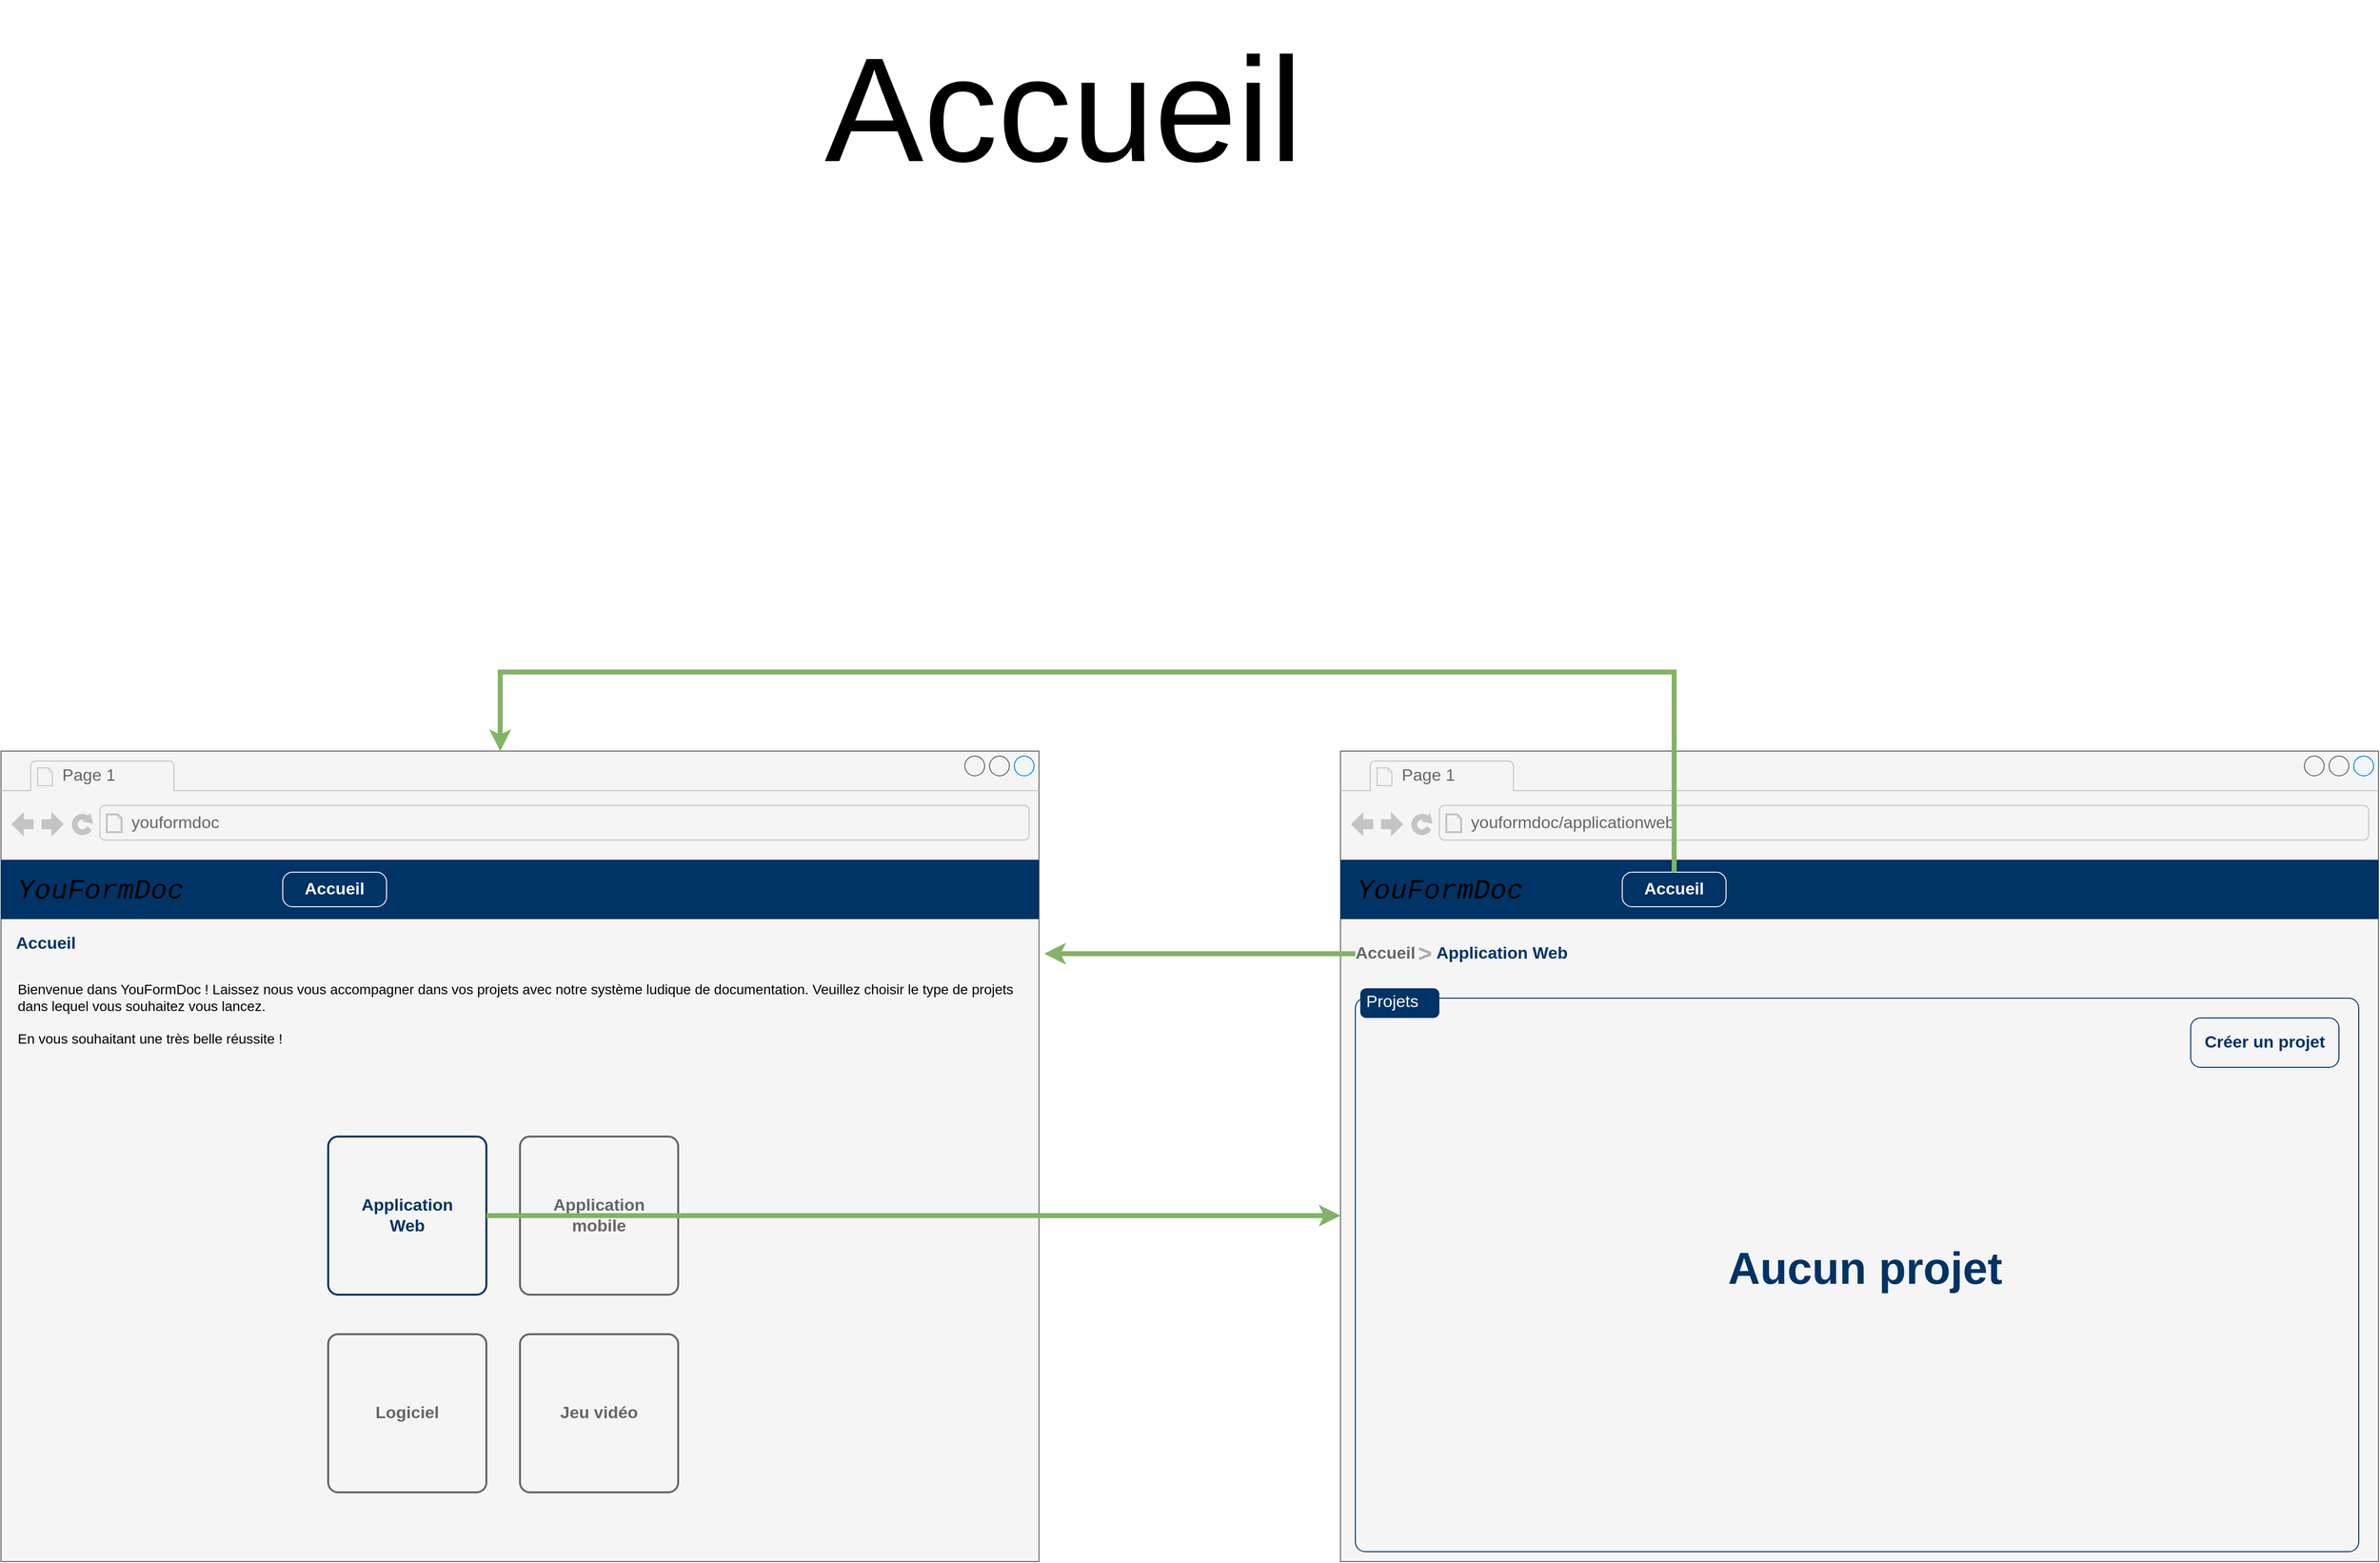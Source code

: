 <mxfile version="24.7.5" pages="3">
  <diagram name="Accueil" id="2cc2dc42-3aac-f2a9-1cec-7a8b7cbee084">
    <mxGraphModel dx="5736" dy="4194" grid="1" gridSize="10" guides="1" tooltips="1" connect="1" arrows="1" fold="1" page="1" pageScale="1" pageWidth="1100" pageHeight="850" background="none" math="0" shadow="0">
      <root>
        <mxCell id="0" />
        <mxCell id="1" parent="0" />
        <mxCell id="7026571954dc6520-1" value="" style="strokeWidth=1;shadow=0;dashed=0;align=center;html=1;shape=mxgraph.mockup.containers.browserWindow;rSize=0;mainText=,;recursiveResize=0;rounded=0;labelBackgroundColor=none;fontFamily=Verdana;fontSize=12;fillColor=#f5f5f5;strokeColor=#666666;fontColor=#333333;" parent="1" vertex="1">
          <mxGeometry x="25" y="40" width="1050" height="820" as="geometry" />
        </mxCell>
        <mxCell id="7026571954dc6520-2" value="Page 1" style="strokeWidth=1;shadow=0;dashed=0;align=center;html=1;shape=mxgraph.mockup.containers.anchor;fontSize=17;fontColor=#666666;align=left;" parent="7026571954dc6520-1" vertex="1">
          <mxGeometry x="60" y="12" width="110" height="26" as="geometry" />
        </mxCell>
        <mxCell id="7026571954dc6520-3" value="youformdoc" style="strokeWidth=1;shadow=0;dashed=0;align=center;html=1;shape=mxgraph.mockup.containers.anchor;rSize=0;fontSize=17;fontColor=#666666;align=left;" parent="7026571954dc6520-1" vertex="1">
          <mxGeometry x="130" y="60" width="250" height="26" as="geometry" />
        </mxCell>
        <mxCell id="DEZiED-y8MsSChezAgDr-7" value="" style="rounded=0;whiteSpace=wrap;html=1;fillColor=#003366;strokeColor=none;fontColor=#ffffff;" parent="7026571954dc6520-1" vertex="1">
          <mxGeometry y="110" width="1050" height="60" as="geometry" />
        </mxCell>
        <mxCell id="DEZiED-y8MsSChezAgDr-12" value="&lt;pre style=&quot;line-height: 120%;&quot;&gt;&lt;font size=&quot;1&quot; face=&quot;Courier New&quot; style=&quot;&quot;&gt;&lt;i style=&quot;font-size: 28px;&quot;&gt;YouFormDoc&lt;/i&gt;&lt;/font&gt;&lt;/pre&gt;" style="text;html=1;align=left;verticalAlign=middle;whiteSpace=wrap;rounded=0;" parent="7026571954dc6520-1" vertex="1">
          <mxGeometry x="15" y="125.25" width="175" height="37.5" as="geometry" />
        </mxCell>
        <mxCell id="DEZiED-y8MsSChezAgDr-14" value="&lt;font color=&quot;#003366&quot;&gt;Accueil&lt;/font&gt;" style="strokeWidth=1;shadow=0;dashed=0;align=center;html=1;shape=mxgraph.mockup.navigation.anchor;fontSize=17;fontColor=#666666;fontStyle=1;fillColor=#003366;" parent="7026571954dc6520-1" vertex="1">
          <mxGeometry x="15" y="180" width="60" height="30" as="geometry" />
        </mxCell>
        <mxCell id="DEZiED-y8MsSChezAgDr-15" value="" style="strokeWidth=1;shadow=0;dashed=0;align=center;html=1;shape=mxgraph.mockup.navigation.anchor;fontSize=24;fontColor=#aaaaaa;fontStyle=1;" parent="7026571954dc6520-1" vertex="1">
          <mxGeometry x="75" y="190" width="20" height="30" as="geometry" />
        </mxCell>
        <mxCell id="DEZiED-y8MsSChezAgDr-18" value="" style="strokeWidth=1;shadow=0;dashed=0;align=center;html=1;shape=mxgraph.mockup.navigation.anchor;fontSize=17;fontColor=#666666;fontStyle=1;" parent="7026571954dc6520-1" vertex="1">
          <mxGeometry x="175" y="190" width="60" height="30" as="geometry" />
        </mxCell>
        <mxCell id="DEZiED-y8MsSChezAgDr-19" value="" style="strokeWidth=1;shadow=0;dashed=0;align=center;html=1;shape=mxgraph.mockup.navigation.anchor;fontSize=24;fontColor=#aaaaaa;fontStyle=1;" parent="7026571954dc6520-1" vertex="1">
          <mxGeometry x="235" y="190" width="20" height="30" as="geometry" />
        </mxCell>
        <mxCell id="DEZiED-y8MsSChezAgDr-29" value="Accueil" style="strokeWidth=1;shadow=0;dashed=0;align=center;html=1;shape=mxgraph.mockup.buttons.button;strokeColor=#f5f5f5;fontColor=#ffffff;mainText=;buttonStyle=round;fontSize=17;fontStyle=1;fillColor=none;whiteSpace=wrap;" parent="7026571954dc6520-1" vertex="1">
          <mxGeometry x="285" y="122.5" width="105" height="35" as="geometry" />
        </mxCell>
        <mxCell id="DEZiED-y8MsSChezAgDr-31" value="&lt;font style=&quot;font-size: 14px;&quot; color=&quot;#000000&quot;&gt;Bienvenue dans YouFormDoc ! Laissez nous vous accompagner dans vos projets avec notre système ludique de documentation. Veuillez choisir le type de projets dans lequel vous souhaitez vous lancez.&lt;/font&gt;&lt;div style=&quot;font-size: 14px;&quot;&gt;&lt;font style=&quot;font-size: 14px;&quot; color=&quot;#000000&quot;&gt;&lt;br&gt;&lt;/font&gt;&lt;/div&gt;&lt;div style=&quot;font-size: 14px;&quot;&gt;&lt;font style=&quot;font-size: 14px;&quot; color=&quot;#000000&quot;&gt;En vous souhaitant une très belle réussite !&lt;/font&gt;&lt;/div&gt;" style="text;spacingTop=-5;whiteSpace=wrap;html=1;align=left;fontSize=12;fontFamily=Helvetica;fillColor=none;strokeColor=none;" parent="7026571954dc6520-1" vertex="1">
          <mxGeometry x="15" y="231" width="1015" height="80" as="geometry" />
        </mxCell>
        <mxCell id="DEZiED-y8MsSChezAgDr-32" value="&lt;font color=&quot;#003366&quot;&gt;Application&lt;/font&gt;&lt;div&gt;&lt;font color=&quot;#003366&quot;&gt;Web&lt;/font&gt;&lt;/div&gt;" style="strokeWidth=2;shadow=0;dashed=0;align=center;html=1;shape=mxgraph.mockup.buttons.button;strokeColor=#003366;fontColor=#ffffff;mainText=;buttonStyle=round;fontSize=17;fontStyle=1;fillColor=none;whiteSpace=wrap;" parent="7026571954dc6520-1" vertex="1">
          <mxGeometry x="331" y="390" width="160" height="160" as="geometry" />
        </mxCell>
        <mxCell id="DEZiED-y8MsSChezAgDr-40" value="&lt;font color=&quot;#666666&quot;&gt;Application&lt;/font&gt;&lt;div&gt;&lt;font color=&quot;#666666&quot;&gt;mobile&lt;/font&gt;&lt;/div&gt;" style="strokeWidth=2;shadow=0;dashed=0;align=center;html=1;shape=mxgraph.mockup.buttons.button;strokeColor=#666666;fontColor=#ffffff;mainText=;buttonStyle=round;fontSize=17;fontStyle=1;fillColor=none;whiteSpace=wrap;" parent="7026571954dc6520-1" vertex="1">
          <mxGeometry x="525" y="390" width="160" height="160" as="geometry" />
        </mxCell>
        <mxCell id="DEZiED-y8MsSChezAgDr-41" value="&lt;font color=&quot;#666666&quot;&gt;Logiciel&lt;/font&gt;" style="strokeWidth=2;shadow=0;dashed=0;align=center;html=1;shape=mxgraph.mockup.buttons.button;strokeColor=#666666;fontColor=#ffffff;mainText=;buttonStyle=round;fontSize=17;fontStyle=1;fillColor=none;whiteSpace=wrap;" parent="7026571954dc6520-1" vertex="1">
          <mxGeometry x="331" y="590" width="160" height="160" as="geometry" />
        </mxCell>
        <mxCell id="DEZiED-y8MsSChezAgDr-42" value="&lt;font color=&quot;#666666&quot;&gt;Jeu vidéo&lt;/font&gt;" style="strokeWidth=2;shadow=0;dashed=0;align=center;html=1;shape=mxgraph.mockup.buttons.button;strokeColor=#666666;fontColor=#ffffff;mainText=;buttonStyle=round;fontSize=17;fontStyle=1;fillColor=none;whiteSpace=wrap;" parent="7026571954dc6520-1" vertex="1">
          <mxGeometry x="525" y="590" width="160" height="160" as="geometry" />
        </mxCell>
        <mxCell id="DEZiED-y8MsSChezAgDr-43" value="" style="strokeWidth=1;shadow=0;dashed=0;align=center;html=1;shape=mxgraph.mockup.containers.browserWindow;rSize=0;mainText=,;recursiveResize=0;rounded=0;labelBackgroundColor=none;fontFamily=Verdana;fontSize=12;fillColor=#f5f5f5;strokeColor=#666666;fontColor=#333333;" parent="1" vertex="1">
          <mxGeometry x="1380" y="40" width="1050" height="820" as="geometry" />
        </mxCell>
        <mxCell id="DEZiED-y8MsSChezAgDr-44" value="Page 1" style="strokeWidth=1;shadow=0;dashed=0;align=center;html=1;shape=mxgraph.mockup.containers.anchor;fontSize=17;fontColor=#666666;align=left;" parent="DEZiED-y8MsSChezAgDr-43" vertex="1">
          <mxGeometry x="60" y="12" width="110" height="26" as="geometry" />
        </mxCell>
        <mxCell id="DEZiED-y8MsSChezAgDr-45" value="youformdoc/applicationweb" style="strokeWidth=1;shadow=0;dashed=0;align=center;html=1;shape=mxgraph.mockup.containers.anchor;rSize=0;fontSize=17;fontColor=#666666;align=left;" parent="DEZiED-y8MsSChezAgDr-43" vertex="1">
          <mxGeometry x="130" y="60" width="250" height="26" as="geometry" />
        </mxCell>
        <mxCell id="DEZiED-y8MsSChezAgDr-46" value="" style="rounded=0;whiteSpace=wrap;html=1;fillColor=#003366;strokeColor=none;fontColor=#ffffff;" parent="DEZiED-y8MsSChezAgDr-43" vertex="1">
          <mxGeometry y="110" width="1050" height="60" as="geometry" />
        </mxCell>
        <mxCell id="DEZiED-y8MsSChezAgDr-47" value="&lt;pre style=&quot;line-height: 120%;&quot;&gt;&lt;font size=&quot;1&quot; face=&quot;Courier New&quot; style=&quot;&quot;&gt;&lt;i style=&quot;font-size: 28px;&quot;&gt;YouFormDoc&lt;/i&gt;&lt;/font&gt;&lt;/pre&gt;" style="text;html=1;align=left;verticalAlign=middle;whiteSpace=wrap;rounded=0;" parent="DEZiED-y8MsSChezAgDr-43" vertex="1">
          <mxGeometry x="15" y="125.25" width="175" height="37.5" as="geometry" />
        </mxCell>
        <mxCell id="DEZiED-y8MsSChezAgDr-49" value="" style="strokeWidth=1;shadow=0;dashed=0;align=center;html=1;shape=mxgraph.mockup.navigation.anchor;fontSize=24;fontColor=#aaaaaa;fontStyle=1;" parent="DEZiED-y8MsSChezAgDr-43" vertex="1">
          <mxGeometry x="75" y="190" width="20" height="30" as="geometry" />
        </mxCell>
        <mxCell id="DEZiED-y8MsSChezAgDr-50" value="" style="strokeWidth=1;shadow=0;dashed=0;align=center;html=1;shape=mxgraph.mockup.navigation.anchor;fontSize=17;fontColor=#666666;fontStyle=1;" parent="DEZiED-y8MsSChezAgDr-43" vertex="1">
          <mxGeometry x="175" y="190" width="60" height="30" as="geometry" />
        </mxCell>
        <mxCell id="DEZiED-y8MsSChezAgDr-51" value="" style="strokeWidth=1;shadow=0;dashed=0;align=center;html=1;shape=mxgraph.mockup.navigation.anchor;fontSize=24;fontColor=#aaaaaa;fontStyle=1;" parent="DEZiED-y8MsSChezAgDr-43" vertex="1">
          <mxGeometry x="235" y="190" width="20" height="30" as="geometry" />
        </mxCell>
        <mxCell id="DEZiED-y8MsSChezAgDr-52" value="Accueil" style="strokeWidth=1;shadow=0;dashed=0;align=center;html=1;shape=mxgraph.mockup.buttons.button;strokeColor=#f5f5f5;fontColor=#ffffff;mainText=;buttonStyle=round;fontSize=17;fontStyle=1;fillColor=none;whiteSpace=wrap;" parent="DEZiED-y8MsSChezAgDr-43" vertex="1">
          <mxGeometry x="285" y="122.5" width="105" height="35" as="geometry" />
        </mxCell>
        <mxCell id="zOssMDQVM2NcAlbUgtRH-8" value="Accueil" style="strokeWidth=1;shadow=0;dashed=0;align=center;html=1;shape=mxgraph.mockup.navigation.anchor;fontSize=17;fontColor=#666666;fontStyle=1;" parent="DEZiED-y8MsSChezAgDr-43" vertex="1">
          <mxGeometry x="15" y="190" width="60" height="30" as="geometry" />
        </mxCell>
        <mxCell id="zOssMDQVM2NcAlbUgtRH-9" value="&gt;" style="strokeWidth=1;shadow=0;dashed=0;align=center;html=1;shape=mxgraph.mockup.navigation.anchor;fontSize=24;fontColor=#aaaaaa;fontStyle=1;" parent="DEZiED-y8MsSChezAgDr-43" vertex="1">
          <mxGeometry x="75" y="190" width="20" height="30" as="geometry" />
        </mxCell>
        <mxCell id="zOssMDQVM2NcAlbUgtRH-10" value="&lt;font color=&quot;#003366&quot;&gt;Application Web&lt;/font&gt;" style="strokeWidth=1;shadow=0;dashed=0;align=left;html=1;shape=mxgraph.mockup.navigation.anchor;fontSize=17;fontColor=#666666;fontStyle=1;strokeColor=#131A2B;" parent="DEZiED-y8MsSChezAgDr-43" vertex="1">
          <mxGeometry x="95" y="190" width="155" height="30" as="geometry" />
        </mxCell>
        <mxCell id="zOssMDQVM2NcAlbUgtRH-14" value="" style="strokeWidth=1;shadow=0;dashed=0;align=center;html=1;shape=mxgraph.mockup.navigation.anchor;fontSize=17;fontColor=#008cff;fontStyle=1;" parent="DEZiED-y8MsSChezAgDr-43" vertex="1">
          <mxGeometry x="255" y="190" width="60" height="30" as="geometry" />
        </mxCell>
        <mxCell id="zOssMDQVM2NcAlbUgtRH-15" value="" style="shape=mxgraph.mockup.containers.marginRect;rectMarginTop=10;strokeColor=#003366;strokeWidth=1;dashed=0;rounded=1;arcSize=5;recursiveResize=0;html=1;whiteSpace=wrap;fillColor=none;" parent="DEZiED-y8MsSChezAgDr-43" vertex="1">
          <mxGeometry x="15" y="240" width="1015" height="570" as="geometry" />
        </mxCell>
        <mxCell id="zOssMDQVM2NcAlbUgtRH-16" value="Projets" style="shape=rect;strokeColor=none;fillColor=#003366;strokeWidth=1;dashed=0;rounded=1;arcSize=20;fontColor=#ffffff;fontSize=17;spacing=2;spacingTop=-2;align=left;autosize=1;spacingLeft=4;resizeWidth=0;resizeHeight=0;perimeter=none;html=1;whiteSpace=wrap;" parent="zOssMDQVM2NcAlbUgtRH-15" vertex="1">
          <mxGeometry x="5" width="80" height="30" as="geometry" />
        </mxCell>
        <mxCell id="zOssMDQVM2NcAlbUgtRH-17" value="&lt;font color=&quot;#003366&quot;&gt;Créer un projet&lt;/font&gt;" style="strokeWidth=1;shadow=0;dashed=0;align=center;html=1;shape=mxgraph.mockup.buttons.button;strokeColor=#003366;fontColor=#ffffff;mainText=;buttonStyle=round;fontSize=17;fontStyle=1;fillColor=none;whiteSpace=wrap;" parent="zOssMDQVM2NcAlbUgtRH-15" vertex="1">
          <mxGeometry x="845" y="30" width="150" height="50" as="geometry" />
        </mxCell>
        <mxCell id="zOssMDQVM2NcAlbUgtRH-34" value="&lt;font color=&quot;#003366&quot; style=&quot;font-size: 45px;&quot;&gt;&lt;b&gt;Aucun projet&lt;/b&gt;&lt;/font&gt;" style="text;spacingTop=-5;whiteSpace=wrap;html=1;align=left;fontSize=12;fontFamily=Helvetica;fillColor=none;strokeColor=none;shadow=0;" parent="zOssMDQVM2NcAlbUgtRH-15" vertex="1">
          <mxGeometry x="375" y="255" width="285" height="55" as="geometry" />
        </mxCell>
        <mxCell id="DEZiED-y8MsSChezAgDr-59" style="edgeStyle=orthogonalEdgeStyle;rounded=0;orthogonalLoop=1;jettySize=auto;html=1;strokeWidth=5;fillColor=#d5e8d4;strokeColor=#82b366;" parent="1" source="DEZiED-y8MsSChezAgDr-52" target="7026571954dc6520-1" edge="1">
          <mxGeometry relative="1" as="geometry">
            <mxPoint x="830" y="40" as="targetPoint" />
            <Array as="points">
              <mxPoint x="1718" y="-40" />
              <mxPoint x="530" y="-40" />
            </Array>
          </mxGeometry>
        </mxCell>
        <mxCell id="DEZiED-y8MsSChezAgDr-61" style="edgeStyle=orthogonalEdgeStyle;rounded=0;orthogonalLoop=1;jettySize=auto;html=1;strokeWidth=5;fillColor=#d5e8d4;strokeColor=#82b366;" parent="1" source="DEZiED-y8MsSChezAgDr-32" target="DEZiED-y8MsSChezAgDr-43" edge="1">
          <mxGeometry relative="1" as="geometry">
            <mxPoint x="1360" y="520" as="targetPoint" />
            <Array as="points">
              <mxPoint x="1160" y="510" />
              <mxPoint x="1160" y="510" />
            </Array>
          </mxGeometry>
        </mxCell>
        <mxCell id="jNw8m1EZVrv8VoYwDhdb-1" style="edgeStyle=orthogonalEdgeStyle;rounded=0;orthogonalLoop=1;jettySize=auto;html=1;entryX=1.005;entryY=0.25;entryDx=0;entryDy=0;entryPerimeter=0;strokeWidth=5;fillColor=#d5e8d4;strokeColor=#82b366;" parent="1" source="zOssMDQVM2NcAlbUgtRH-8" target="7026571954dc6520-1" edge="1">
          <mxGeometry relative="1" as="geometry" />
        </mxCell>
        <mxCell id="rxZcOa02M393Foi5Kri4-1" value="&lt;font style=&quot;font-size: 150px;&quot;&gt;Accueil&lt;/font&gt;" style="text;html=1;align=center;verticalAlign=middle;whiteSpace=wrap;rounded=0;" parent="1" vertex="1">
          <mxGeometry x="760" y="-720" width="680" height="220" as="geometry" />
        </mxCell>
      </root>
    </mxGraphModel>
  </diagram>
  <diagram id="XdlXbodLMlRlBDeDfwjx" name="Application Web">
    <mxGraphModel dx="7170" dy="6518" grid="1" gridSize="10" guides="1" tooltips="1" connect="1" arrows="1" fold="1" page="1" pageScale="1" pageWidth="827" pageHeight="1169" math="0" shadow="0">
      <root>
        <mxCell id="0" />
        <mxCell id="1" parent="0" />
        <mxCell id="DP3ADtdTVTArrBFAdPSU-1" value="" style="strokeWidth=1;shadow=0;dashed=0;align=center;html=1;shape=mxgraph.mockup.containers.browserWindow;rSize=0;mainText=,;recursiveResize=0;rounded=0;labelBackgroundColor=none;fontFamily=Verdana;fontSize=12;fillColor=#f5f5f5;strokeColor=#666666;fontColor=#333333;" parent="1" vertex="1">
          <mxGeometry x="290" y="174" width="1050" height="820" as="geometry" />
        </mxCell>
        <mxCell id="DP3ADtdTVTArrBFAdPSU-2" value="YouFormDoc" style="strokeWidth=1;shadow=0;dashed=0;align=center;html=1;shape=mxgraph.mockup.containers.anchor;fontSize=17;fontColor=#666666;align=left;" parent="DP3ADtdTVTArrBFAdPSU-1" vertex="1">
          <mxGeometry x="60" y="12" width="110" height="26" as="geometry" />
        </mxCell>
        <mxCell id="DP3ADtdTVTArrBFAdPSU-3" value="youformdoc/applicationweb" style="strokeWidth=1;shadow=0;dashed=0;align=center;html=1;shape=mxgraph.mockup.containers.anchor;rSize=0;fontSize=17;fontColor=#666666;align=left;" parent="DP3ADtdTVTArrBFAdPSU-1" vertex="1">
          <mxGeometry x="130" y="60" width="250" height="26" as="geometry" />
        </mxCell>
        <mxCell id="DP3ADtdTVTArrBFAdPSU-4" value="" style="rounded=0;whiteSpace=wrap;html=1;fillColor=#003366;strokeColor=none;fontColor=#ffffff;" parent="DP3ADtdTVTArrBFAdPSU-1" vertex="1">
          <mxGeometry y="110" width="1050" height="60" as="geometry" />
        </mxCell>
        <mxCell id="DP3ADtdTVTArrBFAdPSU-5" value="&lt;pre style=&quot;line-height: 120%;&quot;&gt;&lt;font size=&quot;1&quot; face=&quot;Courier New&quot; style=&quot;&quot;&gt;&lt;i style=&quot;font-size: 28px;&quot;&gt;YouFormDoc&lt;/i&gt;&lt;/font&gt;&lt;/pre&gt;" style="text;html=1;align=left;verticalAlign=middle;whiteSpace=wrap;rounded=0;" parent="DP3ADtdTVTArrBFAdPSU-1" vertex="1">
          <mxGeometry x="15" y="125.25" width="175" height="37.5" as="geometry" />
        </mxCell>
        <mxCell id="DP3ADtdTVTArrBFAdPSU-6" value="" style="strokeWidth=1;shadow=0;dashed=0;align=center;html=1;shape=mxgraph.mockup.navigation.anchor;fontSize=24;fontColor=#aaaaaa;fontStyle=1;" parent="DP3ADtdTVTArrBFAdPSU-1" vertex="1">
          <mxGeometry x="75" y="190" width="20" height="30" as="geometry" />
        </mxCell>
        <mxCell id="DP3ADtdTVTArrBFAdPSU-7" value="" style="strokeWidth=1;shadow=0;dashed=0;align=center;html=1;shape=mxgraph.mockup.navigation.anchor;fontSize=17;fontColor=#666666;fontStyle=1;" parent="DP3ADtdTVTArrBFAdPSU-1" vertex="1">
          <mxGeometry x="175" y="190" width="60" height="30" as="geometry" />
        </mxCell>
        <mxCell id="DP3ADtdTVTArrBFAdPSU-8" value="" style="strokeWidth=1;shadow=0;dashed=0;align=center;html=1;shape=mxgraph.mockup.navigation.anchor;fontSize=24;fontColor=#aaaaaa;fontStyle=1;" parent="DP3ADtdTVTArrBFAdPSU-1" vertex="1">
          <mxGeometry x="235" y="190" width="20" height="30" as="geometry" />
        </mxCell>
        <mxCell id="DP3ADtdTVTArrBFAdPSU-9" value="Accueil" style="strokeWidth=1;shadow=0;dashed=0;align=center;html=1;shape=mxgraph.mockup.buttons.button;strokeColor=#f5f5f5;fontColor=#ffffff;mainText=;buttonStyle=round;fontSize=17;fontStyle=1;fillColor=none;whiteSpace=wrap;" parent="DP3ADtdTVTArrBFAdPSU-1" vertex="1">
          <mxGeometry x="285" y="122.5" width="105" height="35" as="geometry" />
        </mxCell>
        <mxCell id="DP3ADtdTVTArrBFAdPSU-10" value="Accueil" style="strokeWidth=1;shadow=0;dashed=0;align=center;html=1;shape=mxgraph.mockup.navigation.anchor;fontSize=17;fontColor=#666666;fontStyle=1;" parent="DP3ADtdTVTArrBFAdPSU-1" vertex="1">
          <mxGeometry x="15" y="190" width="60" height="30" as="geometry" />
        </mxCell>
        <mxCell id="DP3ADtdTVTArrBFAdPSU-11" value="&gt;" style="strokeWidth=1;shadow=0;dashed=0;align=center;html=1;shape=mxgraph.mockup.navigation.anchor;fontSize=24;fontColor=#aaaaaa;fontStyle=1;" parent="DP3ADtdTVTArrBFAdPSU-1" vertex="1">
          <mxGeometry x="75" y="190" width="20" height="30" as="geometry" />
        </mxCell>
        <mxCell id="DP3ADtdTVTArrBFAdPSU-12" value="&lt;font color=&quot;#003366&quot;&gt;Application Web&lt;/font&gt;" style="strokeWidth=1;shadow=0;dashed=0;align=left;html=1;shape=mxgraph.mockup.navigation.anchor;fontSize=17;fontColor=#666666;fontStyle=1;strokeColor=#131A2B;" parent="DP3ADtdTVTArrBFAdPSU-1" vertex="1">
          <mxGeometry x="95" y="190" width="155" height="30" as="geometry" />
        </mxCell>
        <mxCell id="DP3ADtdTVTArrBFAdPSU-13" value="" style="strokeWidth=1;shadow=0;dashed=0;align=center;html=1;shape=mxgraph.mockup.navigation.anchor;fontSize=17;fontColor=#008cff;fontStyle=1;" parent="DP3ADtdTVTArrBFAdPSU-1" vertex="1">
          <mxGeometry x="255" y="190" width="60" height="30" as="geometry" />
        </mxCell>
        <mxCell id="DP3ADtdTVTArrBFAdPSU-14" value="&lt;span style=&quot;color: rgba(0, 0, 0, 0); font-family: monospace; font-size: 0px; text-align: start; text-wrap: nowrap;&quot;&gt;%3CmxGraphModel%3E%3Croot%3E%3CmxCell%20id%3D%220%22%2F%3E%3CmxCell%20id%3D%221%22%20parent%3D%220%22%2F%3E%3CmxCell%20id%3D%222%22%20value%3D%22%22%20style%3D%22shape%3Dmxgraph.mockup.containers.marginRect%3BrectMarginTop%3D10%3BstrokeColor%3D%23003366%3BstrokeWidth%3D1%3Bdashed%3D0%3Brounded%3D1%3BarcSize%3D5%3BrecursiveResize%3D0%3Bhtml%3D1%3BwhiteSpace%3Dwrap%3BfillColor%3Dnone%3B%22%20vertex%3D%221%22%20parent%3D%221%22%3E%3CmxGeometry%20x%3D%221695%22%20y%3D%22880%22%20width%3D%221015%22%20height%3D%22570%22%20as%3D%22geometry%22%2F%3E%3C%2FmxCell%3E%3CmxCell%20id%3D%223%22%20value%3D%22Projets%22%20style%3D%22shape%3Drect%3BstrokeColor%3Dnone%3BfillColor%3D%23003366%3BstrokeWidth%3D1%3Bdashed%3D0%3Brounded%3D1%3BarcSize%3D20%3BfontColor%3D%23ffffff%3BfontSize%3D17%3Bspacing%3D2%3BspacingTop%3D-2%3Balign%3Dleft%3Bautosize%3D1%3BspacingLeft%3D4%3BresizeWidth%3D0%3BresizeHeight%3D0%3Bperimeter%3Dnone%3Bhtml%3D1%3BwhiteSpace%3Dwrap%3B%22%20vertex%3D%221%22%20parent%3D%222%22%3E%3CmxGeometry%20x%3D%225%22%20width%3D%2280%22%20height%3D%2230%22%20as%3D%22geometry%22%2F%3E%3C%2FmxCell%3E%3CmxCell%20id%3D%224%22%20value%3D%22%26lt%3Bfont%20color%3D%26quot%3B%23003366%26quot%3B%26gt%3BCr%C3%A9er%20un%20projet%26lt%3B%2Ffont%26gt%3B%22%20style%3D%22strokeWidth%3D1%3Bshadow%3D0%3Bdashed%3D0%3Balign%3Dcenter%3Bhtml%3D1%3Bshape%3Dmxgraph.mockup.buttons.button%3BstrokeColor%3D%23003366%3BfontColor%3D%23ffffff%3BmainText%3D%3BbuttonStyle%3Dround%3BfontSize%3D17%3BfontStyle%3D1%3BfillColor%3Dnone%3BwhiteSpace%3Dwrap%3B%22%20vertex%3D%221%22%20parent%3D%222%22%3E%3CmxGeometry%20x%3D%22845%22%20y%3D%2230%22%20width%3D%22150%22%20height%3D%2250%22%20as%3D%22geometry%22%2F%3E%3C%2FmxCell%3E%3CmxCell%20id%3D%225%22%20value%3D%22%26lt%3Bpre%26gt%3B%26lt%3Bfont%20face%3D%26quot%3BHelvetica%26quot%3B%20style%3D%26quot%3Bfont-size%3A%2022px%3B%20font-weight%3A%20normal%3B%26quot%3B%20color%3D%26quot%3B%23003366%26quot%3B%26gt%3BProjet%201%26lt%3B%2Ffont%26gt%3B%26lt%3B%2Fpre%26gt%3B%22%20style%3D%22strokeWidth%3D1%3Bshadow%3D0%3Bdashed%3D0%3Balign%3Dcenter%3Bhtml%3D1%3Bshape%3Dmxgraph.mockup.buttons.button%3BstrokeColor%3D%23003366%3BfontColor%3D%23ffffff%3BmainText%3D%3BbuttonStyle%3Dround%3BfontSize%3D17%3BfontStyle%3D1%3BfillColor%3Dnone%3BwhiteSpace%3Dwrap%3B%22%20vertex%3D%221%22%20parent%3D%222%22%3E%3CmxGeometry%20x%3D%2245%22%20y%3D%22110%22%20width%3D%22250%22%20height%3D%22100%22%20as%3D%22geometry%22%2F%3E%3C%2FmxCell%3E%3C%2Froot%3E%3C%2FmxGraphModel%3E&lt;/span&gt;" style="shape=mxgraph.mockup.containers.marginRect;rectMarginTop=10;strokeColor=#003366;strokeWidth=1;dashed=0;rounded=1;arcSize=5;recursiveResize=0;html=1;whiteSpace=wrap;fillColor=none;" parent="DP3ADtdTVTArrBFAdPSU-1" vertex="1">
          <mxGeometry x="17.5" y="236" width="1015" height="570" as="geometry" />
        </mxCell>
        <mxCell id="DP3ADtdTVTArrBFAdPSU-15" value="Projets" style="shape=rect;strokeColor=none;fillColor=#003366;strokeWidth=1;dashed=0;rounded=1;arcSize=20;fontColor=#ffffff;fontSize=17;spacing=2;spacingTop=-2;align=left;autosize=1;spacingLeft=4;resizeWidth=0;resizeHeight=0;perimeter=none;html=1;whiteSpace=wrap;" parent="DP3ADtdTVTArrBFAdPSU-14" vertex="1">
          <mxGeometry x="5" width="80" height="30" as="geometry" />
        </mxCell>
        <mxCell id="DP3ADtdTVTArrBFAdPSU-16" value="Créer un projet" style="strokeWidth=1;shadow=0;dashed=0;align=center;html=1;shape=mxgraph.mockup.buttons.button;strokeColor=#003366;fontColor=#ffffff;mainText=;buttonStyle=round;fontSize=17;fontStyle=1;fillColor=#003366;whiteSpace=wrap;" parent="DP3ADtdTVTArrBFAdPSU-14" vertex="1">
          <mxGeometry x="845" y="30" width="150" height="50" as="geometry" />
        </mxCell>
        <mxCell id="DP3ADtdTVTArrBFAdPSU-17" value="&lt;font color=&quot;#003366&quot; style=&quot;font-size: 45px;&quot;&gt;&lt;b&gt;Aucun projet&lt;/b&gt;&lt;/font&gt;" style="text;spacingTop=-5;whiteSpace=wrap;html=1;align=left;fontSize=12;fontFamily=Helvetica;fillColor=none;strokeColor=none;shadow=0;" parent="DP3ADtdTVTArrBFAdPSU-14" vertex="1">
          <mxGeometry x="375" y="255" width="285" height="55" as="geometry" />
        </mxCell>
        <mxCell id="0_8pbS1s8SBjx8CgUoSR-32" value="" style="strokeWidth=1;shadow=0;dashed=0;align=center;html=1;shape=mxgraph.mockup.containers.browserWindow;rSize=0;mainText=,;recursiveResize=0;rounded=0;labelBackgroundColor=none;fontFamily=Verdana;fontSize=12;fillColor=#f5f5f5;strokeColor=#666666;fontColor=#333333;" parent="1" vertex="1">
          <mxGeometry x="1680" y="640" width="1050" height="821" as="geometry" />
        </mxCell>
        <mxCell id="0_8pbS1s8SBjx8CgUoSR-33" value="YouFormDoc" style="strokeWidth=1;shadow=0;dashed=0;align=center;html=1;shape=mxgraph.mockup.containers.anchor;fontSize=17;fontColor=#666666;align=left;" parent="0_8pbS1s8SBjx8CgUoSR-32" vertex="1">
          <mxGeometry x="60" y="12" width="110" height="26" as="geometry" />
        </mxCell>
        <mxCell id="0_8pbS1s8SBjx8CgUoSR-34" value="youformdoc/applicationweb" style="strokeWidth=1;shadow=0;dashed=0;align=center;html=1;shape=mxgraph.mockup.containers.anchor;rSize=0;fontSize=17;fontColor=#666666;align=left;" parent="0_8pbS1s8SBjx8CgUoSR-32" vertex="1">
          <mxGeometry x="130" y="60" width="250" height="26" as="geometry" />
        </mxCell>
        <mxCell id="0_8pbS1s8SBjx8CgUoSR-35" value="" style="rounded=0;whiteSpace=wrap;html=1;fillColor=#003366;strokeColor=none;fontColor=#ffffff;" parent="0_8pbS1s8SBjx8CgUoSR-32" vertex="1">
          <mxGeometry y="110" width="1050" height="60" as="geometry" />
        </mxCell>
        <mxCell id="0_8pbS1s8SBjx8CgUoSR-36" value="&lt;pre style=&quot;line-height: 120%;&quot;&gt;&lt;font size=&quot;1&quot; face=&quot;Courier New&quot; style=&quot;&quot;&gt;&lt;i style=&quot;font-size: 28px;&quot;&gt;YouFormDoc&lt;/i&gt;&lt;/font&gt;&lt;/pre&gt;" style="text;html=1;align=left;verticalAlign=middle;whiteSpace=wrap;rounded=0;" parent="0_8pbS1s8SBjx8CgUoSR-32" vertex="1">
          <mxGeometry x="15" y="125.25" width="175" height="37.5" as="geometry" />
        </mxCell>
        <mxCell id="0_8pbS1s8SBjx8CgUoSR-37" value="" style="strokeWidth=1;shadow=0;dashed=0;align=center;html=1;shape=mxgraph.mockup.navigation.anchor;fontSize=24;fontColor=#aaaaaa;fontStyle=1;" parent="0_8pbS1s8SBjx8CgUoSR-32" vertex="1">
          <mxGeometry x="75" y="190" width="20" height="30" as="geometry" />
        </mxCell>
        <mxCell id="0_8pbS1s8SBjx8CgUoSR-38" value="" style="strokeWidth=1;shadow=0;dashed=0;align=center;html=1;shape=mxgraph.mockup.navigation.anchor;fontSize=17;fontColor=#666666;fontStyle=1;" parent="0_8pbS1s8SBjx8CgUoSR-32" vertex="1">
          <mxGeometry x="175" y="190" width="60" height="30" as="geometry" />
        </mxCell>
        <mxCell id="0_8pbS1s8SBjx8CgUoSR-39" value="" style="strokeWidth=1;shadow=0;dashed=0;align=center;html=1;shape=mxgraph.mockup.navigation.anchor;fontSize=24;fontColor=#aaaaaa;fontStyle=1;" parent="0_8pbS1s8SBjx8CgUoSR-32" vertex="1">
          <mxGeometry x="235" y="190" width="20" height="30" as="geometry" />
        </mxCell>
        <mxCell id="0_8pbS1s8SBjx8CgUoSR-40" value="Accueil" style="strokeWidth=1;shadow=0;dashed=0;align=center;html=1;shape=mxgraph.mockup.buttons.button;strokeColor=#f5f5f5;fontColor=#ffffff;mainText=;buttonStyle=round;fontSize=17;fontStyle=1;fillColor=none;whiteSpace=wrap;" parent="0_8pbS1s8SBjx8CgUoSR-32" vertex="1">
          <mxGeometry x="285" y="122.5" width="105" height="35" as="geometry" />
        </mxCell>
        <mxCell id="0_8pbS1s8SBjx8CgUoSR-41" value="Accueil" style="strokeWidth=1;shadow=0;dashed=0;align=center;html=1;shape=mxgraph.mockup.navigation.anchor;fontSize=17;fontColor=#666666;fontStyle=1;" parent="0_8pbS1s8SBjx8CgUoSR-32" vertex="1">
          <mxGeometry x="15" y="190" width="60" height="30" as="geometry" />
        </mxCell>
        <mxCell id="0_8pbS1s8SBjx8CgUoSR-42" value="&gt;" style="strokeWidth=1;shadow=0;dashed=0;align=center;html=1;shape=mxgraph.mockup.navigation.anchor;fontSize=24;fontColor=#aaaaaa;fontStyle=1;" parent="0_8pbS1s8SBjx8CgUoSR-32" vertex="1">
          <mxGeometry x="75" y="190" width="20" height="30" as="geometry" />
        </mxCell>
        <mxCell id="0_8pbS1s8SBjx8CgUoSR-43" value="&lt;font color=&quot;#003366&quot;&gt;Application Web&lt;/font&gt;" style="strokeWidth=1;shadow=0;dashed=0;align=left;html=1;shape=mxgraph.mockup.navigation.anchor;fontSize=17;fontColor=#666666;fontStyle=1;strokeColor=#131A2B;" parent="0_8pbS1s8SBjx8CgUoSR-32" vertex="1">
          <mxGeometry x="95" y="190" width="155" height="30" as="geometry" />
        </mxCell>
        <mxCell id="0_8pbS1s8SBjx8CgUoSR-44" value="" style="strokeWidth=1;shadow=0;dashed=0;align=center;html=1;shape=mxgraph.mockup.navigation.anchor;fontSize=17;fontColor=#008cff;fontStyle=1;" parent="0_8pbS1s8SBjx8CgUoSR-32" vertex="1">
          <mxGeometry x="255" y="190" width="60" height="30" as="geometry" />
        </mxCell>
        <mxCell id="0_8pbS1s8SBjx8CgUoSR-45" value="" style="shape=mxgraph.mockup.containers.marginRect;rectMarginTop=10;strokeColor=#003366;strokeWidth=1;dashed=0;rounded=1;arcSize=5;recursiveResize=0;html=1;whiteSpace=wrap;fillColor=none;" parent="0_8pbS1s8SBjx8CgUoSR-32" vertex="1">
          <mxGeometry x="17.5" y="240" width="1015" height="570" as="geometry" />
        </mxCell>
        <mxCell id="0_8pbS1s8SBjx8CgUoSR-46" value="Projets" style="shape=rect;strokeColor=none;fillColor=#003366;strokeWidth=1;dashed=0;rounded=1;arcSize=20;fontColor=#ffffff;fontSize=17;spacing=2;spacingTop=-2;align=left;autosize=1;spacingLeft=4;resizeWidth=0;resizeHeight=0;perimeter=none;html=1;whiteSpace=wrap;" parent="0_8pbS1s8SBjx8CgUoSR-45" vertex="1">
          <mxGeometry x="5" width="80" height="30" as="geometry" />
        </mxCell>
        <mxCell id="0_8pbS1s8SBjx8CgUoSR-47" value="Créer un projet" style="strokeWidth=1;shadow=0;dashed=0;align=center;html=1;shape=mxgraph.mockup.buttons.button;strokeColor=#003366;fontColor=#ffffff;mainText=;buttonStyle=round;fontSize=17;fontStyle=1;fillColor=#003366;whiteSpace=wrap;" parent="0_8pbS1s8SBjx8CgUoSR-45" vertex="1">
          <mxGeometry x="845" y="30" width="150" height="50" as="geometry" />
        </mxCell>
        <mxCell id="0_8pbS1s8SBjx8CgUoSR-55" value="&lt;pre&gt;&lt;font face=&quot;Helvetica&quot; style=&quot;font-size: 22px; font-weight: normal;&quot; color=&quot;#003366&quot;&gt;Projet 1&lt;/font&gt;&lt;/pre&gt;" style="strokeWidth=1;shadow=0;dashed=0;align=center;html=1;shape=mxgraph.mockup.buttons.button;strokeColor=#003366;fontColor=#ffffff;mainText=;buttonStyle=round;fontSize=17;fontStyle=1;fillColor=none;whiteSpace=wrap;" parent="0_8pbS1s8SBjx8CgUoSR-45" vertex="1">
          <mxGeometry x="45" y="110" width="250" height="100" as="geometry" />
        </mxCell>
        <mxCell id="ESBaYC3ZkPlXEi90D4dg-1" value="&lt;font style=&quot;font-size: 19px;&quot;&gt;📝&lt;/font&gt;" style="text;html=1;align=center;verticalAlign=middle;whiteSpace=wrap;rounded=0;" vertex="1" parent="0_8pbS1s8SBjx8CgUoSR-45">
          <mxGeometry x="232.5" y="170" width="60" height="30" as="geometry" />
        </mxCell>
        <mxCell id="0_8pbS1s8SBjx8CgUoSR-60" value="" style="strokeWidth=1;shadow=0;dashed=0;align=center;html=1;shape=mxgraph.mockup.containers.browserWindow;rSize=0;mainText=,;recursiveResize=0;rounded=0;labelBackgroundColor=none;fontFamily=Verdana;fontSize=12;fillColor=#f5f5f5;strokeColor=#666666;fontColor=#333333;" parent="1" vertex="1">
          <mxGeometry x="1680" y="1580" width="1050" height="821" as="geometry" />
        </mxCell>
        <mxCell id="0_8pbS1s8SBjx8CgUoSR-61" value="YouFormDoc" style="strokeWidth=1;shadow=0;dashed=0;align=center;html=1;shape=mxgraph.mockup.containers.anchor;fontSize=17;fontColor=#666666;align=left;" parent="0_8pbS1s8SBjx8CgUoSR-60" vertex="1">
          <mxGeometry x="60" y="12" width="110" height="26" as="geometry" />
        </mxCell>
        <mxCell id="0_8pbS1s8SBjx8CgUoSR-62" value="youformdoc/applicationweb/Projet%201" style="strokeWidth=1;shadow=0;dashed=0;align=center;html=1;shape=mxgraph.mockup.containers.anchor;rSize=0;fontSize=17;fontColor=#666666;align=left;" parent="0_8pbS1s8SBjx8CgUoSR-60" vertex="1">
          <mxGeometry x="130" y="60" width="540" height="26" as="geometry" />
        </mxCell>
        <mxCell id="0_8pbS1s8SBjx8CgUoSR-63" value="" style="rounded=0;whiteSpace=wrap;html=1;fillColor=#003366;strokeColor=none;fontColor=#ffffff;" parent="0_8pbS1s8SBjx8CgUoSR-60" vertex="1">
          <mxGeometry y="110" width="1050" height="60" as="geometry" />
        </mxCell>
        <mxCell id="0_8pbS1s8SBjx8CgUoSR-64" value="&lt;pre style=&quot;line-height: 120%;&quot;&gt;&lt;font size=&quot;1&quot; face=&quot;Courier New&quot; style=&quot;&quot;&gt;&lt;i style=&quot;font-size: 28px;&quot;&gt;YouFormDoc&lt;/i&gt;&lt;/font&gt;&lt;/pre&gt;" style="text;html=1;align=left;verticalAlign=middle;whiteSpace=wrap;rounded=0;" parent="0_8pbS1s8SBjx8CgUoSR-60" vertex="1">
          <mxGeometry x="15" y="125.25" width="175" height="37.5" as="geometry" />
        </mxCell>
        <mxCell id="0_8pbS1s8SBjx8CgUoSR-65" value="" style="strokeWidth=1;shadow=0;dashed=0;align=center;html=1;shape=mxgraph.mockup.navigation.anchor;fontSize=24;fontColor=#aaaaaa;fontStyle=1;" parent="0_8pbS1s8SBjx8CgUoSR-60" vertex="1">
          <mxGeometry x="75" y="190" width="20" height="30" as="geometry" />
        </mxCell>
        <mxCell id="0_8pbS1s8SBjx8CgUoSR-66" value="" style="strokeWidth=1;shadow=0;dashed=0;align=center;html=1;shape=mxgraph.mockup.navigation.anchor;fontSize=17;fontColor=#666666;fontStyle=1;" parent="0_8pbS1s8SBjx8CgUoSR-60" vertex="1">
          <mxGeometry x="175" y="190" width="60" height="30" as="geometry" />
        </mxCell>
        <mxCell id="0_8pbS1s8SBjx8CgUoSR-67" value="" style="strokeWidth=1;shadow=0;dashed=0;align=center;html=1;shape=mxgraph.mockup.navigation.anchor;fontSize=24;fontColor=#aaaaaa;fontStyle=1;" parent="0_8pbS1s8SBjx8CgUoSR-60" vertex="1">
          <mxGeometry x="235" y="190" width="20" height="30" as="geometry" />
        </mxCell>
        <mxCell id="0_8pbS1s8SBjx8CgUoSR-68" value="Accueil" style="strokeWidth=1;shadow=0;dashed=0;align=center;html=1;shape=mxgraph.mockup.buttons.button;strokeColor=#f5f5f5;fontColor=#ffffff;mainText=;buttonStyle=round;fontSize=17;fontStyle=1;fillColor=none;whiteSpace=wrap;" parent="0_8pbS1s8SBjx8CgUoSR-60" vertex="1">
          <mxGeometry x="285" y="122.5" width="105" height="35" as="geometry" />
        </mxCell>
        <mxCell id="0_8pbS1s8SBjx8CgUoSR-69" value="&lt;font color=&quot;#999999&quot;&gt;Accueil&lt;/font&gt;" style="strokeWidth=1;shadow=0;dashed=0;align=center;html=1;shape=mxgraph.mockup.navigation.anchor;fontSize=17;fontColor=#666666;fontStyle=1;" parent="0_8pbS1s8SBjx8CgUoSR-60" vertex="1">
          <mxGeometry x="15" y="190" width="60" height="30" as="geometry" />
        </mxCell>
        <mxCell id="0_8pbS1s8SBjx8CgUoSR-70" value="&gt;" style="strokeWidth=1;shadow=0;dashed=0;align=center;html=1;shape=mxgraph.mockup.navigation.anchor;fontSize=24;fontColor=#aaaaaa;fontStyle=1;fillColor=#999999;" parent="0_8pbS1s8SBjx8CgUoSR-60" vertex="1">
          <mxGeometry x="75" y="190" width="20" height="30" as="geometry" />
        </mxCell>
        <mxCell id="0_8pbS1s8SBjx8CgUoSR-71" value="&lt;font color=&quot;#999999&quot;&gt;Application Web&lt;/font&gt;" style="strokeWidth=1;shadow=0;dashed=0;align=left;html=1;shape=mxgraph.mockup.navigation.anchor;fontSize=17;fontColor=#666666;fontStyle=1;strokeColor=#131A2B;" parent="0_8pbS1s8SBjx8CgUoSR-60" vertex="1">
          <mxGeometry x="95" y="190" width="155" height="30" as="geometry" />
        </mxCell>
        <mxCell id="0_8pbS1s8SBjx8CgUoSR-72" value="" style="strokeWidth=1;shadow=0;dashed=0;align=center;html=1;shape=mxgraph.mockup.navigation.anchor;fontSize=17;fontColor=#008cff;fontStyle=1;" parent="0_8pbS1s8SBjx8CgUoSR-60" vertex="1">
          <mxGeometry x="255" y="190" width="60" height="30" as="geometry" />
        </mxCell>
        <mxCell id="0_8pbS1s8SBjx8CgUoSR-73" value="" style="shape=mxgraph.mockup.containers.marginRect;rectMarginTop=10;strokeColor=#003366;strokeWidth=1;dashed=0;rounded=1;arcSize=5;recursiveResize=0;html=1;whiteSpace=wrap;fillColor=none;" parent="0_8pbS1s8SBjx8CgUoSR-60" vertex="1">
          <mxGeometry x="17.5" y="240" width="1015" height="570" as="geometry" />
        </mxCell>
        <mxCell id="0_8pbS1s8SBjx8CgUoSR-74" value="Projet 1" style="shape=rect;strokeColor=none;fillColor=#003366;strokeWidth=1;dashed=0;rounded=1;arcSize=20;fontColor=#ffffff;fontSize=17;spacing=2;spacingTop=-2;align=left;autosize=1;spacingLeft=4;resizeWidth=0;resizeHeight=0;perimeter=none;html=1;whiteSpace=wrap;" parent="0_8pbS1s8SBjx8CgUoSR-73" vertex="1">
          <mxGeometry x="5" width="80" height="30" as="geometry" />
        </mxCell>
        <mxCell id="0_8pbS1s8SBjx8CgUoSR-78" value="Supprimer le projet" style="strokeWidth=1;shadow=0;dashed=0;align=center;html=1;shape=mxgraph.mockup.buttons.button;strokeColor=#6F0000;fontColor=#ffffff;mainText=;buttonStyle=round;fontSize=17;fontStyle=1;fillColor=#660000;whiteSpace=wrap;" parent="0_8pbS1s8SBjx8CgUoSR-73" vertex="1">
          <mxGeometry x="800" y="30" width="195" height="50" as="geometry" />
        </mxCell>
        <mxCell id="uHNdjAubVMv7DdAOj8Ql-3" value="" style="rounded=0;whiteSpace=wrap;html=1;fillColor=none;strokeColor=#003366;strokeWidth=2;" parent="0_8pbS1s8SBjx8CgUoSR-73" vertex="1">
          <mxGeometry x="382.5" y="160" width="250" height="100" as="geometry" />
        </mxCell>
        <mxCell id="uHNdjAubVMv7DdAOj8Ql-4" value="" style="rounded=0;whiteSpace=wrap;html=1;fillColor=none;strokeColor=#003366;strokeWidth=2;" parent="0_8pbS1s8SBjx8CgUoSR-73" vertex="1">
          <mxGeometry x="382.5" y="290" width="250" height="100" as="geometry" />
        </mxCell>
        <mxCell id="uHNdjAubVMv7DdAOj8Ql-5" value="" style="rounded=0;whiteSpace=wrap;html=1;fillColor=none;strokeColor=#003366;strokeWidth=2;" parent="0_8pbS1s8SBjx8CgUoSR-73" vertex="1">
          <mxGeometry x="382.5" y="418" width="250" height="100" as="geometry" />
        </mxCell>
        <mxCell id="uHNdjAubVMv7DdAOj8Ql-6" value="&lt;font style=&quot;font-size: 30px;&quot; color=&quot;#003366&quot;&gt;Exigence&lt;/font&gt;" style="text;html=1;align=center;verticalAlign=middle;whiteSpace=wrap;rounded=0;" parent="0_8pbS1s8SBjx8CgUoSR-73" vertex="1">
          <mxGeometry x="415" y="180" width="185" height="60" as="geometry" />
        </mxCell>
        <mxCell id="uHNdjAubVMv7DdAOj8Ql-7" value="&lt;font color=&quot;#003366&quot; style=&quot;font-size: 30px;&quot;&gt;User story&lt;/font&gt;" style="text;html=1;align=center;verticalAlign=middle;whiteSpace=wrap;rounded=0;" parent="0_8pbS1s8SBjx8CgUoSR-73" vertex="1">
          <mxGeometry x="415" y="310" width="185" height="60" as="geometry" />
        </mxCell>
        <mxCell id="uHNdjAubVMv7DdAOj8Ql-8" value="&lt;font color=&quot;#003366&quot; style=&quot;font-size: 30px;&quot;&gt;Test&lt;/font&gt;" style="text;html=1;align=center;verticalAlign=middle;whiteSpace=wrap;rounded=0;" parent="0_8pbS1s8SBjx8CgUoSR-73" vertex="1">
          <mxGeometry x="415" y="438" width="185" height="60" as="geometry" />
        </mxCell>
        <mxCell id="uHNdjAubVMv7DdAOj8Ql-71" value="Exporter matrice" style="strokeWidth=1;shadow=0;dashed=0;align=center;html=1;shape=mxgraph.mockup.buttons.button;strokeColor=#6F0000;fontColor=#ffffff;mainText=;buttonStyle=round;fontSize=17;fontStyle=1;fillColor=#003366;whiteSpace=wrap;" parent="0_8pbS1s8SBjx8CgUoSR-73" vertex="1">
          <mxGeometry x="582.5" y="30" width="195" height="50" as="geometry" />
        </mxCell>
        <mxCell id="4Ld2Bgrl7mYv5jJzcZze-25" value="&gt;" style="strokeWidth=1;shadow=0;dashed=0;align=center;html=1;shape=mxgraph.mockup.navigation.anchor;fontSize=24;fontColor=#aaaaaa;fontStyle=1;fillColor=#999999;" parent="0_8pbS1s8SBjx8CgUoSR-60" vertex="1">
          <mxGeometry x="230" y="190" width="20" height="30" as="geometry" />
        </mxCell>
        <mxCell id="4Ld2Bgrl7mYv5jJzcZze-26" value="&lt;font color=&quot;#003366&quot;&gt;Projet 1&lt;/font&gt;" style="strokeWidth=1;shadow=0;dashed=0;align=left;html=1;shape=mxgraph.mockup.navigation.anchor;fontSize=17;fontColor=#666666;fontStyle=1;strokeColor=#131A2B;" parent="0_8pbS1s8SBjx8CgUoSR-60" vertex="1">
          <mxGeometry x="250" y="190" width="155" height="30" as="geometry" />
        </mxCell>
        <mxCell id="0_8pbS1s8SBjx8CgUoSR-77" style="edgeStyle=orthogonalEdgeStyle;rounded=0;orthogonalLoop=1;jettySize=auto;html=1;strokeWidth=5;fillColor=#d5e8d4;strokeColor=#82b366;" parent="1" source="0_8pbS1s8SBjx8CgUoSR-55" edge="1">
          <mxGeometry relative="1" as="geometry">
            <mxPoint x="2205" y="1580" as="targetPoint" />
            <Array as="points">
              <mxPoint x="2205" y="1040" />
              <mxPoint x="2205" y="1576" />
            </Array>
          </mxGeometry>
        </mxCell>
        <mxCell id="uHNdjAubVMv7DdAOj8Ql-53" value="" style="strokeWidth=1;shadow=0;dashed=0;align=center;html=1;shape=mxgraph.mockup.containers.browserWindow;rSize=0;mainText=,;recursiveResize=0;rounded=0;labelBackgroundColor=none;fontFamily=Verdana;fontSize=12;fillColor=#f5f5f5;strokeColor=#666666;fontColor=#333333;" parent="1" vertex="1">
          <mxGeometry x="1670" y="-350" width="1051.25" height="820" as="geometry" />
        </mxCell>
        <mxCell id="uHNdjAubVMv7DdAOj8Ql-54" value="YouFormDoc" style="strokeWidth=1;shadow=0;dashed=0;align=center;html=1;shape=mxgraph.mockup.containers.anchor;fontSize=17;fontColor=#666666;align=left;" parent="uHNdjAubVMv7DdAOj8Ql-53" vertex="1">
          <mxGeometry x="60" y="12" width="110" height="26" as="geometry" />
        </mxCell>
        <mxCell id="uHNdjAubVMv7DdAOj8Ql-55" value="youformdoc/applicationweb" style="strokeWidth=1;shadow=0;dashed=0;align=center;html=1;shape=mxgraph.mockup.containers.anchor;rSize=0;fontSize=17;fontColor=#666666;align=left;" parent="uHNdjAubVMv7DdAOj8Ql-53" vertex="1">
          <mxGeometry x="130" y="60" width="250" height="26" as="geometry" />
        </mxCell>
        <mxCell id="uHNdjAubVMv7DdAOj8Ql-56" value="" style="rounded=0;whiteSpace=wrap;html=1;fillColor=#003366;strokeColor=none;fontColor=#ffffff;" parent="uHNdjAubVMv7DdAOj8Ql-53" vertex="1">
          <mxGeometry y="110" width="1050" height="60" as="geometry" />
        </mxCell>
        <mxCell id="uHNdjAubVMv7DdAOj8Ql-57" value="&lt;pre style=&quot;line-height: 120%;&quot;&gt;&lt;font size=&quot;1&quot; face=&quot;Courier New&quot; style=&quot;&quot;&gt;&lt;i style=&quot;font-size: 28px;&quot;&gt;YouFormDoc&lt;/i&gt;&lt;/font&gt;&lt;/pre&gt;" style="text;html=1;align=left;verticalAlign=middle;whiteSpace=wrap;rounded=0;" parent="uHNdjAubVMv7DdAOj8Ql-53" vertex="1">
          <mxGeometry x="15" y="125.25" width="175" height="37.5" as="geometry" />
        </mxCell>
        <mxCell id="uHNdjAubVMv7DdAOj8Ql-58" value="" style="strokeWidth=1;shadow=0;dashed=0;align=center;html=1;shape=mxgraph.mockup.navigation.anchor;fontSize=24;fontColor=#aaaaaa;fontStyle=1;" parent="uHNdjAubVMv7DdAOj8Ql-53" vertex="1">
          <mxGeometry x="75" y="190" width="20" height="30" as="geometry" />
        </mxCell>
        <mxCell id="uHNdjAubVMv7DdAOj8Ql-59" value="" style="strokeWidth=1;shadow=0;dashed=0;align=center;html=1;shape=mxgraph.mockup.navigation.anchor;fontSize=17;fontColor=#666666;fontStyle=1;" parent="uHNdjAubVMv7DdAOj8Ql-53" vertex="1">
          <mxGeometry x="175" y="190" width="60" height="30" as="geometry" />
        </mxCell>
        <mxCell id="uHNdjAubVMv7DdAOj8Ql-60" value="" style="strokeWidth=1;shadow=0;dashed=0;align=center;html=1;shape=mxgraph.mockup.navigation.anchor;fontSize=24;fontColor=#aaaaaa;fontStyle=1;" parent="uHNdjAubVMv7DdAOj8Ql-53" vertex="1">
          <mxGeometry x="235" y="190" width="20" height="30" as="geometry" />
        </mxCell>
        <mxCell id="uHNdjAubVMv7DdAOj8Ql-61" value="Accueil" style="strokeWidth=1;shadow=0;dashed=0;align=center;html=1;shape=mxgraph.mockup.buttons.button;strokeColor=#f5f5f5;fontColor=#ffffff;mainText=;buttonStyle=round;fontSize=17;fontStyle=1;fillColor=none;whiteSpace=wrap;" parent="uHNdjAubVMv7DdAOj8Ql-53" vertex="1">
          <mxGeometry x="285" y="122.5" width="105" height="35" as="geometry" />
        </mxCell>
        <mxCell id="uHNdjAubVMv7DdAOj8Ql-62" value="Accueil" style="strokeWidth=1;shadow=0;dashed=0;align=center;html=1;shape=mxgraph.mockup.navigation.anchor;fontSize=17;fontColor=#666666;fontStyle=1;" parent="uHNdjAubVMv7DdAOj8Ql-53" vertex="1">
          <mxGeometry x="15" y="190" width="60" height="30" as="geometry" />
        </mxCell>
        <mxCell id="uHNdjAubVMv7DdAOj8Ql-63" value="&gt;" style="strokeWidth=1;shadow=0;dashed=0;align=center;html=1;shape=mxgraph.mockup.navigation.anchor;fontSize=24;fontColor=#aaaaaa;fontStyle=1;" parent="uHNdjAubVMv7DdAOj8Ql-53" vertex="1">
          <mxGeometry x="75" y="190" width="20" height="30" as="geometry" />
        </mxCell>
        <mxCell id="uHNdjAubVMv7DdAOj8Ql-64" value="&lt;font color=&quot;#003366&quot;&gt;Application Web&lt;/font&gt;" style="strokeWidth=1;shadow=0;dashed=0;align=left;html=1;shape=mxgraph.mockup.navigation.anchor;fontSize=17;fontColor=#666666;fontStyle=1;strokeColor=#131A2B;" parent="uHNdjAubVMv7DdAOj8Ql-53" vertex="1">
          <mxGeometry x="95" y="190" width="155" height="30" as="geometry" />
        </mxCell>
        <mxCell id="uHNdjAubVMv7DdAOj8Ql-65" value="" style="strokeWidth=1;shadow=0;dashed=0;align=center;html=1;shape=mxgraph.mockup.navigation.anchor;fontSize=17;fontColor=#008cff;fontStyle=1;" parent="uHNdjAubVMv7DdAOj8Ql-53" vertex="1">
          <mxGeometry x="255" y="190" width="60" height="30" as="geometry" />
        </mxCell>
        <mxCell id="uHNdjAubVMv7DdAOj8Ql-66" value="&lt;span style=&quot;color: rgba(0, 0, 0, 0); font-family: monospace; font-size: 0px; text-align: start; text-wrap: nowrap;&quot;&gt;%3CmxGraphModel%3E%3Croot%3E%3CmxCell%20id%3D%220%22%2F%3E%3CmxCell%20id%3D%221%22%20parent%3D%220%22%2F%3E%3CmxCell%20id%3D%222%22%20value%3D%22%22%20style%3D%22shape%3Dmxgraph.mockup.containers.marginRect%3BrectMarginTop%3D10%3BstrokeColor%3D%23003366%3BstrokeWidth%3D1%3Bdashed%3D0%3Brounded%3D1%3BarcSize%3D5%3BrecursiveResize%3D0%3Bhtml%3D1%3BwhiteSpace%3Dwrap%3BfillColor%3Dnone%3B%22%20vertex%3D%221%22%20parent%3D%221%22%3E%3CmxGeometry%20x%3D%221695%22%20y%3D%22880%22%20width%3D%221015%22%20height%3D%22570%22%20as%3D%22geometry%22%2F%3E%3C%2FmxCell%3E%3CmxCell%20id%3D%223%22%20value%3D%22Projets%22%20style%3D%22shape%3Drect%3BstrokeColor%3Dnone%3BfillColor%3D%23003366%3BstrokeWidth%3D1%3Bdashed%3D0%3Brounded%3D1%3BarcSize%3D20%3BfontColor%3D%23ffffff%3BfontSize%3D17%3Bspacing%3D2%3BspacingTop%3D-2%3Balign%3Dleft%3Bautosize%3D1%3BspacingLeft%3D4%3BresizeWidth%3D0%3BresizeHeight%3D0%3Bperimeter%3Dnone%3Bhtml%3D1%3BwhiteSpace%3Dwrap%3B%22%20vertex%3D%221%22%20parent%3D%222%22%3E%3CmxGeometry%20x%3D%225%22%20width%3D%2280%22%20height%3D%2230%22%20as%3D%22geometry%22%2F%3E%3C%2FmxCell%3E%3CmxCell%20id%3D%224%22%20value%3D%22%26lt%3Bfont%20color%3D%26quot%3B%23003366%26quot%3B%26gt%3BCr%C3%A9er%20un%20projet%26lt%3B%2Ffont%26gt%3B%22%20style%3D%22strokeWidth%3D1%3Bshadow%3D0%3Bdashed%3D0%3Balign%3Dcenter%3Bhtml%3D1%3Bshape%3Dmxgraph.mockup.buttons.button%3BstrokeColor%3D%23003366%3BfontColor%3D%23ffffff%3BmainText%3D%3BbuttonStyle%3Dround%3BfontSize%3D17%3BfontStyle%3D1%3BfillColor%3Dnone%3BwhiteSpace%3Dwrap%3B%22%20vertex%3D%221%22%20parent%3D%222%22%3E%3CmxGeometry%20x%3D%22845%22%20y%3D%2230%22%20width%3D%22150%22%20height%3D%2250%22%20as%3D%22geometry%22%2F%3E%3C%2FmxCell%3E%3CmxCell%20id%3D%225%22%20value%3D%22%26lt%3Bpre%26gt%3B%26lt%3Bfont%20face%3D%26quot%3BHelvetica%26quot%3B%20style%3D%26quot%3Bfont-size%3A%2022px%3B%20font-weight%3A%20normal%3B%26quot%3B%20color%3D%26quot%3B%23003366%26quot%3B%26gt%3BProjet%201%26lt%3B%2Ffont%26gt%3B%26lt%3B%2Fpre%26gt%3B%22%20style%3D%22strokeWidth%3D1%3Bshadow%3D0%3Bdashed%3D0%3Balign%3Dcenter%3Bhtml%3D1%3Bshape%3Dmxgraph.mockup.buttons.button%3BstrokeColor%3D%23003366%3BfontColor%3D%23ffffff%3BmainText%3D%3BbuttonStyle%3Dround%3BfontSize%3D17%3BfontStyle%3D1%3BfillColor%3Dnone%3BwhiteSpace%3Dwrap%3B%22%20vertex%3D%221%22%20parent%3D%222%22%3E%3CmxGeometry%20x%3D%2245%22%20y%3D%22110%22%20width%3D%22250%22%20height%3D%22100%22%20as%3D%22geometry%22%2F%3E%3C%2FmxCell%3E%3C%2Froot%3E%3C%2FmxGraphModel%3E&lt;/span&gt;" style="shape=mxgraph.mockup.containers.marginRect;rectMarginTop=10;strokeColor=#003366;strokeWidth=1;dashed=0;rounded=1;arcSize=5;recursiveResize=0;html=1;whiteSpace=wrap;fillColor=none;" parent="uHNdjAubVMv7DdAOj8Ql-53" vertex="1">
          <mxGeometry x="8.75" y="230" width="1042.5" height="590" as="geometry" />
        </mxCell>
        <mxCell id="uHNdjAubVMv7DdAOj8Ql-67" value="Projets" style="shape=rect;strokeColor=none;fillColor=#003366;strokeWidth=1;dashed=0;rounded=1;arcSize=20;fontColor=#ffffff;fontSize=17;spacing=2;spacingTop=-2;align=left;autosize=1;spacingLeft=4;resizeWidth=0;resizeHeight=0;perimeter=none;html=1;whiteSpace=wrap;" parent="uHNdjAubVMv7DdAOj8Ql-66" vertex="1">
          <mxGeometry x="5" width="80" height="30" as="geometry" />
        </mxCell>
        <mxCell id="uHNdjAubVMv7DdAOj8Ql-68" value="Créer un projet" style="strokeWidth=1;shadow=0;dashed=0;align=center;html=1;shape=mxgraph.mockup.buttons.button;strokeColor=#003366;fontColor=#ffffff;mainText=;buttonStyle=round;fontSize=17;fontStyle=1;fillColor=#003366;whiteSpace=wrap;" parent="uHNdjAubVMv7DdAOj8Ql-66" vertex="1">
          <mxGeometry x="845" y="30" width="150" height="50" as="geometry" />
        </mxCell>
        <mxCell id="uHNdjAubVMv7DdAOj8Ql-69" value="&lt;font color=&quot;#003366&quot; style=&quot;font-size: 45px;&quot;&gt;&lt;b&gt;Aucun projet&lt;/b&gt;&lt;/font&gt;" style="text;spacingTop=-5;whiteSpace=wrap;html=1;align=left;fontSize=12;fontFamily=Helvetica;fillColor=none;strokeColor=none;shadow=0;" parent="uHNdjAubVMv7DdAOj8Ql-66" vertex="1">
          <mxGeometry x="375" y="255" width="285" height="55" as="geometry" />
        </mxCell>
        <mxCell id="0_8pbS1s8SBjx8CgUoSR-31" value="" style="rounded=0;whiteSpace=wrap;html=1;opacity=80;" parent="uHNdjAubVMv7DdAOj8Ql-66" vertex="1">
          <mxGeometry x="-7.5" y="-230" width="1050" height="820" as="geometry" />
        </mxCell>
        <mxCell id="0_8pbS1s8SBjx8CgUoSR-23" value="&lt;p style=&quot;line-height: 100%;&quot;&gt;&lt;br&gt;&lt;/p&gt;" style="strokeWidth=1;shadow=0;dashed=0;align=center;html=1;shape=mxgraph.mockup.containers.rrect;rSize=0;strokeColor=none;fontColor=#666666;fontSize=17;verticalAlign=top;whiteSpace=wrap;fillColor=#ffffff;spacingTop=32;" parent="uHNdjAubVMv7DdAOj8Ql-66" vertex="1">
          <mxGeometry x="151.43" y="-31" width="732.14" height="410" as="geometry" />
        </mxCell>
        <mxCell id="0_8pbS1s8SBjx8CgUoSR-24" value="&lt;b style=&quot;&quot;&gt;&lt;font color=&quot;#ffffff&quot;&gt;Créer un projet&lt;/font&gt;&lt;/b&gt;" style="strokeWidth=1;shadow=0;dashed=0;align=center;html=1;shape=mxgraph.mockup.containers.rrect;rSize=0;fontSize=17;fontColor=#666666;strokeColor=#666666;align=left;spacingLeft=8;fillColor=#003366;resizeWidth=1;whiteSpace=wrap;" parent="0_8pbS1s8SBjx8CgUoSR-23" vertex="1">
          <mxGeometry width="732.14" height="30" relative="1" as="geometry" />
        </mxCell>
        <mxCell id="0_8pbS1s8SBjx8CgUoSR-2" value="&lt;font color=&quot;#999999&quot;&gt;Projet 1&lt;/font&gt;" style="strokeWidth=1;shadow=0;dashed=0;align=center;html=1;shape=mxgraph.mockup.forms.rrect;fillColor=#ffffff;rSize=0;fontColor=#666666;align=left;spacingLeft=3;strokeColor=#003366;" parent="0_8pbS1s8SBjx8CgUoSR-23" vertex="1">
          <mxGeometry x="216.61" y="188" width="298.93" height="34" as="geometry" />
        </mxCell>
        <mxCell id="0_8pbS1s8SBjx8CgUoSR-28" value="&lt;font style=&quot;font-size: 14px;&quot; color=&quot;#131a2b&quot;&gt;Nommez votre projet&lt;/font&gt;" style="text;html=1;align=center;verticalAlign=middle;whiteSpace=wrap;rounded=0;" parent="0_8pbS1s8SBjx8CgUoSR-23" vertex="1">
          <mxGeometry x="212.14" y="150" width="307.86" height="30" as="geometry" />
        </mxCell>
        <mxCell id="TuHMFJp5awE4uUZPbtVd-1" value="Annuler" style="strokeWidth=1;shadow=0;dashed=0;align=center;html=1;shape=mxgraph.mockup.buttons.button;strokeColor=#666666;fontColor=#ffffff;mainText=;buttonStyle=round;fontSize=17;fontStyle=1;fillColor=#003366;whiteSpace=wrap;" parent="0_8pbS1s8SBjx8CgUoSR-23" vertex="1">
          <mxGeometry x="198.21" y="341" width="150" height="50" as="geometry" />
        </mxCell>
        <mxCell id="TuHMFJp5awE4uUZPbtVd-2" value="Créer" style="strokeWidth=1;shadow=0;dashed=0;align=center;html=1;shape=mxgraph.mockup.buttons.button;strokeColor=#666666;fontColor=#ffffff;mainText=;buttonStyle=round;fontSize=17;fontStyle=1;fillColor=#003366;whiteSpace=wrap;" parent="0_8pbS1s8SBjx8CgUoSR-23" vertex="1">
          <mxGeometry x="383.93" y="341" width="150" height="50" as="geometry" />
        </mxCell>
        <mxCell id="uHNdjAubVMv7DdAOj8Ql-72" value="" style="strokeWidth=1;shadow=0;dashed=0;align=center;html=1;shape=mxgraph.mockup.containers.browserWindow;rSize=0;mainText=,;recursiveResize=0;rounded=0;labelBackgroundColor=none;fontFamily=Verdana;fontSize=12;fillColor=#f5f5f5;strokeColor=#666666;fontColor=#333333;" parent="1" vertex="1">
          <mxGeometry x="300" y="1580" width="1090" height="821" as="geometry" />
        </mxCell>
        <mxCell id="uHNdjAubVMv7DdAOj8Ql-73" value="YouFormDoc" style="strokeWidth=1;shadow=0;dashed=0;align=center;html=1;shape=mxgraph.mockup.containers.anchor;fontSize=17;fontColor=#666666;align=left;" parent="uHNdjAubVMv7DdAOj8Ql-72" vertex="1">
          <mxGeometry x="60" y="12" width="110" height="26" as="geometry" />
        </mxCell>
        <mxCell id="uHNdjAubVMv7DdAOj8Ql-74" value="youformdoc/applicationweb/Projet%201" style="strokeWidth=1;shadow=0;dashed=0;align=center;html=1;shape=mxgraph.mockup.containers.anchor;rSize=0;fontSize=17;fontColor=#666666;align=left;" parent="uHNdjAubVMv7DdAOj8Ql-72" vertex="1">
          <mxGeometry x="130" y="60" width="360" height="26" as="geometry" />
        </mxCell>
        <mxCell id="uHNdjAubVMv7DdAOj8Ql-75" value="" style="rounded=0;whiteSpace=wrap;html=1;fillColor=#003366;strokeColor=none;fontColor=#ffffff;" parent="uHNdjAubVMv7DdAOj8Ql-72" vertex="1">
          <mxGeometry y="110" width="1050" height="60" as="geometry" />
        </mxCell>
        <mxCell id="uHNdjAubVMv7DdAOj8Ql-76" value="&lt;pre style=&quot;line-height: 120%;&quot;&gt;&lt;font size=&quot;1&quot; face=&quot;Courier New&quot; style=&quot;&quot;&gt;&lt;i style=&quot;font-size: 28px;&quot;&gt;YouFormDoc&lt;/i&gt;&lt;/font&gt;&lt;/pre&gt;" style="text;html=1;align=left;verticalAlign=middle;whiteSpace=wrap;rounded=0;" parent="uHNdjAubVMv7DdAOj8Ql-72" vertex="1">
          <mxGeometry x="15" y="125.25" width="175" height="37.5" as="geometry" />
        </mxCell>
        <mxCell id="uHNdjAubVMv7DdAOj8Ql-77" value="" style="strokeWidth=1;shadow=0;dashed=0;align=center;html=1;shape=mxgraph.mockup.navigation.anchor;fontSize=24;fontColor=#aaaaaa;fontStyle=1;" parent="uHNdjAubVMv7DdAOj8Ql-72" vertex="1">
          <mxGeometry x="75" y="190" width="20" height="30" as="geometry" />
        </mxCell>
        <mxCell id="uHNdjAubVMv7DdAOj8Ql-78" value="" style="strokeWidth=1;shadow=0;dashed=0;align=center;html=1;shape=mxgraph.mockup.navigation.anchor;fontSize=17;fontColor=#666666;fontStyle=1;" parent="uHNdjAubVMv7DdAOj8Ql-72" vertex="1">
          <mxGeometry x="175" y="190" width="60" height="30" as="geometry" />
        </mxCell>
        <mxCell id="uHNdjAubVMv7DdAOj8Ql-79" value="" style="strokeWidth=1;shadow=0;dashed=0;align=center;html=1;shape=mxgraph.mockup.navigation.anchor;fontSize=24;fontColor=#aaaaaa;fontStyle=1;" parent="uHNdjAubVMv7DdAOj8Ql-72" vertex="1">
          <mxGeometry x="235" y="190" width="20" height="30" as="geometry" />
        </mxCell>
        <mxCell id="uHNdjAubVMv7DdAOj8Ql-80" value="Accueil" style="strokeWidth=1;shadow=0;dashed=0;align=center;html=1;shape=mxgraph.mockup.buttons.button;strokeColor=#f5f5f5;fontColor=#ffffff;mainText=;buttonStyle=round;fontSize=17;fontStyle=1;fillColor=none;whiteSpace=wrap;" parent="uHNdjAubVMv7DdAOj8Ql-72" vertex="1">
          <mxGeometry x="285" y="122.5" width="105" height="35" as="geometry" />
        </mxCell>
        <mxCell id="uHNdjAubVMv7DdAOj8Ql-84" value="" style="strokeWidth=1;shadow=0;dashed=0;align=center;html=1;shape=mxgraph.mockup.navigation.anchor;fontSize=17;fontColor=#008cff;fontStyle=1;" parent="uHNdjAubVMv7DdAOj8Ql-72" vertex="1">
          <mxGeometry x="255" y="190" width="60" height="30" as="geometry" />
        </mxCell>
        <mxCell id="uHNdjAubVMv7DdAOj8Ql-85" value="" style="shape=mxgraph.mockup.containers.marginRect;rectMarginTop=10;strokeColor=#003366;strokeWidth=1;dashed=0;rounded=1;arcSize=5;recursiveResize=0;html=1;whiteSpace=wrap;fillColor=none;" parent="uHNdjAubVMv7DdAOj8Ql-72" vertex="1">
          <mxGeometry x="17.5" y="240" width="1015" height="570" as="geometry" />
        </mxCell>
        <mxCell id="uHNdjAubVMv7DdAOj8Ql-86" value="Projet 1" style="shape=rect;strokeColor=none;fillColor=#003366;strokeWidth=1;dashed=0;rounded=1;arcSize=20;fontColor=#ffffff;fontSize=17;spacing=2;spacingTop=-2;align=left;autosize=1;spacingLeft=4;resizeWidth=0;resizeHeight=0;perimeter=none;html=1;whiteSpace=wrap;" parent="uHNdjAubVMv7DdAOj8Ql-85" vertex="1">
          <mxGeometry x="5" width="80" height="30" as="geometry" />
        </mxCell>
        <mxCell id="uHNdjAubVMv7DdAOj8Ql-87" value="Supprimer le projet" style="strokeWidth=1;shadow=0;dashed=0;align=center;html=1;shape=mxgraph.mockup.buttons.button;strokeColor=#6F0000;fontColor=#ffffff;mainText=;buttonStyle=round;fontSize=17;fontStyle=1;fillColor=#660000;whiteSpace=wrap;" parent="uHNdjAubVMv7DdAOj8Ql-85" vertex="1">
          <mxGeometry x="800" y="30" width="195" height="50" as="geometry" />
        </mxCell>
        <mxCell id="uHNdjAubVMv7DdAOj8Ql-88" value="" style="rounded=0;whiteSpace=wrap;html=1;fillColor=none;strokeColor=#003366;strokeWidth=2;" parent="uHNdjAubVMv7DdAOj8Ql-85" vertex="1">
          <mxGeometry x="382.5" y="160" width="250" height="100" as="geometry" />
        </mxCell>
        <mxCell id="uHNdjAubVMv7DdAOj8Ql-89" value="" style="rounded=0;whiteSpace=wrap;html=1;fillColor=none;strokeColor=#003366;strokeWidth=2;" parent="uHNdjAubVMv7DdAOj8Ql-85" vertex="1">
          <mxGeometry x="382.5" y="290" width="250" height="100" as="geometry" />
        </mxCell>
        <mxCell id="uHNdjAubVMv7DdAOj8Ql-90" value="" style="rounded=0;whiteSpace=wrap;html=1;fillColor=none;strokeColor=#003366;strokeWidth=2;" parent="uHNdjAubVMv7DdAOj8Ql-85" vertex="1">
          <mxGeometry x="382.5" y="418" width="250" height="100" as="geometry" />
        </mxCell>
        <mxCell id="uHNdjAubVMv7DdAOj8Ql-91" value="&lt;font style=&quot;font-size: 30px;&quot; color=&quot;#003366&quot;&gt;Exigence&lt;/font&gt;" style="text;html=1;align=center;verticalAlign=middle;whiteSpace=wrap;rounded=0;" parent="uHNdjAubVMv7DdAOj8Ql-85" vertex="1">
          <mxGeometry x="415" y="180" width="185" height="60" as="geometry" />
        </mxCell>
        <mxCell id="uHNdjAubVMv7DdAOj8Ql-92" value="&lt;font color=&quot;#003366&quot; style=&quot;font-size: 30px;&quot;&gt;User story&lt;/font&gt;" style="text;html=1;align=center;verticalAlign=middle;whiteSpace=wrap;rounded=0;" parent="uHNdjAubVMv7DdAOj8Ql-85" vertex="1">
          <mxGeometry x="415" y="310" width="185" height="60" as="geometry" />
        </mxCell>
        <mxCell id="uHNdjAubVMv7DdAOj8Ql-93" value="&lt;font color=&quot;#003366&quot; style=&quot;font-size: 30px;&quot;&gt;Test&lt;/font&gt;" style="text;html=1;align=center;verticalAlign=middle;whiteSpace=wrap;rounded=0;" parent="uHNdjAubVMv7DdAOj8Ql-85" vertex="1">
          <mxGeometry x="415" y="438" width="185" height="60" as="geometry" />
        </mxCell>
        <mxCell id="uHNdjAubVMv7DdAOj8Ql-94" value="Exporter matrice" style="strokeWidth=1;shadow=0;dashed=0;align=center;html=1;shape=mxgraph.mockup.buttons.button;strokeColor=#6F0000;fontColor=#ffffff;mainText=;buttonStyle=round;fontSize=17;fontStyle=1;fillColor=#003366;whiteSpace=wrap;" parent="uHNdjAubVMv7DdAOj8Ql-85" vertex="1">
          <mxGeometry x="582.5" y="30" width="195" height="50" as="geometry" />
        </mxCell>
        <mxCell id="uHNdjAubVMv7DdAOj8Ql-141" value="&lt;p style=&quot;line-height: 220%;&quot;&gt;Etes-vous sur de supprimer le projet ?&lt;/p&gt;" style="strokeWidth=1;shadow=0;dashed=0;align=center;html=1;shape=mxgraph.mockup.containers.rrect;rSize=0;strokeColor=#666666;fontColor=#666666;fontSize=17;verticalAlign=top;whiteSpace=wrap;fillColor=#ffffff;spacingTop=32;" parent="uHNdjAubVMv7DdAOj8Ql-72" vertex="1">
          <mxGeometry x="337.5" y="100" width="375" height="190" as="geometry" />
        </mxCell>
        <mxCell id="uHNdjAubVMv7DdAOj8Ql-142" value="Supprimer le projet" style="strokeWidth=1;shadow=0;dashed=0;align=center;html=1;shape=mxgraph.mockup.containers.rrect;rSize=0;fontSize=17;fontColor=#666666;strokeColor=#666666;align=left;spacingLeft=8;fillColor=none;resizeWidth=1;whiteSpace=wrap;" parent="uHNdjAubVMv7DdAOj8Ql-141" vertex="1">
          <mxGeometry width="375" height="30" relative="1" as="geometry" />
        </mxCell>
        <mxCell id="uHNdjAubVMv7DdAOj8Ql-144" value="Annuler" style="strokeWidth=1;shadow=0;dashed=0;align=center;html=1;shape=mxgraph.mockup.containers.rrect;rSize=0;fontSize=16;fontColor=#ffffff;strokeColor=none;whiteSpace=wrap;fillColor=#003366;" parent="uHNdjAubVMv7DdAOj8Ql-141" vertex="1">
          <mxGeometry x="0.25" y="1" width="90" height="25" relative="1" as="geometry">
            <mxPoint x="-45" y="-60" as="offset" />
          </mxGeometry>
        </mxCell>
        <mxCell id="uHNdjAubVMv7DdAOj8Ql-145" value="Confirmer" style="strokeWidth=1;shadow=0;dashed=0;align=center;html=1;shape=mxgraph.mockup.containers.rrect;rSize=0;fontSize=16;fontColor=#ffffff;strokeColor=none;whiteSpace=wrap;fillColor=#003366;" parent="uHNdjAubVMv7DdAOj8Ql-141" vertex="1">
          <mxGeometry x="0.75" y="1" width="90" height="25" relative="1" as="geometry">
            <mxPoint x="-45" y="-60" as="offset" />
          </mxGeometry>
        </mxCell>
        <mxCell id="uHNdjAubVMv7DdAOj8Ql-146" style="edgeStyle=orthogonalEdgeStyle;rounded=0;orthogonalLoop=1;jettySize=auto;html=1;strokeWidth=5;fillColor=#d5e8d4;strokeColor=#82b366;entryX=1.004;entryY=0.496;entryDx=0;entryDy=0;entryPerimeter=0;" parent="uHNdjAubVMv7DdAOj8Ql-72" edge="1">
          <mxGeometry relative="1" as="geometry">
            <mxPoint x="712.5" y="184.24" as="targetPoint" />
            <mxPoint x="2293.537" y="260" as="sourcePoint" />
            <Array as="points">
              <mxPoint x="2293" y="184" />
            </Array>
          </mxGeometry>
        </mxCell>
        <mxCell id="4Ld2Bgrl7mYv5jJzcZze-27" value="&lt;font color=&quot;#999999&quot;&gt;Accueil&lt;/font&gt;" style="strokeWidth=1;shadow=0;dashed=0;align=center;html=1;shape=mxgraph.mockup.navigation.anchor;fontSize=17;fontColor=#666666;fontStyle=1;" parent="uHNdjAubVMv7DdAOj8Ql-72" vertex="1">
          <mxGeometry x="15" y="190" width="60" height="30" as="geometry" />
        </mxCell>
        <mxCell id="4Ld2Bgrl7mYv5jJzcZze-28" value="&gt;" style="strokeWidth=1;shadow=0;dashed=0;align=center;html=1;shape=mxgraph.mockup.navigation.anchor;fontSize=24;fontColor=#aaaaaa;fontStyle=1;fillColor=#999999;" parent="uHNdjAubVMv7DdAOj8Ql-72" vertex="1">
          <mxGeometry x="75" y="190" width="20" height="30" as="geometry" />
        </mxCell>
        <mxCell id="4Ld2Bgrl7mYv5jJzcZze-29" value="&lt;font color=&quot;#999999&quot;&gt;Application Web&lt;/font&gt;" style="strokeWidth=1;shadow=0;dashed=0;align=left;html=1;shape=mxgraph.mockup.navigation.anchor;fontSize=17;fontColor=#666666;fontStyle=1;strokeColor=#131A2B;" parent="uHNdjAubVMv7DdAOj8Ql-72" vertex="1">
          <mxGeometry x="95" y="190" width="155" height="30" as="geometry" />
        </mxCell>
        <mxCell id="4Ld2Bgrl7mYv5jJzcZze-30" value="&gt;" style="strokeWidth=1;shadow=0;dashed=0;align=center;html=1;shape=mxgraph.mockup.navigation.anchor;fontSize=24;fontColor=#aaaaaa;fontStyle=1;fillColor=#999999;" parent="uHNdjAubVMv7DdAOj8Ql-72" vertex="1">
          <mxGeometry x="230" y="190" width="20" height="30" as="geometry" />
        </mxCell>
        <mxCell id="4Ld2Bgrl7mYv5jJzcZze-31" value="&lt;font color=&quot;#003366&quot;&gt;Projet 1&lt;/font&gt;" style="strokeWidth=1;shadow=0;dashed=0;align=left;html=1;shape=mxgraph.mockup.navigation.anchor;fontSize=17;fontColor=#666666;fontStyle=1;strokeColor=#131A2B;" parent="uHNdjAubVMv7DdAOj8Ql-72" vertex="1">
          <mxGeometry x="250" y="190" width="155" height="30" as="geometry" />
        </mxCell>
        <mxCell id="UeJ94gcZitWAgmsmTntK-1" style="edgeStyle=orthogonalEdgeStyle;rounded=0;orthogonalLoop=1;jettySize=auto;html=1;entryX=0.599;entryY=0.996;entryDx=0;entryDy=0;entryPerimeter=0;strokeWidth=5;fillColor=#d5e8d4;strokeColor=#82b366;" parent="1" source="uHNdjAubVMv7DdAOj8Ql-145" target="DP3ADtdTVTArrBFAdPSU-1" edge="1">
          <mxGeometry relative="1" as="geometry" />
        </mxCell>
        <mxCell id="4Ld2Bgrl7mYv5jJzcZze-1" style="edgeStyle=orthogonalEdgeStyle;rounded=0;orthogonalLoop=1;jettySize=auto;html=1;strokeWidth=5;fillColor=#d5e8d4;strokeColor=#82b366;" parent="1" source="DP3ADtdTVTArrBFAdPSU-16" target="0_8pbS1s8SBjx8CgUoSR-31" edge="1">
          <mxGeometry relative="1" as="geometry" />
        </mxCell>
        <mxCell id="4Ld2Bgrl7mYv5jJzcZze-35" value="" style="strokeWidth=1;shadow=0;dashed=0;align=center;html=1;shape=mxgraph.mockup.containers.browserWindow;rSize=0;mainText=,;recursiveResize=0;rounded=0;labelBackgroundColor=none;fontFamily=Verdana;fontSize=12;fillColor=#f5f5f5;strokeColor=#666666;fontColor=#333333;" parent="1" vertex="1">
          <mxGeometry x="3170" y="1580" width="1050" height="821" as="geometry" />
        </mxCell>
        <mxCell id="4Ld2Bgrl7mYv5jJzcZze-36" value="YouFormDoc" style="strokeWidth=1;shadow=0;dashed=0;align=center;html=1;shape=mxgraph.mockup.containers.anchor;fontSize=17;fontColor=#666666;align=left;" parent="4Ld2Bgrl7mYv5jJzcZze-35" vertex="1">
          <mxGeometry x="60" y="12" width="110" height="26" as="geometry" />
        </mxCell>
        <mxCell id="4Ld2Bgrl7mYv5jJzcZze-37" value="youformdoc/applicationweb/Projet%201/exigence" style="strokeWidth=1;shadow=0;dashed=0;align=center;html=1;shape=mxgraph.mockup.containers.anchor;rSize=0;fontSize=17;fontColor=#666666;align=left;" parent="4Ld2Bgrl7mYv5jJzcZze-35" vertex="1">
          <mxGeometry x="130" y="60" width="250" height="26" as="geometry" />
        </mxCell>
        <mxCell id="4Ld2Bgrl7mYv5jJzcZze-38" value="" style="rounded=0;whiteSpace=wrap;html=1;fillColor=#003366;strokeColor=none;fontColor=#ffffff;" parent="4Ld2Bgrl7mYv5jJzcZze-35" vertex="1">
          <mxGeometry y="110" width="1050" height="60" as="geometry" />
        </mxCell>
        <mxCell id="4Ld2Bgrl7mYv5jJzcZze-39" value="&lt;pre style=&quot;line-height: 120%;&quot;&gt;&lt;font size=&quot;1&quot; face=&quot;Courier New&quot; style=&quot;&quot;&gt;&lt;i style=&quot;font-size: 28px;&quot;&gt;YouFormDoc&lt;/i&gt;&lt;/font&gt;&lt;/pre&gt;" style="text;html=1;align=left;verticalAlign=middle;whiteSpace=wrap;rounded=0;" parent="4Ld2Bgrl7mYv5jJzcZze-35" vertex="1">
          <mxGeometry x="15" y="125.25" width="175" height="37.5" as="geometry" />
        </mxCell>
        <mxCell id="4Ld2Bgrl7mYv5jJzcZze-40" value="" style="strokeWidth=1;shadow=0;dashed=0;align=center;html=1;shape=mxgraph.mockup.navigation.anchor;fontSize=24;fontColor=#aaaaaa;fontStyle=1;" parent="4Ld2Bgrl7mYv5jJzcZze-35" vertex="1">
          <mxGeometry x="75" y="190" width="20" height="30" as="geometry" />
        </mxCell>
        <mxCell id="4Ld2Bgrl7mYv5jJzcZze-41" value="" style="strokeWidth=1;shadow=0;dashed=0;align=center;html=1;shape=mxgraph.mockup.navigation.anchor;fontSize=17;fontColor=#666666;fontStyle=1;" parent="4Ld2Bgrl7mYv5jJzcZze-35" vertex="1">
          <mxGeometry x="175" y="190" width="60" height="30" as="geometry" />
        </mxCell>
        <mxCell id="4Ld2Bgrl7mYv5jJzcZze-42" value="" style="strokeWidth=1;shadow=0;dashed=0;align=center;html=1;shape=mxgraph.mockup.navigation.anchor;fontSize=24;fontColor=#aaaaaa;fontStyle=1;" parent="4Ld2Bgrl7mYv5jJzcZze-35" vertex="1">
          <mxGeometry x="235" y="190" width="20" height="30" as="geometry" />
        </mxCell>
        <mxCell id="4Ld2Bgrl7mYv5jJzcZze-43" value="Accueil" style="strokeWidth=1;shadow=0;dashed=0;align=center;html=1;shape=mxgraph.mockup.buttons.button;strokeColor=#f5f5f5;fontColor=#ffffff;mainText=;buttonStyle=round;fontSize=17;fontStyle=1;fillColor=none;whiteSpace=wrap;" parent="4Ld2Bgrl7mYv5jJzcZze-35" vertex="1">
          <mxGeometry x="285" y="122.5" width="105" height="35" as="geometry" />
        </mxCell>
        <mxCell id="4Ld2Bgrl7mYv5jJzcZze-44" value="&lt;font color=&quot;#999999&quot;&gt;Accueil&lt;/font&gt;" style="strokeWidth=1;shadow=0;dashed=0;align=center;html=1;shape=mxgraph.mockup.navigation.anchor;fontSize=17;fontColor=#666666;fontStyle=1;" parent="4Ld2Bgrl7mYv5jJzcZze-35" vertex="1">
          <mxGeometry x="15" y="190" width="60" height="30" as="geometry" />
        </mxCell>
        <mxCell id="4Ld2Bgrl7mYv5jJzcZze-45" value="&gt;" style="strokeWidth=1;shadow=0;dashed=0;align=center;html=1;shape=mxgraph.mockup.navigation.anchor;fontSize=24;fontColor=#aaaaaa;fontStyle=1;fillColor=#999999;" parent="4Ld2Bgrl7mYv5jJzcZze-35" vertex="1">
          <mxGeometry x="75" y="190" width="20" height="30" as="geometry" />
        </mxCell>
        <mxCell id="4Ld2Bgrl7mYv5jJzcZze-46" value="&lt;font color=&quot;#999999&quot;&gt;Application Web&lt;/font&gt;" style="strokeWidth=1;shadow=0;dashed=0;align=left;html=1;shape=mxgraph.mockup.navigation.anchor;fontSize=17;fontColor=#666666;fontStyle=1;strokeColor=#131A2B;" parent="4Ld2Bgrl7mYv5jJzcZze-35" vertex="1">
          <mxGeometry x="95" y="190" width="155" height="30" as="geometry" />
        </mxCell>
        <mxCell id="4Ld2Bgrl7mYv5jJzcZze-47" value="" style="strokeWidth=1;shadow=0;dashed=0;align=center;html=1;shape=mxgraph.mockup.navigation.anchor;fontSize=17;fontColor=#008cff;fontStyle=1;" parent="4Ld2Bgrl7mYv5jJzcZze-35" vertex="1">
          <mxGeometry x="255" y="190" width="60" height="30" as="geometry" />
        </mxCell>
        <mxCell id="4Ld2Bgrl7mYv5jJzcZze-48" value="" style="shape=mxgraph.mockup.containers.marginRect;rectMarginTop=10;strokeColor=#003366;strokeWidth=1;dashed=0;rounded=1;arcSize=5;recursiveResize=0;html=1;whiteSpace=wrap;fillColor=none;" parent="4Ld2Bgrl7mYv5jJzcZze-35" vertex="1">
          <mxGeometry x="17.5" y="240" width="1015" height="570" as="geometry" />
        </mxCell>
        <mxCell id="4Ld2Bgrl7mYv5jJzcZze-49" value="Projet 1" style="shape=rect;strokeColor=none;fillColor=#003366;strokeWidth=1;dashed=0;rounded=1;arcSize=20;fontColor=#ffffff;fontSize=17;spacing=2;spacingTop=-2;align=left;autosize=1;spacingLeft=4;resizeWidth=0;resizeHeight=0;perimeter=none;html=1;whiteSpace=wrap;" parent="4Ld2Bgrl7mYv5jJzcZze-48" vertex="1">
          <mxGeometry x="5" width="85" height="30" as="geometry" />
        </mxCell>
        <mxCell id="4Ld2Bgrl7mYv5jJzcZze-50" value="Ajouter une Exigence" style="strokeWidth=1;shadow=0;dashed=0;align=center;html=1;shape=mxgraph.mockup.buttons.button;strokeColor=none;fontColor=#ffffff;mainText=;buttonStyle=round;fontSize=17;fontStyle=1;fillColor=#003366;whiteSpace=wrap;" parent="4Ld2Bgrl7mYv5jJzcZze-48" vertex="1">
          <mxGeometry x="792.5" y="30" width="195" height="50" as="geometry" />
        </mxCell>
        <mxCell id="4Ld2Bgrl7mYv5jJzcZze-64" value="&lt;font color=&quot;#003366&quot;&gt;Exigence&lt;/font&gt;" style="swimlane;strokeColor=#999999;swimlaneFillColor=#FFFFFF;fillColor=#ffffff;fontColor=#008CFF;fontStyle=0;childLayout=stackLayout;horizontal=1;startSize=40;horizontalStack=0;resizeParent=1;resizeParentMax=0;resizeLast=0;collapsible=0;marginBottom=0;whiteSpace=wrap;html=1;fontSize=17;" parent="4Ld2Bgrl7mYv5jJzcZze-48" vertex="1">
          <mxGeometry x="27.5" y="100" width="960" height="420" as="geometry" />
        </mxCell>
        <mxCell id="4Ld2Bgrl7mYv5jJzcZze-65" value="Aucune exigence" style="text;spacing=0;strokeColor=none;align=left;verticalAlign=middle;spacingLeft=7;spacingRight=10;overflow=hidden;points=[[0,0.5],[1,0.5]];portConstraint=eastwest;rotatable=0;whiteSpace=wrap;html=1;fillColor=none;fontColor=#666666;fontSize=17;" parent="4Ld2Bgrl7mYv5jJzcZze-64" vertex="1">
          <mxGeometry y="40" width="960" height="30" as="geometry" />
        </mxCell>
        <mxCell id="4Ld2Bgrl7mYv5jJzcZze-69" value="" style="text;spacing=0;strokeColor=none;align=left;verticalAlign=middle;spacingLeft=7;spacingRight=10;overflow=hidden;points=[[0,0.5],[1,0.5]];portConstraint=eastwest;rotatable=0;whiteSpace=wrap;html=1;fillColor=none;fontColor=#666666;fontSize=17;" parent="4Ld2Bgrl7mYv5jJzcZze-64" vertex="1">
          <mxGeometry y="70" width="960" height="350" as="geometry" />
        </mxCell>
        <mxCell id="4Ld2Bgrl7mYv5jJzcZze-75" value="" style="verticalLabelPosition=bottom;shadow=0;dashed=0;align=center;html=1;verticalAlign=top;strokeWidth=1;shape=mxgraph.mockup.navigation.pageControl;fillColor=#999999;strokeColor=#ddeeff;" parent="4Ld2Bgrl7mYv5jJzcZze-48" vertex="1">
          <mxGeometry x="435" y="530" width="145" height="30" as="geometry" />
        </mxCell>
        <mxCell id="4Ld2Bgrl7mYv5jJzcZze-58" value="&gt;" style="strokeWidth=1;shadow=0;dashed=0;align=center;html=1;shape=mxgraph.mockup.navigation.anchor;fontSize=24;fontColor=#aaaaaa;fontStyle=1;fillColor=#999999;" parent="4Ld2Bgrl7mYv5jJzcZze-35" vertex="1">
          <mxGeometry x="230" y="190" width="20" height="30" as="geometry" />
        </mxCell>
        <mxCell id="4Ld2Bgrl7mYv5jJzcZze-59" value="&lt;font color=&quot;#999999&quot;&gt;Projet 1&lt;/font&gt;" style="strokeWidth=1;shadow=0;dashed=0;align=left;html=1;shape=mxgraph.mockup.navigation.anchor;fontSize=17;fontColor=#666666;fontStyle=1;strokeColor=#131A2B;" parent="4Ld2Bgrl7mYv5jJzcZze-35" vertex="1">
          <mxGeometry x="250" y="190" width="70" height="30" as="geometry" />
        </mxCell>
        <mxCell id="4Ld2Bgrl7mYv5jJzcZze-61" value="&lt;font color=&quot;#003366&quot;&gt;Exigence&lt;/font&gt;" style="strokeWidth=1;shadow=0;dashed=0;align=left;html=1;shape=mxgraph.mockup.navigation.anchor;fontSize=17;fontColor=#666666;fontStyle=1;strokeColor=#131A2B;" parent="4Ld2Bgrl7mYv5jJzcZze-35" vertex="1">
          <mxGeometry x="335" y="190" width="70" height="30" as="geometry" />
        </mxCell>
        <mxCell id="4Ld2Bgrl7mYv5jJzcZze-60" value="&gt;" style="strokeWidth=1;shadow=0;dashed=0;align=center;html=1;shape=mxgraph.mockup.navigation.anchor;fontSize=24;fontColor=#aaaaaa;fontStyle=1;fillColor=#999999;" parent="4Ld2Bgrl7mYv5jJzcZze-35" vertex="1">
          <mxGeometry x="315" y="190" width="20" height="30" as="geometry" />
        </mxCell>
        <mxCell id="4Ld2Bgrl7mYv5jJzcZze-63" style="edgeStyle=orthogonalEdgeStyle;rounded=0;orthogonalLoop=1;jettySize=auto;html=1;entryX=0;entryY=0.549;entryDx=0;entryDy=0;entryPerimeter=0;strokeWidth=5;fillColor=#d5e8d4;strokeColor=#82b366;" parent="1" source="uHNdjAubVMv7DdAOj8Ql-3" target="4Ld2Bgrl7mYv5jJzcZze-35" edge="1">
          <mxGeometry relative="1" as="geometry" />
        </mxCell>
        <mxCell id="4Ld2Bgrl7mYv5jJzcZze-76" value="" style="strokeWidth=1;shadow=0;dashed=0;align=center;html=1;shape=mxgraph.mockup.containers.browserWindow;rSize=0;mainText=,;recursiveResize=0;rounded=0;labelBackgroundColor=none;fontFamily=Verdana;fontSize=12;fillColor=#f5f5f5;strokeColor=#666666;fontColor=#333333;" parent="1" vertex="1">
          <mxGeometry x="1018" y="2730" width="1050" height="821" as="geometry" />
        </mxCell>
        <mxCell id="4Ld2Bgrl7mYv5jJzcZze-77" value="YouFormDoc" style="strokeWidth=1;shadow=0;dashed=0;align=center;html=1;shape=mxgraph.mockup.containers.anchor;fontSize=17;fontColor=#666666;align=left;" parent="4Ld2Bgrl7mYv5jJzcZze-76" vertex="1">
          <mxGeometry x="60" y="12" width="110" height="26" as="geometry" />
        </mxCell>
        <mxCell id="4Ld2Bgrl7mYv5jJzcZze-78" value="youformdoc/applicationweb/Projet%201/userstory" style="strokeWidth=1;shadow=0;dashed=0;align=center;html=1;shape=mxgraph.mockup.containers.anchor;rSize=0;fontSize=17;fontColor=#666666;align=left;" parent="4Ld2Bgrl7mYv5jJzcZze-76" vertex="1">
          <mxGeometry x="130" y="60" width="650" height="26" as="geometry" />
        </mxCell>
        <mxCell id="4Ld2Bgrl7mYv5jJzcZze-79" value="" style="rounded=0;whiteSpace=wrap;html=1;fillColor=#003366;strokeColor=none;fontColor=#ffffff;" parent="4Ld2Bgrl7mYv5jJzcZze-76" vertex="1">
          <mxGeometry y="110" width="1050" height="60" as="geometry" />
        </mxCell>
        <mxCell id="4Ld2Bgrl7mYv5jJzcZze-80" value="&lt;pre style=&quot;line-height: 120%;&quot;&gt;&lt;font size=&quot;1&quot; face=&quot;Courier New&quot; style=&quot;&quot;&gt;&lt;i style=&quot;font-size: 28px;&quot;&gt;YouFormDoc&lt;/i&gt;&lt;/font&gt;&lt;/pre&gt;" style="text;html=1;align=left;verticalAlign=middle;whiteSpace=wrap;rounded=0;" parent="4Ld2Bgrl7mYv5jJzcZze-76" vertex="1">
          <mxGeometry x="15" y="125.25" width="175" height="37.5" as="geometry" />
        </mxCell>
        <mxCell id="4Ld2Bgrl7mYv5jJzcZze-81" value="" style="strokeWidth=1;shadow=0;dashed=0;align=center;html=1;shape=mxgraph.mockup.navigation.anchor;fontSize=24;fontColor=#aaaaaa;fontStyle=1;" parent="4Ld2Bgrl7mYv5jJzcZze-76" vertex="1">
          <mxGeometry x="75" y="190" width="20" height="30" as="geometry" />
        </mxCell>
        <mxCell id="4Ld2Bgrl7mYv5jJzcZze-82" value="" style="strokeWidth=1;shadow=0;dashed=0;align=center;html=1;shape=mxgraph.mockup.navigation.anchor;fontSize=17;fontColor=#666666;fontStyle=1;" parent="4Ld2Bgrl7mYv5jJzcZze-76" vertex="1">
          <mxGeometry x="175" y="190" width="60" height="30" as="geometry" />
        </mxCell>
        <mxCell id="4Ld2Bgrl7mYv5jJzcZze-83" value="" style="strokeWidth=1;shadow=0;dashed=0;align=center;html=1;shape=mxgraph.mockup.navigation.anchor;fontSize=24;fontColor=#aaaaaa;fontStyle=1;" parent="4Ld2Bgrl7mYv5jJzcZze-76" vertex="1">
          <mxGeometry x="235" y="190" width="20" height="30" as="geometry" />
        </mxCell>
        <mxCell id="4Ld2Bgrl7mYv5jJzcZze-84" value="Accueil" style="strokeWidth=1;shadow=0;dashed=0;align=center;html=1;shape=mxgraph.mockup.buttons.button;strokeColor=#f5f5f5;fontColor=#ffffff;mainText=;buttonStyle=round;fontSize=17;fontStyle=1;fillColor=none;whiteSpace=wrap;" parent="4Ld2Bgrl7mYv5jJzcZze-76" vertex="1">
          <mxGeometry x="285" y="122.5" width="105" height="35" as="geometry" />
        </mxCell>
        <mxCell id="4Ld2Bgrl7mYv5jJzcZze-85" value="&lt;font color=&quot;#999999&quot;&gt;Accueil&lt;/font&gt;" style="strokeWidth=1;shadow=0;dashed=0;align=center;html=1;shape=mxgraph.mockup.navigation.anchor;fontSize=17;fontColor=#666666;fontStyle=1;" parent="4Ld2Bgrl7mYv5jJzcZze-76" vertex="1">
          <mxGeometry x="15" y="190" width="60" height="30" as="geometry" />
        </mxCell>
        <mxCell id="4Ld2Bgrl7mYv5jJzcZze-86" value="&gt;" style="strokeWidth=1;shadow=0;dashed=0;align=center;html=1;shape=mxgraph.mockup.navigation.anchor;fontSize=24;fontColor=#aaaaaa;fontStyle=1;fillColor=#999999;" parent="4Ld2Bgrl7mYv5jJzcZze-76" vertex="1">
          <mxGeometry x="75" y="190" width="20" height="30" as="geometry" />
        </mxCell>
        <mxCell id="4Ld2Bgrl7mYv5jJzcZze-87" value="&lt;font color=&quot;#999999&quot;&gt;Application Web&lt;/font&gt;" style="strokeWidth=1;shadow=0;dashed=0;align=left;html=1;shape=mxgraph.mockup.navigation.anchor;fontSize=17;fontColor=#666666;fontStyle=1;strokeColor=#131A2B;" parent="4Ld2Bgrl7mYv5jJzcZze-76" vertex="1">
          <mxGeometry x="95" y="190" width="155" height="30" as="geometry" />
        </mxCell>
        <mxCell id="4Ld2Bgrl7mYv5jJzcZze-88" value="" style="strokeWidth=1;shadow=0;dashed=0;align=center;html=1;shape=mxgraph.mockup.navigation.anchor;fontSize=17;fontColor=#008cff;fontStyle=1;" parent="4Ld2Bgrl7mYv5jJzcZze-76" vertex="1">
          <mxGeometry x="255" y="190" width="60" height="30" as="geometry" />
        </mxCell>
        <mxCell id="4Ld2Bgrl7mYv5jJzcZze-89" value="" style="shape=mxgraph.mockup.containers.marginRect;rectMarginTop=10;strokeColor=#003366;strokeWidth=1;dashed=0;rounded=1;arcSize=5;recursiveResize=0;html=1;whiteSpace=wrap;fillColor=none;" parent="4Ld2Bgrl7mYv5jJzcZze-76" vertex="1">
          <mxGeometry x="17.5" y="240" width="1015" height="570" as="geometry" />
        </mxCell>
        <mxCell id="4Ld2Bgrl7mYv5jJzcZze-90" value="Projet 1" style="shape=rect;strokeColor=none;fillColor=#003366;strokeWidth=1;dashed=0;rounded=1;arcSize=20;fontColor=#ffffff;fontSize=17;spacing=2;spacingTop=-2;align=left;autosize=1;spacingLeft=4;resizeWidth=0;resizeHeight=0;perimeter=none;html=1;whiteSpace=wrap;" parent="4Ld2Bgrl7mYv5jJzcZze-89" vertex="1">
          <mxGeometry x="5" width="85" height="30" as="geometry" />
        </mxCell>
        <mxCell id="4Ld2Bgrl7mYv5jJzcZze-91" value="Ajouter une User story" style="strokeWidth=1;shadow=0;dashed=0;align=center;html=1;shape=mxgraph.mockup.buttons.button;strokeColor=none;fontColor=#ffffff;mainText=;buttonStyle=round;fontSize=17;fontStyle=1;fillColor=#003366;whiteSpace=wrap;" parent="4Ld2Bgrl7mYv5jJzcZze-89" vertex="1">
          <mxGeometry x="792.5" y="30" width="195" height="50" as="geometry" />
        </mxCell>
        <mxCell id="4Ld2Bgrl7mYv5jJzcZze-92" value="&lt;font color=&quot;#003366&quot;&gt;User story&lt;/font&gt;" style="swimlane;strokeColor=#999999;swimlaneFillColor=#FFFFFF;fillColor=#ffffff;fontColor=#008CFF;fontStyle=0;childLayout=stackLayout;horizontal=1;startSize=40;horizontalStack=0;resizeParent=1;resizeParentMax=0;resizeLast=0;collapsible=0;marginBottom=0;whiteSpace=wrap;html=1;fontSize=17;" parent="4Ld2Bgrl7mYv5jJzcZze-89" vertex="1">
          <mxGeometry x="27.5" y="100" width="960" height="420" as="geometry" />
        </mxCell>
        <mxCell id="4Ld2Bgrl7mYv5jJzcZze-93" value="Aucune user story" style="text;spacing=0;strokeColor=none;align=left;verticalAlign=middle;spacingLeft=7;spacingRight=10;overflow=hidden;points=[[0,0.5],[1,0.5]];portConstraint=eastwest;rotatable=0;whiteSpace=wrap;html=1;fillColor=none;fontColor=#666666;fontSize=17;" parent="4Ld2Bgrl7mYv5jJzcZze-92" vertex="1">
          <mxGeometry y="40" width="960" height="30" as="geometry" />
        </mxCell>
        <mxCell id="4Ld2Bgrl7mYv5jJzcZze-94" value="" style="text;spacing=0;strokeColor=none;align=left;verticalAlign=middle;spacingLeft=7;spacingRight=10;overflow=hidden;points=[[0,0.5],[1,0.5]];portConstraint=eastwest;rotatable=0;whiteSpace=wrap;html=1;fillColor=none;fontColor=#666666;fontSize=17;" parent="4Ld2Bgrl7mYv5jJzcZze-92" vertex="1">
          <mxGeometry y="70" width="960" height="350" as="geometry" />
        </mxCell>
        <mxCell id="4Ld2Bgrl7mYv5jJzcZze-95" value="" style="verticalLabelPosition=bottom;shadow=0;dashed=0;align=center;html=1;verticalAlign=top;strokeWidth=1;shape=mxgraph.mockup.navigation.pageControl;fillColor=#999999;strokeColor=#ddeeff;" parent="4Ld2Bgrl7mYv5jJzcZze-89" vertex="1">
          <mxGeometry x="435" y="530" width="145" height="30" as="geometry" />
        </mxCell>
        <mxCell id="4Ld2Bgrl7mYv5jJzcZze-96" value="&gt;" style="strokeWidth=1;shadow=0;dashed=0;align=center;html=1;shape=mxgraph.mockup.navigation.anchor;fontSize=24;fontColor=#aaaaaa;fontStyle=1;fillColor=#999999;" parent="4Ld2Bgrl7mYv5jJzcZze-76" vertex="1">
          <mxGeometry x="230" y="190" width="20" height="30" as="geometry" />
        </mxCell>
        <mxCell id="4Ld2Bgrl7mYv5jJzcZze-97" value="&lt;font color=&quot;#999999&quot;&gt;Projet 1&lt;/font&gt;" style="strokeWidth=1;shadow=0;dashed=0;align=left;html=1;shape=mxgraph.mockup.navigation.anchor;fontSize=17;fontColor=#666666;fontStyle=1;strokeColor=#131A2B;" parent="4Ld2Bgrl7mYv5jJzcZze-76" vertex="1">
          <mxGeometry x="250" y="190" width="70" height="30" as="geometry" />
        </mxCell>
        <mxCell id="4Ld2Bgrl7mYv5jJzcZze-98" value="&lt;font color=&quot;#003366&quot;&gt;User story&lt;/font&gt;" style="strokeWidth=1;shadow=0;dashed=0;align=left;html=1;shape=mxgraph.mockup.navigation.anchor;fontSize=17;fontColor=#666666;fontStyle=1;strokeColor=#131A2B;" parent="4Ld2Bgrl7mYv5jJzcZze-76" vertex="1">
          <mxGeometry x="335" y="190" width="70" height="30" as="geometry" />
        </mxCell>
        <mxCell id="4Ld2Bgrl7mYv5jJzcZze-99" value="&gt;" style="strokeWidth=1;shadow=0;dashed=0;align=center;html=1;shape=mxgraph.mockup.navigation.anchor;fontSize=24;fontColor=#aaaaaa;fontStyle=1;fillColor=#999999;" parent="4Ld2Bgrl7mYv5jJzcZze-76" vertex="1">
          <mxGeometry x="315" y="190" width="20" height="30" as="geometry" />
        </mxCell>
        <mxCell id="4Ld2Bgrl7mYv5jJzcZze-100" value="" style="strokeWidth=1;shadow=0;dashed=0;align=center;html=1;shape=mxgraph.mockup.containers.browserWindow;rSize=0;mainText=,;recursiveResize=0;rounded=0;labelBackgroundColor=none;fontFamily=Verdana;fontSize=12;fillColor=#f5f5f5;strokeColor=#666666;fontColor=#333333;" parent="1" vertex="1">
          <mxGeometry x="2400" y="2730" width="1050" height="821" as="geometry" />
        </mxCell>
        <mxCell id="4Ld2Bgrl7mYv5jJzcZze-101" value="YouFormDoc" style="strokeWidth=1;shadow=0;dashed=0;align=center;html=1;shape=mxgraph.mockup.containers.anchor;fontSize=17;fontColor=#666666;align=left;" parent="4Ld2Bgrl7mYv5jJzcZze-100" vertex="1">
          <mxGeometry x="60" y="12" width="110" height="26" as="geometry" />
        </mxCell>
        <mxCell id="4Ld2Bgrl7mYv5jJzcZze-102" value="youformdoc/applicationweb/Projet%201/test" style="strokeWidth=1;shadow=0;dashed=0;align=center;html=1;shape=mxgraph.mockup.containers.anchor;rSize=0;fontSize=17;fontColor=#666666;align=left;" parent="4Ld2Bgrl7mYv5jJzcZze-100" vertex="1">
          <mxGeometry x="130" y="60" width="500" height="26" as="geometry" />
        </mxCell>
        <mxCell id="4Ld2Bgrl7mYv5jJzcZze-103" value="" style="rounded=0;whiteSpace=wrap;html=1;fillColor=#003366;strokeColor=none;fontColor=#ffffff;" parent="4Ld2Bgrl7mYv5jJzcZze-100" vertex="1">
          <mxGeometry y="110" width="1050" height="60" as="geometry" />
        </mxCell>
        <mxCell id="4Ld2Bgrl7mYv5jJzcZze-104" value="&lt;pre style=&quot;line-height: 120%;&quot;&gt;&lt;font size=&quot;1&quot; face=&quot;Courier New&quot; style=&quot;&quot;&gt;&lt;i style=&quot;font-size: 28px;&quot;&gt;YouFormDoc&lt;/i&gt;&lt;/font&gt;&lt;/pre&gt;" style="text;html=1;align=left;verticalAlign=middle;whiteSpace=wrap;rounded=0;" parent="4Ld2Bgrl7mYv5jJzcZze-100" vertex="1">
          <mxGeometry x="15" y="125.25" width="175" height="37.5" as="geometry" />
        </mxCell>
        <mxCell id="4Ld2Bgrl7mYv5jJzcZze-105" value="" style="strokeWidth=1;shadow=0;dashed=0;align=center;html=1;shape=mxgraph.mockup.navigation.anchor;fontSize=24;fontColor=#aaaaaa;fontStyle=1;" parent="4Ld2Bgrl7mYv5jJzcZze-100" vertex="1">
          <mxGeometry x="75" y="190" width="20" height="30" as="geometry" />
        </mxCell>
        <mxCell id="4Ld2Bgrl7mYv5jJzcZze-106" value="" style="strokeWidth=1;shadow=0;dashed=0;align=center;html=1;shape=mxgraph.mockup.navigation.anchor;fontSize=17;fontColor=#666666;fontStyle=1;" parent="4Ld2Bgrl7mYv5jJzcZze-100" vertex="1">
          <mxGeometry x="175" y="190" width="60" height="30" as="geometry" />
        </mxCell>
        <mxCell id="4Ld2Bgrl7mYv5jJzcZze-107" value="" style="strokeWidth=1;shadow=0;dashed=0;align=center;html=1;shape=mxgraph.mockup.navigation.anchor;fontSize=24;fontColor=#aaaaaa;fontStyle=1;" parent="4Ld2Bgrl7mYv5jJzcZze-100" vertex="1">
          <mxGeometry x="235" y="190" width="20" height="30" as="geometry" />
        </mxCell>
        <mxCell id="4Ld2Bgrl7mYv5jJzcZze-108" value="Accueil" style="strokeWidth=1;shadow=0;dashed=0;align=center;html=1;shape=mxgraph.mockup.buttons.button;strokeColor=#f5f5f5;fontColor=#ffffff;mainText=;buttonStyle=round;fontSize=17;fontStyle=1;fillColor=none;whiteSpace=wrap;" parent="4Ld2Bgrl7mYv5jJzcZze-100" vertex="1">
          <mxGeometry x="285" y="122.5" width="105" height="35" as="geometry" />
        </mxCell>
        <mxCell id="4Ld2Bgrl7mYv5jJzcZze-109" value="&lt;font color=&quot;#999999&quot;&gt;Accueil&lt;/font&gt;" style="strokeWidth=1;shadow=0;dashed=0;align=center;html=1;shape=mxgraph.mockup.navigation.anchor;fontSize=17;fontColor=#666666;fontStyle=1;" parent="4Ld2Bgrl7mYv5jJzcZze-100" vertex="1">
          <mxGeometry x="15" y="190" width="60" height="30" as="geometry" />
        </mxCell>
        <mxCell id="4Ld2Bgrl7mYv5jJzcZze-110" value="&gt;" style="strokeWidth=1;shadow=0;dashed=0;align=center;html=1;shape=mxgraph.mockup.navigation.anchor;fontSize=24;fontColor=#aaaaaa;fontStyle=1;fillColor=#999999;" parent="4Ld2Bgrl7mYv5jJzcZze-100" vertex="1">
          <mxGeometry x="75" y="190" width="20" height="30" as="geometry" />
        </mxCell>
        <mxCell id="4Ld2Bgrl7mYv5jJzcZze-111" value="&lt;font color=&quot;#999999&quot;&gt;Application Web&lt;/font&gt;" style="strokeWidth=1;shadow=0;dashed=0;align=left;html=1;shape=mxgraph.mockup.navigation.anchor;fontSize=17;fontColor=#666666;fontStyle=1;strokeColor=#131A2B;" parent="4Ld2Bgrl7mYv5jJzcZze-100" vertex="1">
          <mxGeometry x="95" y="190" width="155" height="30" as="geometry" />
        </mxCell>
        <mxCell id="4Ld2Bgrl7mYv5jJzcZze-112" value="" style="strokeWidth=1;shadow=0;dashed=0;align=center;html=1;shape=mxgraph.mockup.navigation.anchor;fontSize=17;fontColor=#008cff;fontStyle=1;" parent="4Ld2Bgrl7mYv5jJzcZze-100" vertex="1">
          <mxGeometry x="255" y="190" width="60" height="30" as="geometry" />
        </mxCell>
        <mxCell id="4Ld2Bgrl7mYv5jJzcZze-113" value="" style="shape=mxgraph.mockup.containers.marginRect;rectMarginTop=10;strokeColor=#003366;strokeWidth=1;dashed=0;rounded=1;arcSize=5;recursiveResize=0;html=1;whiteSpace=wrap;fillColor=none;" parent="4Ld2Bgrl7mYv5jJzcZze-100" vertex="1">
          <mxGeometry x="17.5" y="240" width="1015" height="570" as="geometry" />
        </mxCell>
        <mxCell id="4Ld2Bgrl7mYv5jJzcZze-114" value="Projet 1" style="shape=rect;strokeColor=none;fillColor=#003366;strokeWidth=1;dashed=0;rounded=1;arcSize=20;fontColor=#ffffff;fontSize=17;spacing=2;spacingTop=-2;align=left;autosize=1;spacingLeft=4;resizeWidth=0;resizeHeight=0;perimeter=none;html=1;whiteSpace=wrap;" parent="4Ld2Bgrl7mYv5jJzcZze-113" vertex="1">
          <mxGeometry x="5" width="85" height="30" as="geometry" />
        </mxCell>
        <mxCell id="4Ld2Bgrl7mYv5jJzcZze-115" value="Ajouter un Test" style="strokeWidth=1;shadow=0;dashed=0;align=center;html=1;shape=mxgraph.mockup.buttons.button;strokeColor=none;fontColor=#ffffff;mainText=;buttonStyle=round;fontSize=17;fontStyle=1;fillColor=#003366;whiteSpace=wrap;" parent="4Ld2Bgrl7mYv5jJzcZze-113" vertex="1">
          <mxGeometry x="792.5" y="30" width="195" height="50" as="geometry" />
        </mxCell>
        <mxCell id="4Ld2Bgrl7mYv5jJzcZze-116" value="&lt;font color=&quot;#003366&quot;&gt;Test&lt;/font&gt;" style="swimlane;strokeColor=#999999;swimlaneFillColor=#FFFFFF;fillColor=#ffffff;fontColor=#008CFF;fontStyle=0;childLayout=stackLayout;horizontal=1;startSize=40;horizontalStack=0;resizeParent=1;resizeParentMax=0;resizeLast=0;collapsible=0;marginBottom=0;whiteSpace=wrap;html=1;fontSize=17;" parent="4Ld2Bgrl7mYv5jJzcZze-113" vertex="1">
          <mxGeometry x="27.5" y="100" width="960" height="420" as="geometry" />
        </mxCell>
        <mxCell id="4Ld2Bgrl7mYv5jJzcZze-117" value="Aucun test" style="text;spacing=0;strokeColor=none;align=left;verticalAlign=middle;spacingLeft=7;spacingRight=10;overflow=hidden;points=[[0,0.5],[1,0.5]];portConstraint=eastwest;rotatable=0;whiteSpace=wrap;html=1;fillColor=none;fontColor=#666666;fontSize=17;" parent="4Ld2Bgrl7mYv5jJzcZze-116" vertex="1">
          <mxGeometry y="40" width="960" height="30" as="geometry" />
        </mxCell>
        <mxCell id="4Ld2Bgrl7mYv5jJzcZze-118" value="" style="text;spacing=0;strokeColor=none;align=left;verticalAlign=middle;spacingLeft=7;spacingRight=10;overflow=hidden;points=[[0,0.5],[1,0.5]];portConstraint=eastwest;rotatable=0;whiteSpace=wrap;html=1;fillColor=none;fontColor=#666666;fontSize=17;" parent="4Ld2Bgrl7mYv5jJzcZze-116" vertex="1">
          <mxGeometry y="70" width="960" height="350" as="geometry" />
        </mxCell>
        <mxCell id="4Ld2Bgrl7mYv5jJzcZze-119" value="" style="verticalLabelPosition=bottom;shadow=0;dashed=0;align=center;html=1;verticalAlign=top;strokeWidth=1;shape=mxgraph.mockup.navigation.pageControl;fillColor=#999999;strokeColor=#ddeeff;" parent="4Ld2Bgrl7mYv5jJzcZze-113" vertex="1">
          <mxGeometry x="435" y="530" width="145" height="30" as="geometry" />
        </mxCell>
        <mxCell id="4Ld2Bgrl7mYv5jJzcZze-120" value="&gt;" style="strokeWidth=1;shadow=0;dashed=0;align=center;html=1;shape=mxgraph.mockup.navigation.anchor;fontSize=24;fontColor=#aaaaaa;fontStyle=1;fillColor=#999999;" parent="4Ld2Bgrl7mYv5jJzcZze-100" vertex="1">
          <mxGeometry x="230" y="190" width="20" height="30" as="geometry" />
        </mxCell>
        <mxCell id="4Ld2Bgrl7mYv5jJzcZze-121" value="&lt;font color=&quot;#999999&quot;&gt;Projet 1&lt;/font&gt;" style="strokeWidth=1;shadow=0;dashed=0;align=left;html=1;shape=mxgraph.mockup.navigation.anchor;fontSize=17;fontColor=#666666;fontStyle=1;strokeColor=#131A2B;" parent="4Ld2Bgrl7mYv5jJzcZze-100" vertex="1">
          <mxGeometry x="250" y="190" width="70" height="30" as="geometry" />
        </mxCell>
        <mxCell id="4Ld2Bgrl7mYv5jJzcZze-122" value="&lt;font color=&quot;#003366&quot;&gt;Test&lt;/font&gt;" style="strokeWidth=1;shadow=0;dashed=0;align=left;html=1;shape=mxgraph.mockup.navigation.anchor;fontSize=17;fontColor=#666666;fontStyle=1;strokeColor=#131A2B;" parent="4Ld2Bgrl7mYv5jJzcZze-100" vertex="1">
          <mxGeometry x="335" y="190" width="55" height="30" as="geometry" />
        </mxCell>
        <mxCell id="4Ld2Bgrl7mYv5jJzcZze-123" value="&gt;" style="strokeWidth=1;shadow=0;dashed=0;align=center;html=1;shape=mxgraph.mockup.navigation.anchor;fontSize=24;fontColor=#aaaaaa;fontStyle=1;fillColor=#999999;" parent="4Ld2Bgrl7mYv5jJzcZze-100" vertex="1">
          <mxGeometry x="315" y="190" width="20" height="30" as="geometry" />
        </mxCell>
        <mxCell id="4Ld2Bgrl7mYv5jJzcZze-124" style="edgeStyle=orthogonalEdgeStyle;rounded=0;orthogonalLoop=1;jettySize=auto;html=1;entryX=0.482;entryY=0.001;entryDx=0;entryDy=0;entryPerimeter=0;strokeWidth=5;fillColor=#d5e8d4;strokeColor=#82b366;" parent="1" source="uHNdjAubVMv7DdAOj8Ql-4" target="4Ld2Bgrl7mYv5jJzcZze-76" edge="1">
          <mxGeometry relative="1" as="geometry" />
        </mxCell>
        <mxCell id="4Ld2Bgrl7mYv5jJzcZze-125" style="edgeStyle=orthogonalEdgeStyle;rounded=0;orthogonalLoop=1;jettySize=auto;html=1;entryX=0.519;entryY=-0.002;entryDx=0;entryDy=0;entryPerimeter=0;strokeWidth=5;fillColor=#d5e8d4;strokeColor=#82b366;" parent="1" source="uHNdjAubVMv7DdAOj8Ql-5" target="4Ld2Bgrl7mYv5jJzcZze-100" edge="1">
          <mxGeometry relative="1" as="geometry" />
        </mxCell>
        <mxCell id="4Ld2Bgrl7mYv5jJzcZze-129" style="edgeStyle=orthogonalEdgeStyle;rounded=0;orthogonalLoop=1;jettySize=auto;html=1;strokeWidth=5;fillColor=#d5e8d4;strokeColor=#82b366;" parent="1" source="uHNdjAubVMv7DdAOj8Ql-144" edge="1">
          <mxGeometry relative="1" as="geometry">
            <mxPoint x="1680" y="1950" as="targetPoint" />
            <Array as="points">
              <mxPoint x="731" y="1950" />
              <mxPoint x="1679" y="1950" />
            </Array>
          </mxGeometry>
        </mxCell>
        <mxCell id="8QVqC_A3ZqVX0cUwmNcQ-1" style="edgeStyle=orthogonalEdgeStyle;rounded=0;orthogonalLoop=1;jettySize=auto;html=1;entryX=1.001;entryY=0.482;entryDx=0;entryDy=0;entryPerimeter=0;strokeWidth=5;fillColor=#d5e8d4;strokeColor=#82b366;" parent="1" source="TuHMFJp5awE4uUZPbtVd-2" target="DP3ADtdTVTArrBFAdPSU-14" edge="1">
          <mxGeometry relative="1" as="geometry">
            <Array as="points">
              <mxPoint x="2289" y="160" />
              <mxPoint x="1600" y="160" />
              <mxPoint x="1600" y="685" />
            </Array>
          </mxGeometry>
        </mxCell>
        <mxCell id="8QVqC_A3ZqVX0cUwmNcQ-2" style="edgeStyle=orthogonalEdgeStyle;rounded=0;orthogonalLoop=1;jettySize=auto;html=1;entryX=0.4;entryY=0;entryDx=0;entryDy=0;entryPerimeter=0;strokeWidth=5;fillColor=#d5e8d4;strokeColor=#82b366;" parent="1" source="TuHMFJp5awE4uUZPbtVd-1" target="0_8pbS1s8SBjx8CgUoSR-32" edge="1">
          <mxGeometry relative="1" as="geometry">
            <Array as="points">
              <mxPoint x="2100" y="340" />
              <mxPoint x="2100" y="340" />
            </Array>
          </mxGeometry>
        </mxCell>
        <mxCell id="8QVqC_A3ZqVX0cUwmNcQ-3" style="edgeStyle=orthogonalEdgeStyle;rounded=0;orthogonalLoop=1;jettySize=auto;html=1;entryX=0.902;entryY=1.007;entryDx=0;entryDy=0;entryPerimeter=0;strokeWidth=5;fillColor=#d5e8d4;strokeColor=#82b366;" parent="1" source="0_8pbS1s8SBjx8CgUoSR-47" target="uHNdjAubVMv7DdAOj8Ql-66" edge="1">
          <mxGeometry relative="1" as="geometry" />
        </mxCell>
        <mxCell id="VcL7SFFS10RyLsmWHl8K-1" style="edgeStyle=orthogonalEdgeStyle;rounded=0;orthogonalLoop=1;jettySize=auto;html=1;entryX=0.173;entryY=0.999;entryDx=0;entryDy=0;entryPerimeter=0;strokeWidth=5;fillColor=#d5e8d4;strokeColor=#82b366;" parent="1" source="4Ld2Bgrl7mYv5jJzcZze-29" target="DP3ADtdTVTArrBFAdPSU-1" edge="1">
          <mxGeometry relative="1" as="geometry" />
        </mxCell>
        <mxCell id="VcL7SFFS10RyLsmWHl8K-2" style="edgeStyle=orthogonalEdgeStyle;rounded=0;orthogonalLoop=1;jettySize=auto;html=1;entryX=1;entryY=0.231;entryDx=0;entryDy=0;entryPerimeter=0;strokeWidth=5;fillColor=#d5e8d4;strokeColor=#82b366;" parent="1" source="4Ld2Bgrl7mYv5jJzcZze-59" target="0_8pbS1s8SBjx8CgUoSR-60" edge="1">
          <mxGeometry relative="1" as="geometry">
            <Array as="points">
              <mxPoint x="3250" y="1770" />
              <mxPoint x="3250" y="1770" />
            </Array>
          </mxGeometry>
        </mxCell>
        <mxCell id="VcL7SFFS10RyLsmWHl8K-3" style="edgeStyle=orthogonalEdgeStyle;rounded=0;orthogonalLoop=1;jettySize=auto;html=1;entryX=0.154;entryY=1.001;entryDx=0;entryDy=0;entryPerimeter=0;strokeWidth=5;fillColor=#d5e8d4;strokeColor=#82b366;" parent="1" source="4Ld2Bgrl7mYv5jJzcZze-97" target="0_8pbS1s8SBjx8CgUoSR-60" edge="1">
          <mxGeometry relative="1" as="geometry">
            <Array as="points">
              <mxPoint x="1303" y="2910" />
              <mxPoint x="1842" y="2910" />
            </Array>
          </mxGeometry>
        </mxCell>
        <mxCell id="VcL7SFFS10RyLsmWHl8K-4" style="edgeStyle=orthogonalEdgeStyle;rounded=0;orthogonalLoop=1;jettySize=auto;html=1;entryX=0.741;entryY=0.998;entryDx=0;entryDy=0;entryPerimeter=0;strokeWidth=5;fillColor=#d5e8d4;strokeColor=#82b366;" parent="1" source="4Ld2Bgrl7mYv5jJzcZze-121" target="0_8pbS1s8SBjx8CgUoSR-60" edge="1">
          <mxGeometry relative="1" as="geometry" />
        </mxCell>
        <mxCell id="dSVNBZwhGolxRd_p8_MC-1" value="&lt;font style=&quot;font-size: 150px;&quot;&gt;Accueil - Applications Web&lt;/font&gt;" style="text;html=1;align=center;verticalAlign=middle;whiteSpace=wrap;rounded=0;" parent="1" vertex="1">
          <mxGeometry x="1480" y="-1320" width="2320" height="560" as="geometry" />
        </mxCell>
        <mxCell id="fzURLpiIjuNDTLwnkoni-1" style="edgeStyle=orthogonalEdgeStyle;rounded=0;orthogonalLoop=1;jettySize=auto;html=1;entryX=0.163;entryY=1.003;entryDx=0;entryDy=0;entryPerimeter=0;strokeWidth=5;fillColor=#d5e8d4;strokeColor=#82b366;" parent="1" source="0_8pbS1s8SBjx8CgUoSR-71" target="0_8pbS1s8SBjx8CgUoSR-32" edge="1">
          <mxGeometry relative="1" as="geometry" />
        </mxCell>
        <mxCell id="ESBaYC3ZkPlXEi90D4dg-2" value="" style="strokeWidth=1;shadow=0;dashed=0;align=center;html=1;shape=mxgraph.mockup.containers.browserWindow;rSize=0;mainText=,;recursiveResize=0;rounded=0;labelBackgroundColor=none;fontFamily=Verdana;fontSize=12;fillColor=#f5f5f5;strokeColor=#666666;fontColor=#333333;" vertex="1" parent="1">
          <mxGeometry x="3060" y="640" width="1051.25" height="820" as="geometry" />
        </mxCell>
        <mxCell id="ESBaYC3ZkPlXEi90D4dg-3" value="YouFormDoc" style="strokeWidth=1;shadow=0;dashed=0;align=center;html=1;shape=mxgraph.mockup.containers.anchor;fontSize=17;fontColor=#666666;align=left;" vertex="1" parent="ESBaYC3ZkPlXEi90D4dg-2">
          <mxGeometry x="60" y="12" width="110" height="26" as="geometry" />
        </mxCell>
        <mxCell id="ESBaYC3ZkPlXEi90D4dg-4" value="youformdoc/applicationweb" style="strokeWidth=1;shadow=0;dashed=0;align=center;html=1;shape=mxgraph.mockup.containers.anchor;rSize=0;fontSize=17;fontColor=#666666;align=left;" vertex="1" parent="ESBaYC3ZkPlXEi90D4dg-2">
          <mxGeometry x="130" y="60" width="250" height="26" as="geometry" />
        </mxCell>
        <mxCell id="ESBaYC3ZkPlXEi90D4dg-5" value="" style="rounded=0;whiteSpace=wrap;html=1;fillColor=#003366;strokeColor=none;fontColor=#ffffff;" vertex="1" parent="ESBaYC3ZkPlXEi90D4dg-2">
          <mxGeometry y="110" width="1050" height="60" as="geometry" />
        </mxCell>
        <mxCell id="ESBaYC3ZkPlXEi90D4dg-6" value="&lt;pre style=&quot;line-height: 120%;&quot;&gt;&lt;font size=&quot;1&quot; face=&quot;Courier New&quot; style=&quot;&quot;&gt;&lt;i style=&quot;font-size: 28px;&quot;&gt;YouFormDoc&lt;/i&gt;&lt;/font&gt;&lt;/pre&gt;" style="text;html=1;align=left;verticalAlign=middle;whiteSpace=wrap;rounded=0;" vertex="1" parent="ESBaYC3ZkPlXEi90D4dg-2">
          <mxGeometry x="15" y="125.25" width="175" height="37.5" as="geometry" />
        </mxCell>
        <mxCell id="ESBaYC3ZkPlXEi90D4dg-7" value="" style="strokeWidth=1;shadow=0;dashed=0;align=center;html=1;shape=mxgraph.mockup.navigation.anchor;fontSize=24;fontColor=#aaaaaa;fontStyle=1;" vertex="1" parent="ESBaYC3ZkPlXEi90D4dg-2">
          <mxGeometry x="75" y="190" width="20" height="30" as="geometry" />
        </mxCell>
        <mxCell id="ESBaYC3ZkPlXEi90D4dg-8" value="" style="strokeWidth=1;shadow=0;dashed=0;align=center;html=1;shape=mxgraph.mockup.navigation.anchor;fontSize=17;fontColor=#666666;fontStyle=1;" vertex="1" parent="ESBaYC3ZkPlXEi90D4dg-2">
          <mxGeometry x="175" y="190" width="60" height="30" as="geometry" />
        </mxCell>
        <mxCell id="ESBaYC3ZkPlXEi90D4dg-9" value="" style="strokeWidth=1;shadow=0;dashed=0;align=center;html=1;shape=mxgraph.mockup.navigation.anchor;fontSize=24;fontColor=#aaaaaa;fontStyle=1;" vertex="1" parent="ESBaYC3ZkPlXEi90D4dg-2">
          <mxGeometry x="235" y="190" width="20" height="30" as="geometry" />
        </mxCell>
        <mxCell id="ESBaYC3ZkPlXEi90D4dg-10" value="Accueil" style="strokeWidth=1;shadow=0;dashed=0;align=center;html=1;shape=mxgraph.mockup.buttons.button;strokeColor=#f5f5f5;fontColor=#ffffff;mainText=;buttonStyle=round;fontSize=17;fontStyle=1;fillColor=none;whiteSpace=wrap;" vertex="1" parent="ESBaYC3ZkPlXEi90D4dg-2">
          <mxGeometry x="285" y="122.5" width="105" height="35" as="geometry" />
        </mxCell>
        <mxCell id="ESBaYC3ZkPlXEi90D4dg-11" value="Accueil" style="strokeWidth=1;shadow=0;dashed=0;align=center;html=1;shape=mxgraph.mockup.navigation.anchor;fontSize=17;fontColor=#666666;fontStyle=1;" vertex="1" parent="ESBaYC3ZkPlXEi90D4dg-2">
          <mxGeometry x="15" y="190" width="60" height="30" as="geometry" />
        </mxCell>
        <mxCell id="ESBaYC3ZkPlXEi90D4dg-12" value="&gt;" style="strokeWidth=1;shadow=0;dashed=0;align=center;html=1;shape=mxgraph.mockup.navigation.anchor;fontSize=24;fontColor=#aaaaaa;fontStyle=1;" vertex="1" parent="ESBaYC3ZkPlXEi90D4dg-2">
          <mxGeometry x="75" y="190" width="20" height="30" as="geometry" />
        </mxCell>
        <mxCell id="ESBaYC3ZkPlXEi90D4dg-13" value="&lt;font color=&quot;#003366&quot;&gt;Application Web&lt;/font&gt;" style="strokeWidth=1;shadow=0;dashed=0;align=left;html=1;shape=mxgraph.mockup.navigation.anchor;fontSize=17;fontColor=#666666;fontStyle=1;strokeColor=#131A2B;" vertex="1" parent="ESBaYC3ZkPlXEi90D4dg-2">
          <mxGeometry x="95" y="190" width="155" height="30" as="geometry" />
        </mxCell>
        <mxCell id="ESBaYC3ZkPlXEi90D4dg-14" value="" style="strokeWidth=1;shadow=0;dashed=0;align=center;html=1;shape=mxgraph.mockup.navigation.anchor;fontSize=17;fontColor=#008cff;fontStyle=1;" vertex="1" parent="ESBaYC3ZkPlXEi90D4dg-2">
          <mxGeometry x="255" y="190" width="60" height="30" as="geometry" />
        </mxCell>
        <mxCell id="ESBaYC3ZkPlXEi90D4dg-15" value="&lt;span style=&quot;color: rgba(0, 0, 0, 0); font-family: monospace; font-size: 0px; text-align: start; text-wrap: nowrap;&quot;&gt;%3CmxGraphModel%3E%3Croot%3E%3CmxCell%20id%3D%220%22%2F%3E%3CmxCell%20id%3D%221%22%20parent%3D%220%22%2F%3E%3CmxCell%20id%3D%222%22%20value%3D%22%22%20style%3D%22shape%3Dmxgraph.mockup.containers.marginRect%3BrectMarginTop%3D10%3BstrokeColor%3D%23003366%3BstrokeWidth%3D1%3Bdashed%3D0%3Brounded%3D1%3BarcSize%3D5%3BrecursiveResize%3D0%3Bhtml%3D1%3BwhiteSpace%3Dwrap%3BfillColor%3Dnone%3B%22%20vertex%3D%221%22%20parent%3D%221%22%3E%3CmxGeometry%20x%3D%221695%22%20y%3D%22880%22%20width%3D%221015%22%20height%3D%22570%22%20as%3D%22geometry%22%2F%3E%3C%2FmxCell%3E%3CmxCell%20id%3D%223%22%20value%3D%22Projets%22%20style%3D%22shape%3Drect%3BstrokeColor%3Dnone%3BfillColor%3D%23003366%3BstrokeWidth%3D1%3Bdashed%3D0%3Brounded%3D1%3BarcSize%3D20%3BfontColor%3D%23ffffff%3BfontSize%3D17%3Bspacing%3D2%3BspacingTop%3D-2%3Balign%3Dleft%3Bautosize%3D1%3BspacingLeft%3D4%3BresizeWidth%3D0%3BresizeHeight%3D0%3Bperimeter%3Dnone%3Bhtml%3D1%3BwhiteSpace%3Dwrap%3B%22%20vertex%3D%221%22%20parent%3D%222%22%3E%3CmxGeometry%20x%3D%225%22%20width%3D%2280%22%20height%3D%2230%22%20as%3D%22geometry%22%2F%3E%3C%2FmxCell%3E%3CmxCell%20id%3D%224%22%20value%3D%22%26lt%3Bfont%20color%3D%26quot%3B%23003366%26quot%3B%26gt%3BCr%C3%A9er%20un%20projet%26lt%3B%2Ffont%26gt%3B%22%20style%3D%22strokeWidth%3D1%3Bshadow%3D0%3Bdashed%3D0%3Balign%3Dcenter%3Bhtml%3D1%3Bshape%3Dmxgraph.mockup.buttons.button%3BstrokeColor%3D%23003366%3BfontColor%3D%23ffffff%3BmainText%3D%3BbuttonStyle%3Dround%3BfontSize%3D17%3BfontStyle%3D1%3BfillColor%3Dnone%3BwhiteSpace%3Dwrap%3B%22%20vertex%3D%221%22%20parent%3D%222%22%3E%3CmxGeometry%20x%3D%22845%22%20y%3D%2230%22%20width%3D%22150%22%20height%3D%2250%22%20as%3D%22geometry%22%2F%3E%3C%2FmxCell%3E%3CmxCell%20id%3D%225%22%20value%3D%22%26lt%3Bpre%26gt%3B%26lt%3Bfont%20face%3D%26quot%3BHelvetica%26quot%3B%20style%3D%26quot%3Bfont-size%3A%2022px%3B%20font-weight%3A%20normal%3B%26quot%3B%20color%3D%26quot%3B%23003366%26quot%3B%26gt%3BProjet%201%26lt%3B%2Ffont%26gt%3B%26lt%3B%2Fpre%26gt%3B%22%20style%3D%22strokeWidth%3D1%3Bshadow%3D0%3Bdashed%3D0%3Balign%3Dcenter%3Bhtml%3D1%3Bshape%3Dmxgraph.mockup.buttons.button%3BstrokeColor%3D%23003366%3BfontColor%3D%23ffffff%3BmainText%3D%3BbuttonStyle%3Dround%3BfontSize%3D17%3BfontStyle%3D1%3BfillColor%3Dnone%3BwhiteSpace%3Dwrap%3B%22%20vertex%3D%221%22%20parent%3D%222%22%3E%3CmxGeometry%20x%3D%2245%22%20y%3D%22110%22%20width%3D%22250%22%20height%3D%22100%22%20as%3D%22geometry%22%2F%3E%3C%2FmxCell%3E%3C%2Froot%3E%3C%2FmxGraphModel%3E&lt;/span&gt;" style="shape=mxgraph.mockup.containers.marginRect;rectMarginTop=10;strokeColor=#003366;strokeWidth=1;dashed=0;rounded=1;arcSize=5;recursiveResize=0;html=1;whiteSpace=wrap;fillColor=none;" vertex="1" parent="ESBaYC3ZkPlXEi90D4dg-2">
          <mxGeometry x="8.75" y="230" width="1042.5" height="590" as="geometry" />
        </mxCell>
        <mxCell id="ESBaYC3ZkPlXEi90D4dg-16" value="Projets" style="shape=rect;strokeColor=none;fillColor=#003366;strokeWidth=1;dashed=0;rounded=1;arcSize=20;fontColor=#ffffff;fontSize=17;spacing=2;spacingTop=-2;align=left;autosize=1;spacingLeft=4;resizeWidth=0;resizeHeight=0;perimeter=none;html=1;whiteSpace=wrap;" vertex="1" parent="ESBaYC3ZkPlXEi90D4dg-15">
          <mxGeometry x="5" width="80" height="30" as="geometry" />
        </mxCell>
        <mxCell id="ESBaYC3ZkPlXEi90D4dg-17" value="Créer un projet" style="strokeWidth=1;shadow=0;dashed=0;align=center;html=1;shape=mxgraph.mockup.buttons.button;strokeColor=#003366;fontColor=#ffffff;mainText=;buttonStyle=round;fontSize=17;fontStyle=1;fillColor=#003366;whiteSpace=wrap;" vertex="1" parent="ESBaYC3ZkPlXEi90D4dg-15">
          <mxGeometry x="845" y="30" width="150" height="50" as="geometry" />
        </mxCell>
        <mxCell id="ESBaYC3ZkPlXEi90D4dg-18" value="&lt;font color=&quot;#003366&quot; style=&quot;font-size: 45px;&quot;&gt;&lt;b&gt;Aucun projet&lt;/b&gt;&lt;/font&gt;" style="text;spacingTop=-5;whiteSpace=wrap;html=1;align=left;fontSize=12;fontFamily=Helvetica;fillColor=none;strokeColor=none;shadow=0;" vertex="1" parent="ESBaYC3ZkPlXEi90D4dg-15">
          <mxGeometry x="375" y="255" width="285" height="55" as="geometry" />
        </mxCell>
        <mxCell id="ESBaYC3ZkPlXEi90D4dg-19" value="" style="rounded=0;whiteSpace=wrap;html=1;opacity=80;" vertex="1" parent="ESBaYC3ZkPlXEi90D4dg-15">
          <mxGeometry x="-7.5" y="-230" width="1050" height="820" as="geometry" />
        </mxCell>
        <mxCell id="ESBaYC3ZkPlXEi90D4dg-20" value="&lt;p style=&quot;line-height: 100%;&quot;&gt;&lt;br&gt;&lt;/p&gt;" style="strokeWidth=1;shadow=0;dashed=0;align=center;html=1;shape=mxgraph.mockup.containers.rrect;rSize=0;strokeColor=none;fontColor=#666666;fontSize=17;verticalAlign=top;whiteSpace=wrap;fillColor=#ffffff;spacingTop=32;" vertex="1" parent="ESBaYC3ZkPlXEi90D4dg-15">
          <mxGeometry x="151.43" y="-31" width="732.14" height="410" as="geometry" />
        </mxCell>
        <mxCell id="ESBaYC3ZkPlXEi90D4dg-21" value="&lt;b style=&quot;&quot;&gt;&lt;font color=&quot;#ffffff&quot;&gt;Renommer le projet&lt;/font&gt;&lt;/b&gt;" style="strokeWidth=1;shadow=0;dashed=0;align=center;html=1;shape=mxgraph.mockup.containers.rrect;rSize=0;fontSize=17;fontColor=#666666;strokeColor=#666666;align=left;spacingLeft=8;fillColor=#003366;resizeWidth=1;whiteSpace=wrap;" vertex="1" parent="ESBaYC3ZkPlXEi90D4dg-20">
          <mxGeometry width="732.14" height="30" relative="1" as="geometry" />
        </mxCell>
        <mxCell id="ESBaYC3ZkPlXEi90D4dg-22" value="&lt;font color=&quot;#999999&quot;&gt;Projet 2&lt;/font&gt;" style="strokeWidth=1;shadow=0;dashed=0;align=center;html=1;shape=mxgraph.mockup.forms.rrect;fillColor=#ffffff;rSize=0;fontColor=#666666;align=left;spacingLeft=3;strokeColor=#003366;" vertex="1" parent="ESBaYC3ZkPlXEi90D4dg-20">
          <mxGeometry x="216.61" y="188" width="298.93" height="34" as="geometry" />
        </mxCell>
        <mxCell id="ESBaYC3ZkPlXEi90D4dg-23" value="&lt;font style=&quot;font-size: 14px;&quot; color=&quot;#131a2b&quot;&gt;Renommez votre projet&lt;/font&gt;" style="text;html=1;align=center;verticalAlign=middle;whiteSpace=wrap;rounded=0;" vertex="1" parent="ESBaYC3ZkPlXEi90D4dg-20">
          <mxGeometry x="212.14" y="150" width="307.86" height="30" as="geometry" />
        </mxCell>
        <mxCell id="ESBaYC3ZkPlXEi90D4dg-24" value="Annuler" style="strokeWidth=1;shadow=0;dashed=0;align=center;html=1;shape=mxgraph.mockup.buttons.button;strokeColor=#666666;fontColor=#ffffff;mainText=;buttonStyle=round;fontSize=17;fontStyle=1;fillColor=#003366;whiteSpace=wrap;" vertex="1" parent="ESBaYC3ZkPlXEi90D4dg-20">
          <mxGeometry x="198.21" y="341" width="150" height="50" as="geometry" />
        </mxCell>
        <mxCell id="ESBaYC3ZkPlXEi90D4dg-25" value="Créer" style="strokeWidth=1;shadow=0;dashed=0;align=center;html=1;shape=mxgraph.mockup.buttons.button;strokeColor=#666666;fontColor=#ffffff;mainText=;buttonStyle=round;fontSize=17;fontStyle=1;fillColor=#003366;whiteSpace=wrap;" vertex="1" parent="ESBaYC3ZkPlXEi90D4dg-20">
          <mxGeometry x="383.93" y="341" width="150" height="50" as="geometry" />
        </mxCell>
        <mxCell id="ESBaYC3ZkPlXEi90D4dg-26" value="" style="strokeWidth=1;shadow=0;dashed=0;align=center;html=1;shape=mxgraph.mockup.containers.browserWindow;rSize=0;mainText=,;recursiveResize=0;rounded=0;labelBackgroundColor=none;fontFamily=Verdana;fontSize=12;fillColor=#f5f5f5;strokeColor=#666666;fontColor=#333333;" vertex="1" parent="1">
          <mxGeometry x="4549" y="650" width="1050" height="821" as="geometry" />
        </mxCell>
        <mxCell id="ESBaYC3ZkPlXEi90D4dg-27" value="YouFormDoc" style="strokeWidth=1;shadow=0;dashed=0;align=center;html=1;shape=mxgraph.mockup.containers.anchor;fontSize=17;fontColor=#666666;align=left;" vertex="1" parent="ESBaYC3ZkPlXEi90D4dg-26">
          <mxGeometry x="60" y="12" width="110" height="26" as="geometry" />
        </mxCell>
        <mxCell id="ESBaYC3ZkPlXEi90D4dg-28" value="youformdoc/applicationweb" style="strokeWidth=1;shadow=0;dashed=0;align=center;html=1;shape=mxgraph.mockup.containers.anchor;rSize=0;fontSize=17;fontColor=#666666;align=left;" vertex="1" parent="ESBaYC3ZkPlXEi90D4dg-26">
          <mxGeometry x="130" y="60" width="250" height="26" as="geometry" />
        </mxCell>
        <mxCell id="ESBaYC3ZkPlXEi90D4dg-29" value="" style="rounded=0;whiteSpace=wrap;html=1;fillColor=#003366;strokeColor=none;fontColor=#ffffff;" vertex="1" parent="ESBaYC3ZkPlXEi90D4dg-26">
          <mxGeometry y="110" width="1050" height="60" as="geometry" />
        </mxCell>
        <mxCell id="ESBaYC3ZkPlXEi90D4dg-30" value="&lt;pre style=&quot;line-height: 120%;&quot;&gt;&lt;font size=&quot;1&quot; face=&quot;Courier New&quot; style=&quot;&quot;&gt;&lt;i style=&quot;font-size: 28px;&quot;&gt;YouFormDoc&lt;/i&gt;&lt;/font&gt;&lt;/pre&gt;" style="text;html=1;align=left;verticalAlign=middle;whiteSpace=wrap;rounded=0;" vertex="1" parent="ESBaYC3ZkPlXEi90D4dg-26">
          <mxGeometry x="15" y="125.25" width="175" height="37.5" as="geometry" />
        </mxCell>
        <mxCell id="ESBaYC3ZkPlXEi90D4dg-31" value="" style="strokeWidth=1;shadow=0;dashed=0;align=center;html=1;shape=mxgraph.mockup.navigation.anchor;fontSize=24;fontColor=#aaaaaa;fontStyle=1;" vertex="1" parent="ESBaYC3ZkPlXEi90D4dg-26">
          <mxGeometry x="75" y="190" width="20" height="30" as="geometry" />
        </mxCell>
        <mxCell id="ESBaYC3ZkPlXEi90D4dg-32" value="" style="strokeWidth=1;shadow=0;dashed=0;align=center;html=1;shape=mxgraph.mockup.navigation.anchor;fontSize=17;fontColor=#666666;fontStyle=1;" vertex="1" parent="ESBaYC3ZkPlXEi90D4dg-26">
          <mxGeometry x="175" y="190" width="60" height="30" as="geometry" />
        </mxCell>
        <mxCell id="ESBaYC3ZkPlXEi90D4dg-33" value="" style="strokeWidth=1;shadow=0;dashed=0;align=center;html=1;shape=mxgraph.mockup.navigation.anchor;fontSize=24;fontColor=#aaaaaa;fontStyle=1;" vertex="1" parent="ESBaYC3ZkPlXEi90D4dg-26">
          <mxGeometry x="235" y="190" width="20" height="30" as="geometry" />
        </mxCell>
        <mxCell id="ESBaYC3ZkPlXEi90D4dg-34" value="Accueil" style="strokeWidth=1;shadow=0;dashed=0;align=center;html=1;shape=mxgraph.mockup.buttons.button;strokeColor=#f5f5f5;fontColor=#ffffff;mainText=;buttonStyle=round;fontSize=17;fontStyle=1;fillColor=none;whiteSpace=wrap;" vertex="1" parent="ESBaYC3ZkPlXEi90D4dg-26">
          <mxGeometry x="285" y="122.5" width="105" height="35" as="geometry" />
        </mxCell>
        <mxCell id="ESBaYC3ZkPlXEi90D4dg-35" value="Accueil" style="strokeWidth=1;shadow=0;dashed=0;align=center;html=1;shape=mxgraph.mockup.navigation.anchor;fontSize=17;fontColor=#666666;fontStyle=1;" vertex="1" parent="ESBaYC3ZkPlXEi90D4dg-26">
          <mxGeometry x="15" y="190" width="60" height="30" as="geometry" />
        </mxCell>
        <mxCell id="ESBaYC3ZkPlXEi90D4dg-36" value="&gt;" style="strokeWidth=1;shadow=0;dashed=0;align=center;html=1;shape=mxgraph.mockup.navigation.anchor;fontSize=24;fontColor=#aaaaaa;fontStyle=1;" vertex="1" parent="ESBaYC3ZkPlXEi90D4dg-26">
          <mxGeometry x="75" y="190" width="20" height="30" as="geometry" />
        </mxCell>
        <mxCell id="ESBaYC3ZkPlXEi90D4dg-37" value="&lt;font color=&quot;#003366&quot;&gt;Application Web&lt;/font&gt;" style="strokeWidth=1;shadow=0;dashed=0;align=left;html=1;shape=mxgraph.mockup.navigation.anchor;fontSize=17;fontColor=#666666;fontStyle=1;strokeColor=#131A2B;" vertex="1" parent="ESBaYC3ZkPlXEi90D4dg-26">
          <mxGeometry x="95" y="190" width="155" height="30" as="geometry" />
        </mxCell>
        <mxCell id="ESBaYC3ZkPlXEi90D4dg-38" value="" style="strokeWidth=1;shadow=0;dashed=0;align=center;html=1;shape=mxgraph.mockup.navigation.anchor;fontSize=17;fontColor=#008cff;fontStyle=1;" vertex="1" parent="ESBaYC3ZkPlXEi90D4dg-26">
          <mxGeometry x="255" y="190" width="60" height="30" as="geometry" />
        </mxCell>
        <mxCell id="ESBaYC3ZkPlXEi90D4dg-39" value="" style="shape=mxgraph.mockup.containers.marginRect;rectMarginTop=10;strokeColor=#003366;strokeWidth=1;dashed=0;rounded=1;arcSize=5;recursiveResize=0;html=1;whiteSpace=wrap;fillColor=none;" vertex="1" parent="ESBaYC3ZkPlXEi90D4dg-26">
          <mxGeometry x="17.5" y="240" width="1015" height="570" as="geometry" />
        </mxCell>
        <mxCell id="ESBaYC3ZkPlXEi90D4dg-40" value="Projets" style="shape=rect;strokeColor=none;fillColor=#003366;strokeWidth=1;dashed=0;rounded=1;arcSize=20;fontColor=#ffffff;fontSize=17;spacing=2;spacingTop=-2;align=left;autosize=1;spacingLeft=4;resizeWidth=0;resizeHeight=0;perimeter=none;html=1;whiteSpace=wrap;" vertex="1" parent="ESBaYC3ZkPlXEi90D4dg-39">
          <mxGeometry x="5" width="80" height="30" as="geometry" />
        </mxCell>
        <mxCell id="ESBaYC3ZkPlXEi90D4dg-41" value="Créer un projet" style="strokeWidth=1;shadow=0;dashed=0;align=center;html=1;shape=mxgraph.mockup.buttons.button;strokeColor=#003366;fontColor=#ffffff;mainText=;buttonStyle=round;fontSize=17;fontStyle=1;fillColor=#003366;whiteSpace=wrap;" vertex="1" parent="ESBaYC3ZkPlXEi90D4dg-39">
          <mxGeometry x="845" y="30" width="150" height="50" as="geometry" />
        </mxCell>
        <mxCell id="ESBaYC3ZkPlXEi90D4dg-42" value="&lt;pre&gt;&lt;font face=&quot;Helvetica&quot; style=&quot;font-size: 22px; font-weight: normal;&quot; color=&quot;#003366&quot;&gt;Projet 2&lt;/font&gt;&lt;/pre&gt;" style="strokeWidth=1;shadow=0;dashed=0;align=center;html=1;shape=mxgraph.mockup.buttons.button;strokeColor=#003366;fontColor=#ffffff;mainText=;buttonStyle=round;fontSize=17;fontStyle=1;fillColor=none;whiteSpace=wrap;" vertex="1" parent="ESBaYC3ZkPlXEi90D4dg-39">
          <mxGeometry x="45" y="110" width="250" height="100" as="geometry" />
        </mxCell>
        <mxCell id="ESBaYC3ZkPlXEi90D4dg-43" value="&lt;font style=&quot;font-size: 19px;&quot;&gt;📝&lt;/font&gt;" style="text;html=1;align=center;verticalAlign=middle;whiteSpace=wrap;rounded=0;" vertex="1" parent="ESBaYC3ZkPlXEi90D4dg-39">
          <mxGeometry x="232.5" y="170" width="60" height="30" as="geometry" />
        </mxCell>
        <mxCell id="ESBaYC3ZkPlXEi90D4dg-44" style="edgeStyle=orthogonalEdgeStyle;rounded=0;orthogonalLoop=1;jettySize=auto;html=1;entryX=0.001;entryY=0.475;entryDx=0;entryDy=0;entryPerimeter=0;fillColor=#d5e8d4;strokeColor=#82b366;strokeWidth=5;" edge="1" parent="1" source="ESBaYC3ZkPlXEi90D4dg-25" target="ESBaYC3ZkPlXEi90D4dg-26">
          <mxGeometry relative="1" as="geometry" />
        </mxCell>
        <mxCell id="ESBaYC3ZkPlXEi90D4dg-45" style="edgeStyle=orthogonalEdgeStyle;rounded=0;orthogonalLoop=1;jettySize=auto;html=1;entryX=0.998;entryY=0.559;entryDx=0;entryDy=0;entryPerimeter=0;strokeWidth=5;fillColor=#d5e8d4;strokeColor=#82b366;" edge="1" parent="1" source="ESBaYC3ZkPlXEi90D4dg-24" target="0_8pbS1s8SBjx8CgUoSR-32">
          <mxGeometry relative="1" as="geometry" />
        </mxCell>
      </root>
    </mxGraphModel>
  </diagram>
  <diagram id="hAFZcsoLJzi88FduG0B1" name="Application Web - [PROJET] - Exigence">
    <mxGraphModel dx="7079" dy="6742" grid="1" gridSize="10" guides="1" tooltips="1" connect="1" arrows="1" fold="1" page="1" pageScale="1" pageWidth="827" pageHeight="1169" math="0" shadow="0">
      <root>
        <mxCell id="0" />
        <mxCell id="1" parent="0" />
        <mxCell id="EMNaszMSBrDPxoTGnBLw-1" value="" style="strokeWidth=1;shadow=0;dashed=0;align=center;html=1;shape=mxgraph.mockup.containers.browserWindow;rSize=0;mainText=,;recursiveResize=0;rounded=0;labelBackgroundColor=none;fontFamily=Verdana;fontSize=12;fillColor=#f5f5f5;strokeColor=#666666;fontColor=#333333;" parent="1" vertex="1">
          <mxGeometry x="2780" y="1360" width="1050" height="821" as="geometry" />
        </mxCell>
        <mxCell id="EMNaszMSBrDPxoTGnBLw-2" value="YouFormDoc" style="strokeWidth=1;shadow=0;dashed=0;align=center;html=1;shape=mxgraph.mockup.containers.anchor;fontSize=17;fontColor=#666666;align=left;" parent="EMNaszMSBrDPxoTGnBLw-1" vertex="1">
          <mxGeometry x="60" y="12" width="110" height="26" as="geometry" />
        </mxCell>
        <mxCell id="EMNaszMSBrDPxoTGnBLw-3" value="youformdoc/applicationweb/Projet%201/exigence" style="strokeWidth=1;shadow=0;dashed=0;align=center;html=1;shape=mxgraph.mockup.containers.anchor;rSize=0;fontSize=17;fontColor=#666666;align=left;" parent="EMNaszMSBrDPxoTGnBLw-1" vertex="1">
          <mxGeometry x="130" y="60" width="310" height="26" as="geometry" />
        </mxCell>
        <mxCell id="EMNaszMSBrDPxoTGnBLw-4" value="" style="rounded=0;whiteSpace=wrap;html=1;fillColor=#003366;strokeColor=none;fontColor=#ffffff;" parent="EMNaszMSBrDPxoTGnBLw-1" vertex="1">
          <mxGeometry y="110" width="1050" height="60" as="geometry" />
        </mxCell>
        <mxCell id="EMNaszMSBrDPxoTGnBLw-5" value="&lt;pre style=&quot;line-height: 120%;&quot;&gt;&lt;font size=&quot;1&quot; face=&quot;Courier New&quot; style=&quot;&quot;&gt;&lt;i style=&quot;font-size: 28px;&quot;&gt;YouFormDoc&lt;/i&gt;&lt;/font&gt;&lt;/pre&gt;" style="text;html=1;align=left;verticalAlign=middle;whiteSpace=wrap;rounded=0;" parent="EMNaszMSBrDPxoTGnBLw-1" vertex="1">
          <mxGeometry x="15" y="125.25" width="175" height="37.5" as="geometry" />
        </mxCell>
        <mxCell id="EMNaszMSBrDPxoTGnBLw-6" value="" style="strokeWidth=1;shadow=0;dashed=0;align=center;html=1;shape=mxgraph.mockup.navigation.anchor;fontSize=24;fontColor=#aaaaaa;fontStyle=1;" parent="EMNaszMSBrDPxoTGnBLw-1" vertex="1">
          <mxGeometry x="75" y="190" width="20" height="30" as="geometry" />
        </mxCell>
        <mxCell id="EMNaszMSBrDPxoTGnBLw-7" value="" style="strokeWidth=1;shadow=0;dashed=0;align=center;html=1;shape=mxgraph.mockup.navigation.anchor;fontSize=17;fontColor=#666666;fontStyle=1;" parent="EMNaszMSBrDPxoTGnBLw-1" vertex="1">
          <mxGeometry x="175" y="190" width="60" height="30" as="geometry" />
        </mxCell>
        <mxCell id="EMNaszMSBrDPxoTGnBLw-8" value="" style="strokeWidth=1;shadow=0;dashed=0;align=center;html=1;shape=mxgraph.mockup.navigation.anchor;fontSize=24;fontColor=#aaaaaa;fontStyle=1;" parent="EMNaszMSBrDPxoTGnBLw-1" vertex="1">
          <mxGeometry x="235" y="190" width="20" height="30" as="geometry" />
        </mxCell>
        <mxCell id="EMNaszMSBrDPxoTGnBLw-9" value="Accueil" style="strokeWidth=1;shadow=0;dashed=0;align=center;html=1;shape=mxgraph.mockup.buttons.button;strokeColor=#f5f5f5;fontColor=#ffffff;mainText=;buttonStyle=round;fontSize=17;fontStyle=1;fillColor=none;whiteSpace=wrap;" parent="EMNaszMSBrDPxoTGnBLw-1" vertex="1">
          <mxGeometry x="285" y="122.5" width="105" height="35" as="geometry" />
        </mxCell>
        <mxCell id="EMNaszMSBrDPxoTGnBLw-10" value="&lt;font color=&quot;#999999&quot;&gt;Accueil&lt;/font&gt;" style="strokeWidth=1;shadow=0;dashed=0;align=center;html=1;shape=mxgraph.mockup.navigation.anchor;fontSize=17;fontColor=#666666;fontStyle=1;" parent="EMNaszMSBrDPxoTGnBLw-1" vertex="1">
          <mxGeometry x="15" y="190" width="60" height="30" as="geometry" />
        </mxCell>
        <mxCell id="EMNaszMSBrDPxoTGnBLw-11" value="&gt;" style="strokeWidth=1;shadow=0;dashed=0;align=center;html=1;shape=mxgraph.mockup.navigation.anchor;fontSize=24;fontColor=#aaaaaa;fontStyle=1;fillColor=#999999;" parent="EMNaszMSBrDPxoTGnBLw-1" vertex="1">
          <mxGeometry x="75" y="190" width="20" height="30" as="geometry" />
        </mxCell>
        <mxCell id="EMNaszMSBrDPxoTGnBLw-12" value="&lt;font color=&quot;#999999&quot;&gt;Application Web&lt;/font&gt;" style="strokeWidth=1;shadow=0;dashed=0;align=left;html=1;shape=mxgraph.mockup.navigation.anchor;fontSize=17;fontColor=#666666;fontStyle=1;strokeColor=#131A2B;" parent="EMNaszMSBrDPxoTGnBLw-1" vertex="1">
          <mxGeometry x="95" y="190" width="155" height="30" as="geometry" />
        </mxCell>
        <mxCell id="EMNaszMSBrDPxoTGnBLw-13" value="" style="strokeWidth=1;shadow=0;dashed=0;align=center;html=1;shape=mxgraph.mockup.navigation.anchor;fontSize=17;fontColor=#008cff;fontStyle=1;" parent="EMNaszMSBrDPxoTGnBLw-1" vertex="1">
          <mxGeometry x="255" y="190" width="60" height="30" as="geometry" />
        </mxCell>
        <mxCell id="EMNaszMSBrDPxoTGnBLw-14" value="" style="shape=mxgraph.mockup.containers.marginRect;rectMarginTop=10;strokeColor=#003366;strokeWidth=1;dashed=0;rounded=1;arcSize=5;recursiveResize=0;html=1;whiteSpace=wrap;fillColor=none;" parent="EMNaszMSBrDPxoTGnBLw-1" vertex="1">
          <mxGeometry x="17.5" y="240" width="1015" height="570" as="geometry" />
        </mxCell>
        <mxCell id="EMNaszMSBrDPxoTGnBLw-15" value="Projet 1" style="shape=rect;strokeColor=none;fillColor=#003366;strokeWidth=1;dashed=0;rounded=1;arcSize=20;fontColor=#ffffff;fontSize=17;spacing=2;spacingTop=-2;align=left;autosize=1;spacingLeft=4;resizeWidth=0;resizeHeight=0;perimeter=none;html=1;whiteSpace=wrap;" parent="EMNaszMSBrDPxoTGnBLw-14" vertex="1">
          <mxGeometry x="5" width="85" height="30" as="geometry" />
        </mxCell>
        <mxCell id="EMNaszMSBrDPxoTGnBLw-16" value="Ajouter une Exigence" style="strokeWidth=1;shadow=0;dashed=0;align=center;html=1;shape=mxgraph.mockup.buttons.button;strokeColor=none;fontColor=#ffffff;mainText=;buttonStyle=round;fontSize=17;fontStyle=1;fillColor=#003366;whiteSpace=wrap;" parent="EMNaszMSBrDPxoTGnBLw-14" vertex="1">
          <mxGeometry x="792.5" y="30" width="195" height="50" as="geometry" />
        </mxCell>
        <mxCell id="EMNaszMSBrDPxoTGnBLw-17" value="&lt;font color=&quot;#003366&quot;&gt;Exigence&lt;/font&gt;" style="swimlane;strokeColor=#999999;swimlaneFillColor=#FFFFFF;fillColor=#ffffff;fontColor=#008CFF;fontStyle=0;childLayout=stackLayout;horizontal=1;startSize=40;horizontalStack=0;resizeParent=1;resizeParentMax=0;resizeLast=0;collapsible=0;marginBottom=0;whiteSpace=wrap;html=1;fontSize=17;" parent="EMNaszMSBrDPxoTGnBLw-14" vertex="1">
          <mxGeometry x="27.5" y="100" width="960" height="420" as="geometry" />
        </mxCell>
        <mxCell id="EMNaszMSBrDPxoTGnBLw-18" value="Aucune exigence" style="text;spacing=0;strokeColor=none;align=left;verticalAlign=middle;spacingLeft=7;spacingRight=10;overflow=hidden;points=[[0,0.5],[1,0.5]];portConstraint=eastwest;rotatable=0;whiteSpace=wrap;html=1;fillColor=none;fontColor=#666666;fontSize=17;" parent="EMNaszMSBrDPxoTGnBLw-17" vertex="1">
          <mxGeometry y="40" width="960" height="30" as="geometry" />
        </mxCell>
        <mxCell id="EMNaszMSBrDPxoTGnBLw-19" value="" style="text;spacing=0;strokeColor=none;align=left;verticalAlign=middle;spacingLeft=7;spacingRight=10;overflow=hidden;points=[[0,0.5],[1,0.5]];portConstraint=eastwest;rotatable=0;whiteSpace=wrap;html=1;fillColor=none;fontColor=#666666;fontSize=17;" parent="EMNaszMSBrDPxoTGnBLw-17" vertex="1">
          <mxGeometry y="70" width="960" height="350" as="geometry" />
        </mxCell>
        <mxCell id="EMNaszMSBrDPxoTGnBLw-20" value="" style="verticalLabelPosition=bottom;shadow=0;dashed=0;align=center;html=1;verticalAlign=top;strokeWidth=1;shape=mxgraph.mockup.navigation.pageControl;fillColor=#999999;strokeColor=#ddeeff;" parent="EMNaszMSBrDPxoTGnBLw-14" vertex="1">
          <mxGeometry x="435" y="530" width="145" height="30" as="geometry" />
        </mxCell>
        <mxCell id="EMNaszMSBrDPxoTGnBLw-21" value="&gt;" style="strokeWidth=1;shadow=0;dashed=0;align=center;html=1;shape=mxgraph.mockup.navigation.anchor;fontSize=24;fontColor=#aaaaaa;fontStyle=1;fillColor=#999999;" parent="EMNaszMSBrDPxoTGnBLw-1" vertex="1">
          <mxGeometry x="230" y="190" width="20" height="30" as="geometry" />
        </mxCell>
        <mxCell id="EMNaszMSBrDPxoTGnBLw-22" value="&lt;font color=&quot;#999999&quot;&gt;Projet 1&lt;/font&gt;" style="strokeWidth=1;shadow=0;dashed=0;align=left;html=1;shape=mxgraph.mockup.navigation.anchor;fontSize=17;fontColor=#666666;fontStyle=1;strokeColor=#131A2B;" parent="EMNaszMSBrDPxoTGnBLw-1" vertex="1">
          <mxGeometry x="250" y="190" width="70" height="30" as="geometry" />
        </mxCell>
        <mxCell id="EMNaszMSBrDPxoTGnBLw-23" value="&lt;font color=&quot;#003366&quot;&gt;Exigence&lt;/font&gt;" style="strokeWidth=1;shadow=0;dashed=0;align=left;html=1;shape=mxgraph.mockup.navigation.anchor;fontSize=17;fontColor=#666666;fontStyle=1;strokeColor=#131A2B;" parent="EMNaszMSBrDPxoTGnBLw-1" vertex="1">
          <mxGeometry x="335" y="190" width="70" height="30" as="geometry" />
        </mxCell>
        <mxCell id="EMNaszMSBrDPxoTGnBLw-24" value="&gt;" style="strokeWidth=1;shadow=0;dashed=0;align=center;html=1;shape=mxgraph.mockup.navigation.anchor;fontSize=24;fontColor=#aaaaaa;fontStyle=1;fillColor=#999999;" parent="EMNaszMSBrDPxoTGnBLw-1" vertex="1">
          <mxGeometry x="315" y="190" width="20" height="30" as="geometry" />
        </mxCell>
        <mxCell id="EMNaszMSBrDPxoTGnBLw-25" value="Text" style="text;html=1;align=center;verticalAlign=middle;whiteSpace=wrap;rounded=0;" parent="1" vertex="1">
          <mxGeometry x="3170" y="1510" width="60" height="30" as="geometry" />
        </mxCell>
        <mxCell id="EMNaszMSBrDPxoTGnBLw-26" value="Text" style="text;html=1;align=center;verticalAlign=middle;whiteSpace=wrap;rounded=0;" parent="1" vertex="1">
          <mxGeometry x="3170" y="1510" width="60" height="30" as="geometry" />
        </mxCell>
        <mxCell id="EMNaszMSBrDPxoTGnBLw-31" value="" style="strokeWidth=1;shadow=0;dashed=0;align=center;html=1;shape=mxgraph.mockup.containers.browserWindow;rSize=0;mainText=,;recursiveResize=0;rounded=0;labelBackgroundColor=none;fontFamily=Verdana;fontSize=12;fillColor=#f5f5f5;strokeColor=#666666;fontColor=#333333;" parent="1" vertex="1">
          <mxGeometry x="4220" y="1360" width="1050" height="821" as="geometry" />
        </mxCell>
        <mxCell id="EMNaszMSBrDPxoTGnBLw-32" value="YouFormDoc" style="strokeWidth=1;shadow=0;dashed=0;align=center;html=1;shape=mxgraph.mockup.containers.anchor;fontSize=17;fontColor=#666666;align=left;" parent="EMNaszMSBrDPxoTGnBLw-31" vertex="1">
          <mxGeometry x="60" y="12" width="110" height="26" as="geometry" />
        </mxCell>
        <mxCell id="EMNaszMSBrDPxoTGnBLw-33" value="youformdoc/applicationweb/0/exigence" style="strokeWidth=1;shadow=0;dashed=0;align=center;html=1;shape=mxgraph.mockup.containers.anchor;rSize=0;fontSize=17;fontColor=#666666;align=left;" parent="EMNaszMSBrDPxoTGnBLw-31" vertex="1">
          <mxGeometry x="130" y="60" width="310" height="26" as="geometry" />
        </mxCell>
        <mxCell id="EMNaszMSBrDPxoTGnBLw-34" value="" style="rounded=0;whiteSpace=wrap;html=1;fillColor=#003366;strokeColor=none;fontColor=#ffffff;" parent="EMNaszMSBrDPxoTGnBLw-31" vertex="1">
          <mxGeometry y="110" width="1050" height="60" as="geometry" />
        </mxCell>
        <mxCell id="EMNaszMSBrDPxoTGnBLw-35" value="&lt;pre style=&quot;line-height: 120%;&quot;&gt;&lt;font size=&quot;1&quot; face=&quot;Courier New&quot; style=&quot;&quot;&gt;&lt;i style=&quot;font-size: 28px;&quot;&gt;YouFormDoc&lt;/i&gt;&lt;/font&gt;&lt;/pre&gt;" style="text;html=1;align=left;verticalAlign=middle;whiteSpace=wrap;rounded=0;" parent="EMNaszMSBrDPxoTGnBLw-31" vertex="1">
          <mxGeometry x="15" y="125.25" width="175" height="37.5" as="geometry" />
        </mxCell>
        <mxCell id="EMNaszMSBrDPxoTGnBLw-36" value="" style="strokeWidth=1;shadow=0;dashed=0;align=center;html=1;shape=mxgraph.mockup.navigation.anchor;fontSize=24;fontColor=#aaaaaa;fontStyle=1;" parent="EMNaszMSBrDPxoTGnBLw-31" vertex="1">
          <mxGeometry x="75" y="190" width="20" height="30" as="geometry" />
        </mxCell>
        <mxCell id="EMNaszMSBrDPxoTGnBLw-37" value="" style="strokeWidth=1;shadow=0;dashed=0;align=center;html=1;shape=mxgraph.mockup.navigation.anchor;fontSize=17;fontColor=#666666;fontStyle=1;" parent="EMNaszMSBrDPxoTGnBLw-31" vertex="1">
          <mxGeometry x="175" y="190" width="60" height="30" as="geometry" />
        </mxCell>
        <mxCell id="EMNaszMSBrDPxoTGnBLw-38" value="" style="strokeWidth=1;shadow=0;dashed=0;align=center;html=1;shape=mxgraph.mockup.navigation.anchor;fontSize=24;fontColor=#aaaaaa;fontStyle=1;" parent="EMNaszMSBrDPxoTGnBLw-31" vertex="1">
          <mxGeometry x="235" y="190" width="20" height="30" as="geometry" />
        </mxCell>
        <mxCell id="EMNaszMSBrDPxoTGnBLw-39" value="Accueil" style="strokeWidth=1;shadow=0;dashed=0;align=center;html=1;shape=mxgraph.mockup.buttons.button;strokeColor=#f5f5f5;fontColor=#ffffff;mainText=;buttonStyle=round;fontSize=17;fontStyle=1;fillColor=none;whiteSpace=wrap;" parent="EMNaszMSBrDPxoTGnBLw-31" vertex="1">
          <mxGeometry x="285" y="122.5" width="105" height="35" as="geometry" />
        </mxCell>
        <mxCell id="EMNaszMSBrDPxoTGnBLw-40" value="&lt;font color=&quot;#999999&quot;&gt;Accueil&lt;/font&gt;" style="strokeWidth=1;shadow=0;dashed=0;align=center;html=1;shape=mxgraph.mockup.navigation.anchor;fontSize=17;fontColor=#666666;fontStyle=1;" parent="EMNaszMSBrDPxoTGnBLw-31" vertex="1">
          <mxGeometry x="15" y="190" width="60" height="30" as="geometry" />
        </mxCell>
        <mxCell id="EMNaszMSBrDPxoTGnBLw-41" value="&gt;" style="strokeWidth=1;shadow=0;dashed=0;align=center;html=1;shape=mxgraph.mockup.navigation.anchor;fontSize=24;fontColor=#aaaaaa;fontStyle=1;fillColor=#999999;" parent="EMNaszMSBrDPxoTGnBLw-31" vertex="1">
          <mxGeometry x="75" y="190" width="20" height="30" as="geometry" />
        </mxCell>
        <mxCell id="EMNaszMSBrDPxoTGnBLw-42" value="&lt;font color=&quot;#999999&quot;&gt;Application Web&lt;/font&gt;" style="strokeWidth=1;shadow=0;dashed=0;align=left;html=1;shape=mxgraph.mockup.navigation.anchor;fontSize=17;fontColor=#666666;fontStyle=1;strokeColor=#131A2B;" parent="EMNaszMSBrDPxoTGnBLw-31" vertex="1">
          <mxGeometry x="95" y="190" width="155" height="30" as="geometry" />
        </mxCell>
        <mxCell id="EMNaszMSBrDPxoTGnBLw-43" value="" style="strokeWidth=1;shadow=0;dashed=0;align=center;html=1;shape=mxgraph.mockup.navigation.anchor;fontSize=17;fontColor=#008cff;fontStyle=1;" parent="EMNaszMSBrDPxoTGnBLw-31" vertex="1">
          <mxGeometry x="255" y="190" width="60" height="30" as="geometry" />
        </mxCell>
        <mxCell id="EMNaszMSBrDPxoTGnBLw-44" value="" style="shape=mxgraph.mockup.containers.marginRect;rectMarginTop=10;strokeColor=#003366;strokeWidth=1;dashed=0;rounded=1;arcSize=5;recursiveResize=0;html=1;whiteSpace=wrap;fillColor=none;" parent="EMNaszMSBrDPxoTGnBLw-31" vertex="1">
          <mxGeometry x="17.5" y="240" width="1015" height="570" as="geometry" />
        </mxCell>
        <mxCell id="EMNaszMSBrDPxoTGnBLw-45" value="Projet 1" style="shape=rect;strokeColor=none;fillColor=#003366;strokeWidth=1;dashed=0;rounded=1;arcSize=20;fontColor=#ffffff;fontSize=17;spacing=2;spacingTop=-2;align=left;autosize=1;spacingLeft=4;resizeWidth=0;resizeHeight=0;perimeter=none;html=1;whiteSpace=wrap;" parent="EMNaszMSBrDPxoTGnBLw-44" vertex="1">
          <mxGeometry x="5" width="85" height="30" as="geometry" />
        </mxCell>
        <mxCell id="EMNaszMSBrDPxoTGnBLw-46" value="Ajouter une Exigence" style="strokeWidth=1;shadow=0;dashed=0;align=center;html=1;shape=mxgraph.mockup.buttons.button;strokeColor=none;fontColor=#ffffff;mainText=;buttonStyle=round;fontSize=17;fontStyle=1;fillColor=#003366;whiteSpace=wrap;" parent="EMNaszMSBrDPxoTGnBLw-44" vertex="1">
          <mxGeometry x="792.5" y="30" width="195" height="50" as="geometry" />
        </mxCell>
        <mxCell id="EMNaszMSBrDPxoTGnBLw-47" value="&lt;font color=&quot;#003366&quot;&gt;Exigence&lt;/font&gt;" style="swimlane;strokeColor=#999999;swimlaneFillColor=#FFFFFF;fillColor=#ffffff;fontColor=#008CFF;fontStyle=0;childLayout=stackLayout;horizontal=1;startSize=40;horizontalStack=0;resizeParent=1;resizeParentMax=0;resizeLast=0;collapsible=0;marginBottom=0;whiteSpace=wrap;html=1;fontSize=17;" parent="EMNaszMSBrDPxoTGnBLw-44" vertex="1">
          <mxGeometry x="27.5" y="100" width="960" height="420" as="geometry" />
        </mxCell>
        <mxCell id="EMNaszMSBrDPxoTGnBLw-48" value="Aucune exigence" style="text;spacing=0;strokeColor=none;align=left;verticalAlign=middle;spacingLeft=7;spacingRight=10;overflow=hidden;points=[[0,0.5],[1,0.5]];portConstraint=eastwest;rotatable=0;whiteSpace=wrap;html=1;fillColor=none;fontColor=#666666;fontSize=17;" parent="EMNaszMSBrDPxoTGnBLw-47" vertex="1">
          <mxGeometry y="40" width="960" height="30" as="geometry" />
        </mxCell>
        <mxCell id="EMNaszMSBrDPxoTGnBLw-49" value="" style="text;spacing=0;strokeColor=none;align=left;verticalAlign=middle;spacingLeft=7;spacingRight=10;overflow=hidden;points=[[0,0.5],[1,0.5]];portConstraint=eastwest;rotatable=0;whiteSpace=wrap;html=1;fillColor=none;fontColor=#666666;fontSize=17;" parent="EMNaszMSBrDPxoTGnBLw-47" vertex="1">
          <mxGeometry y="70" width="960" height="350" as="geometry" />
        </mxCell>
        <mxCell id="EMNaszMSBrDPxoTGnBLw-50" value="" style="verticalLabelPosition=bottom;shadow=0;dashed=0;align=center;html=1;verticalAlign=top;strokeWidth=1;shape=mxgraph.mockup.navigation.pageControl;fillColor=#999999;strokeColor=#ddeeff;" parent="EMNaszMSBrDPxoTGnBLw-44" vertex="1">
          <mxGeometry x="435" y="530" width="145" height="30" as="geometry" />
        </mxCell>
        <mxCell id="EMNaszMSBrDPxoTGnBLw-51" value="&gt;" style="strokeWidth=1;shadow=0;dashed=0;align=center;html=1;shape=mxgraph.mockup.navigation.anchor;fontSize=24;fontColor=#aaaaaa;fontStyle=1;fillColor=#999999;" parent="EMNaszMSBrDPxoTGnBLw-31" vertex="1">
          <mxGeometry x="230" y="190" width="20" height="30" as="geometry" />
        </mxCell>
        <mxCell id="EMNaszMSBrDPxoTGnBLw-52" value="&lt;font color=&quot;#999999&quot;&gt;Projet 1&lt;/font&gt;" style="strokeWidth=1;shadow=0;dashed=0;align=left;html=1;shape=mxgraph.mockup.navigation.anchor;fontSize=17;fontColor=#666666;fontStyle=1;strokeColor=#131A2B;" parent="EMNaszMSBrDPxoTGnBLw-31" vertex="1">
          <mxGeometry x="250" y="190" width="70" height="30" as="geometry" />
        </mxCell>
        <mxCell id="EMNaszMSBrDPxoTGnBLw-53" value="&lt;font color=&quot;#003366&quot;&gt;Exigence&lt;/font&gt;" style="strokeWidth=1;shadow=0;dashed=0;align=left;html=1;shape=mxgraph.mockup.navigation.anchor;fontSize=17;fontColor=#666666;fontStyle=1;strokeColor=#131A2B;" parent="EMNaszMSBrDPxoTGnBLw-31" vertex="1">
          <mxGeometry x="335" y="190" width="70" height="30" as="geometry" />
        </mxCell>
        <mxCell id="EMNaszMSBrDPxoTGnBLw-54" value="&gt;" style="strokeWidth=1;shadow=0;dashed=0;align=center;html=1;shape=mxgraph.mockup.navigation.anchor;fontSize=24;fontColor=#aaaaaa;fontStyle=1;fillColor=#999999;" parent="EMNaszMSBrDPxoTGnBLw-31" vertex="1">
          <mxGeometry x="315" y="190" width="20" height="30" as="geometry" />
        </mxCell>
        <mxCell id="0AWAv6CCYUnqIE9CfGsz-20" value="" style="rounded=0;whiteSpace=wrap;html=1;opacity=80;" parent="EMNaszMSBrDPxoTGnBLw-31" vertex="1">
          <mxGeometry width="1050" height="820" as="geometry" />
        </mxCell>
        <mxCell id="0AWAv6CCYUnqIE9CfGsz-1" value="&lt;p style=&quot;line-height: 100%;&quot;&gt;&lt;br&gt;&lt;/p&gt;" style="strokeWidth=1;shadow=0;dashed=0;align=center;html=1;shape=mxgraph.mockup.containers.rrect;rSize=0;strokeColor=none;fontColor=#666666;fontSize=17;verticalAlign=top;whiteSpace=wrap;fillColor=#ffffff;spacingTop=32;" parent="EMNaszMSBrDPxoTGnBLw-31" vertex="1">
          <mxGeometry x="158.93" y="205.5" width="732.14" height="410" as="geometry" />
        </mxCell>
        <mxCell id="0AWAv6CCYUnqIE9CfGsz-2" value="&lt;b style=&quot;&quot;&gt;&lt;font color=&quot;#ffffff&quot;&gt;Créer une exigence&lt;/font&gt;&lt;/b&gt;" style="strokeWidth=1;shadow=0;dashed=0;align=center;html=1;shape=mxgraph.mockup.containers.rrect;rSize=0;fontSize=17;fontColor=#666666;strokeColor=#666666;align=left;spacingLeft=8;fillColor=#003366;resizeWidth=1;whiteSpace=wrap;" parent="0AWAv6CCYUnqIE9CfGsz-1" vertex="1">
          <mxGeometry width="732.14" height="30" relative="1" as="geometry" />
        </mxCell>
        <mxCell id="0AWAv6CCYUnqIE9CfGsz-5" value="Annuler" style="strokeWidth=1;shadow=0;dashed=0;align=center;html=1;shape=mxgraph.mockup.buttons.button;strokeColor=#666666;fontColor=#ffffff;mainText=;buttonStyle=round;fontSize=17;fontStyle=1;fillColor=#003366;whiteSpace=wrap;" parent="0AWAv6CCYUnqIE9CfGsz-1" vertex="1">
          <mxGeometry x="198.21" y="341" width="150" height="50" as="geometry" />
        </mxCell>
        <mxCell id="0AWAv6CCYUnqIE9CfGsz-6" value="Créer" style="strokeWidth=1;shadow=0;dashed=0;align=center;html=1;shape=mxgraph.mockup.buttons.button;strokeColor=#666666;fontColor=#ffffff;mainText=;buttonStyle=round;fontSize=17;fontStyle=1;fillColor=#003366;whiteSpace=wrap;" parent="0AWAv6CCYUnqIE9CfGsz-1" vertex="1">
          <mxGeometry x="383.93" y="341" width="150" height="50" as="geometry" />
        </mxCell>
        <mxCell id="0AWAv6CCYUnqIE9CfGsz-7" value="Groupe d&#39;exigences" style="strokeWidth=1;shadow=0;dashed=0;align=center;html=1;shape=mxgraph.mockup.forms.anchor;align=right;spacingRight=2;fontColor=#666666;" parent="0AWAv6CCYUnqIE9CfGsz-1" vertex="1">
          <mxGeometry x="100" y="110" width="116" height="20" as="geometry" />
        </mxCell>
        <mxCell id="0AWAv6CCYUnqIE9CfGsz-9" value="Titre" style="strokeWidth=1;shadow=0;dashed=0;align=center;html=1;shape=mxgraph.mockup.forms.anchor;align=right;spacingRight=2;fontColor=#666666;" parent="0AWAv6CCYUnqIE9CfGsz-1" vertex="1">
          <mxGeometry x="166" y="145" width="50" height="18" as="geometry" />
        </mxCell>
        <mxCell id="0AWAv6CCYUnqIE9CfGsz-10" value="" style="strokeWidth=1;shadow=0;dashed=0;align=center;html=1;shape=mxgraph.mockup.forms.rrect;fillColor=#ffffff;rSize=0;fontColor=#666666;align=left;spacingLeft=3;strokeColor=#999999;" parent="0AWAv6CCYUnqIE9CfGsz-1" vertex="1">
          <mxGeometry x="216" y="145" width="354" height="18" as="geometry" />
        </mxCell>
        <mxCell id="0AWAv6CCYUnqIE9CfGsz-11" value="Description" style="strokeWidth=1;shadow=0;dashed=0;align=center;html=1;shape=mxgraph.mockup.forms.anchor;align=right;spacingRight=2;fontColor=#666666;" parent="0AWAv6CCYUnqIE9CfGsz-1" vertex="1">
          <mxGeometry x="166" y="176" width="50" height="18" as="geometry" />
        </mxCell>
        <mxCell id="0AWAv6CCYUnqIE9CfGsz-12" value="" style="strokeWidth=1;shadow=0;dashed=0;align=center;html=1;shape=mxgraph.mockup.forms.rrect;fillColor=#ffffff;rSize=0;fontColor=#666666;align=left;spacingLeft=3;strokeColor=#999999;" parent="0AWAv6CCYUnqIE9CfGsz-1" vertex="1">
          <mxGeometry x="216" y="180" width="354" height="100" as="geometry" />
        </mxCell>
        <mxCell id="0AWAv6CCYUnqIE9CfGsz-13" value="" style="strokeWidth=1;shadow=0;dashed=0;align=center;html=1;shape=mxgraph.mockup.forms.anchor;align=right;spacingRight=2;fontColor=#666666;" parent="0AWAv6CCYUnqIE9CfGsz-1" vertex="1">
          <mxGeometry x="166" y="215" width="50" height="18" as="geometry" />
        </mxCell>
        <mxCell id="0AWAv6CCYUnqIE9CfGsz-18" value="" style="strokeWidth=1;shadow=0;dashed=0;align=center;html=1;shape=mxgraph.mockup.forms.comboBox;strokeColor=#999999;fillColor=#ddeeff;align=left;fillColor2=#aaddff;mainText=;fontColor=#666666;fontSize=17;spacingLeft=3;" parent="0AWAv6CCYUnqIE9CfGsz-1" vertex="1">
          <mxGeometry x="216" y="107.5" width="354" height="25" as="geometry" />
        </mxCell>
        <mxCell id="0AWAv6CCYUnqIE9CfGsz-19" value="+" style="strokeWidth=1;shadow=0;dashed=0;align=center;html=1;shape=mxgraph.mockup.buttons.button;strokeColor=#666666;fontColor=#ffffff;mainText=;buttonStyle=round;fontSize=17;fontStyle=1;fillColor=#003366;whiteSpace=wrap;" parent="0AWAv6CCYUnqIE9CfGsz-1" vertex="1">
          <mxGeometry x="590" y="105" width="30" height="30" as="geometry" />
        </mxCell>
        <mxCell id="wY1kXl3je-pH4drKWJmW-1" value="" style="strokeWidth=1;shadow=0;dashed=0;align=center;html=1;shape=mxgraph.mockup.containers.browserWindow;rSize=0;mainText=,;recursiveResize=0;rounded=0;labelBackgroundColor=none;fontFamily=Verdana;fontSize=12;fillColor=#f5f5f5;strokeColor=#666666;fontColor=#333333;" parent="1" vertex="1">
          <mxGeometry x="4220" y="350" width="1050" height="821" as="geometry" />
        </mxCell>
        <mxCell id="wY1kXl3je-pH4drKWJmW-2" value="YouFormDoc" style="strokeWidth=1;shadow=0;dashed=0;align=center;html=1;shape=mxgraph.mockup.containers.anchor;fontSize=17;fontColor=#666666;align=left;" parent="wY1kXl3je-pH4drKWJmW-1" vertex="1">
          <mxGeometry x="60" y="12" width="110" height="26" as="geometry" />
        </mxCell>
        <mxCell id="wY1kXl3je-pH4drKWJmW-3" value="youformdoc/applicationweb/0/exigence" style="strokeWidth=1;shadow=0;dashed=0;align=center;html=1;shape=mxgraph.mockup.containers.anchor;rSize=0;fontSize=17;fontColor=#666666;align=left;" parent="wY1kXl3je-pH4drKWJmW-1" vertex="1">
          <mxGeometry x="130" y="60" width="310" height="26" as="geometry" />
        </mxCell>
        <mxCell id="wY1kXl3je-pH4drKWJmW-4" value="" style="rounded=0;whiteSpace=wrap;html=1;fillColor=#003366;strokeColor=none;fontColor=#ffffff;" parent="wY1kXl3je-pH4drKWJmW-1" vertex="1">
          <mxGeometry y="110" width="1050" height="60" as="geometry" />
        </mxCell>
        <mxCell id="wY1kXl3je-pH4drKWJmW-5" value="&lt;pre style=&quot;line-height: 120%;&quot;&gt;&lt;font size=&quot;1&quot; face=&quot;Courier New&quot; style=&quot;&quot;&gt;&lt;i style=&quot;font-size: 28px;&quot;&gt;YouFormDoc&lt;/i&gt;&lt;/font&gt;&lt;/pre&gt;" style="text;html=1;align=left;verticalAlign=middle;whiteSpace=wrap;rounded=0;" parent="wY1kXl3je-pH4drKWJmW-1" vertex="1">
          <mxGeometry x="15" y="125.25" width="175" height="37.5" as="geometry" />
        </mxCell>
        <mxCell id="wY1kXl3je-pH4drKWJmW-6" value="" style="strokeWidth=1;shadow=0;dashed=0;align=center;html=1;shape=mxgraph.mockup.navigation.anchor;fontSize=24;fontColor=#aaaaaa;fontStyle=1;" parent="wY1kXl3je-pH4drKWJmW-1" vertex="1">
          <mxGeometry x="75" y="190" width="20" height="30" as="geometry" />
        </mxCell>
        <mxCell id="wY1kXl3je-pH4drKWJmW-7" value="" style="strokeWidth=1;shadow=0;dashed=0;align=center;html=1;shape=mxgraph.mockup.navigation.anchor;fontSize=17;fontColor=#666666;fontStyle=1;" parent="wY1kXl3je-pH4drKWJmW-1" vertex="1">
          <mxGeometry x="175" y="190" width="60" height="30" as="geometry" />
        </mxCell>
        <mxCell id="wY1kXl3je-pH4drKWJmW-8" value="" style="strokeWidth=1;shadow=0;dashed=0;align=center;html=1;shape=mxgraph.mockup.navigation.anchor;fontSize=24;fontColor=#aaaaaa;fontStyle=1;" parent="wY1kXl3je-pH4drKWJmW-1" vertex="1">
          <mxGeometry x="235" y="190" width="20" height="30" as="geometry" />
        </mxCell>
        <mxCell id="wY1kXl3je-pH4drKWJmW-9" value="Accueil" style="strokeWidth=1;shadow=0;dashed=0;align=center;html=1;shape=mxgraph.mockup.buttons.button;strokeColor=#f5f5f5;fontColor=#ffffff;mainText=;buttonStyle=round;fontSize=17;fontStyle=1;fillColor=none;whiteSpace=wrap;" parent="wY1kXl3je-pH4drKWJmW-1" vertex="1">
          <mxGeometry x="285" y="122.5" width="105" height="35" as="geometry" />
        </mxCell>
        <mxCell id="wY1kXl3je-pH4drKWJmW-10" value="&lt;font color=&quot;#999999&quot;&gt;Accueil&lt;/font&gt;" style="strokeWidth=1;shadow=0;dashed=0;align=center;html=1;shape=mxgraph.mockup.navigation.anchor;fontSize=17;fontColor=#666666;fontStyle=1;" parent="wY1kXl3je-pH4drKWJmW-1" vertex="1">
          <mxGeometry x="15" y="190" width="60" height="30" as="geometry" />
        </mxCell>
        <mxCell id="wY1kXl3je-pH4drKWJmW-11" value="&gt;" style="strokeWidth=1;shadow=0;dashed=0;align=center;html=1;shape=mxgraph.mockup.navigation.anchor;fontSize=24;fontColor=#aaaaaa;fontStyle=1;fillColor=#999999;" parent="wY1kXl3je-pH4drKWJmW-1" vertex="1">
          <mxGeometry x="75" y="190" width="20" height="30" as="geometry" />
        </mxCell>
        <mxCell id="wY1kXl3je-pH4drKWJmW-12" value="&lt;font color=&quot;#999999&quot;&gt;Application Web&lt;/font&gt;" style="strokeWidth=1;shadow=0;dashed=0;align=left;html=1;shape=mxgraph.mockup.navigation.anchor;fontSize=17;fontColor=#666666;fontStyle=1;strokeColor=#131A2B;" parent="wY1kXl3je-pH4drKWJmW-1" vertex="1">
          <mxGeometry x="95" y="190" width="155" height="30" as="geometry" />
        </mxCell>
        <mxCell id="wY1kXl3je-pH4drKWJmW-13" value="" style="strokeWidth=1;shadow=0;dashed=0;align=center;html=1;shape=mxgraph.mockup.navigation.anchor;fontSize=17;fontColor=#008cff;fontStyle=1;" parent="wY1kXl3je-pH4drKWJmW-1" vertex="1">
          <mxGeometry x="255" y="190" width="60" height="30" as="geometry" />
        </mxCell>
        <mxCell id="wY1kXl3je-pH4drKWJmW-14" value="" style="shape=mxgraph.mockup.containers.marginRect;rectMarginTop=10;strokeColor=#003366;strokeWidth=1;dashed=0;rounded=1;arcSize=5;recursiveResize=0;html=1;whiteSpace=wrap;fillColor=none;" parent="wY1kXl3je-pH4drKWJmW-1" vertex="1">
          <mxGeometry x="17.5" y="240" width="1015" height="570" as="geometry" />
        </mxCell>
        <mxCell id="wY1kXl3je-pH4drKWJmW-15" value="Projet 1" style="shape=rect;strokeColor=none;fillColor=#003366;strokeWidth=1;dashed=0;rounded=1;arcSize=20;fontColor=#ffffff;fontSize=17;spacing=2;spacingTop=-2;align=left;autosize=1;spacingLeft=4;resizeWidth=0;resizeHeight=0;perimeter=none;html=1;whiteSpace=wrap;" parent="wY1kXl3je-pH4drKWJmW-14" vertex="1">
          <mxGeometry x="5" width="85" height="30" as="geometry" />
        </mxCell>
        <mxCell id="wY1kXl3je-pH4drKWJmW-16" value="Ajouter une Exigence" style="strokeWidth=1;shadow=0;dashed=0;align=center;html=1;shape=mxgraph.mockup.buttons.button;strokeColor=none;fontColor=#ffffff;mainText=;buttonStyle=round;fontSize=17;fontStyle=1;fillColor=#003366;whiteSpace=wrap;" parent="wY1kXl3je-pH4drKWJmW-14" vertex="1">
          <mxGeometry x="792.5" y="30" width="195" height="50" as="geometry" />
        </mxCell>
        <mxCell id="wY1kXl3je-pH4drKWJmW-17" value="&lt;font color=&quot;#003366&quot;&gt;Exigence&lt;/font&gt;" style="swimlane;strokeColor=#999999;swimlaneFillColor=#FFFFFF;fillColor=#ffffff;fontColor=#008CFF;fontStyle=0;childLayout=stackLayout;horizontal=1;startSize=40;horizontalStack=0;resizeParent=1;resizeParentMax=0;resizeLast=0;collapsible=0;marginBottom=0;whiteSpace=wrap;html=1;fontSize=17;" parent="wY1kXl3je-pH4drKWJmW-14" vertex="1">
          <mxGeometry x="27.5" y="100" width="960" height="420" as="geometry" />
        </mxCell>
        <mxCell id="wY1kXl3je-pH4drKWJmW-18" value="Aucune exigence" style="text;spacing=0;strokeColor=none;align=left;verticalAlign=middle;spacingLeft=7;spacingRight=10;overflow=hidden;points=[[0,0.5],[1,0.5]];portConstraint=eastwest;rotatable=0;whiteSpace=wrap;html=1;fillColor=none;fontColor=#666666;fontSize=17;" parent="wY1kXl3je-pH4drKWJmW-17" vertex="1">
          <mxGeometry y="40" width="960" height="30" as="geometry" />
        </mxCell>
        <mxCell id="wY1kXl3je-pH4drKWJmW-19" value="" style="text;spacing=0;strokeColor=none;align=left;verticalAlign=middle;spacingLeft=7;spacingRight=10;overflow=hidden;points=[[0,0.5],[1,0.5]];portConstraint=eastwest;rotatable=0;whiteSpace=wrap;html=1;fillColor=none;fontColor=#666666;fontSize=17;" parent="wY1kXl3je-pH4drKWJmW-17" vertex="1">
          <mxGeometry y="70" width="960" height="350" as="geometry" />
        </mxCell>
        <mxCell id="wY1kXl3je-pH4drKWJmW-20" value="" style="verticalLabelPosition=bottom;shadow=0;dashed=0;align=center;html=1;verticalAlign=top;strokeWidth=1;shape=mxgraph.mockup.navigation.pageControl;fillColor=#999999;strokeColor=#ddeeff;" parent="wY1kXl3je-pH4drKWJmW-14" vertex="1">
          <mxGeometry x="435" y="530" width="145" height="30" as="geometry" />
        </mxCell>
        <mxCell id="wY1kXl3je-pH4drKWJmW-21" value="&gt;" style="strokeWidth=1;shadow=0;dashed=0;align=center;html=1;shape=mxgraph.mockup.navigation.anchor;fontSize=24;fontColor=#aaaaaa;fontStyle=1;fillColor=#999999;" parent="wY1kXl3je-pH4drKWJmW-1" vertex="1">
          <mxGeometry x="230" y="190" width="20" height="30" as="geometry" />
        </mxCell>
        <mxCell id="wY1kXl3je-pH4drKWJmW-22" value="&lt;font color=&quot;#999999&quot;&gt;Projet 1&lt;/font&gt;" style="strokeWidth=1;shadow=0;dashed=0;align=left;html=1;shape=mxgraph.mockup.navigation.anchor;fontSize=17;fontColor=#666666;fontStyle=1;strokeColor=#131A2B;" parent="wY1kXl3je-pH4drKWJmW-1" vertex="1">
          <mxGeometry x="250" y="190" width="70" height="30" as="geometry" />
        </mxCell>
        <mxCell id="wY1kXl3je-pH4drKWJmW-23" value="&lt;font color=&quot;#003366&quot;&gt;Exigence&lt;/font&gt;" style="strokeWidth=1;shadow=0;dashed=0;align=left;html=1;shape=mxgraph.mockup.navigation.anchor;fontSize=17;fontColor=#666666;fontStyle=1;strokeColor=#131A2B;" parent="wY1kXl3je-pH4drKWJmW-1" vertex="1">
          <mxGeometry x="335" y="190" width="70" height="30" as="geometry" />
        </mxCell>
        <mxCell id="wY1kXl3je-pH4drKWJmW-24" value="&gt;" style="strokeWidth=1;shadow=0;dashed=0;align=center;html=1;shape=mxgraph.mockup.navigation.anchor;fontSize=24;fontColor=#aaaaaa;fontStyle=1;fillColor=#999999;" parent="wY1kXl3je-pH4drKWJmW-1" vertex="1">
          <mxGeometry x="315" y="190" width="20" height="30" as="geometry" />
        </mxCell>
        <mxCell id="wY1kXl3je-pH4drKWJmW-25" value="" style="rounded=0;whiteSpace=wrap;html=1;opacity=80;" parent="wY1kXl3je-pH4drKWJmW-1" vertex="1">
          <mxGeometry width="1050" height="820" as="geometry" />
        </mxCell>
        <mxCell id="wY1kXl3je-pH4drKWJmW-26" value="&lt;p style=&quot;line-height: 100%;&quot;&gt;&lt;br&gt;&lt;/p&gt;" style="strokeWidth=1;shadow=0;dashed=0;align=center;html=1;shape=mxgraph.mockup.containers.rrect;rSize=0;strokeColor=none;fontColor=#666666;fontSize=17;verticalAlign=top;whiteSpace=wrap;fillColor=#ffffff;spacingTop=32;" parent="wY1kXl3je-pH4drKWJmW-1" vertex="1">
          <mxGeometry x="158.93" y="205.5" width="732.14" height="410" as="geometry" />
        </mxCell>
        <mxCell id="wY1kXl3je-pH4drKWJmW-27" value="&lt;b style=&quot;&quot;&gt;&lt;font color=&quot;#ffffff&quot;&gt;Créer une exigence&lt;/font&gt;&lt;/b&gt;" style="strokeWidth=1;shadow=0;dashed=0;align=center;html=1;shape=mxgraph.mockup.containers.rrect;rSize=0;fontSize=17;fontColor=#666666;strokeColor=#666666;align=left;spacingLeft=8;fillColor=#003366;resizeWidth=1;whiteSpace=wrap;" parent="wY1kXl3je-pH4drKWJmW-26" vertex="1">
          <mxGeometry width="732.14" height="30" relative="1" as="geometry" />
        </mxCell>
        <mxCell id="wY1kXl3je-pH4drKWJmW-28" value="Annuler" style="strokeWidth=1;shadow=0;dashed=0;align=center;html=1;shape=mxgraph.mockup.buttons.button;strokeColor=#666666;fontColor=#ffffff;mainText=;buttonStyle=round;fontSize=17;fontStyle=1;fillColor=#003366;whiteSpace=wrap;" parent="wY1kXl3je-pH4drKWJmW-26" vertex="1">
          <mxGeometry x="198.21" y="341" width="150" height="50" as="geometry" />
        </mxCell>
        <mxCell id="wY1kXl3je-pH4drKWJmW-29" value="Créer" style="strokeWidth=1;shadow=0;dashed=0;align=center;html=1;shape=mxgraph.mockup.buttons.button;strokeColor=#666666;fontColor=#ffffff;mainText=;buttonStyle=round;fontSize=17;fontStyle=1;fillColor=#003366;whiteSpace=wrap;" parent="wY1kXl3je-pH4drKWJmW-26" vertex="1">
          <mxGeometry x="383.93" y="341" width="150" height="50" as="geometry" />
        </mxCell>
        <mxCell id="wY1kXl3je-pH4drKWJmW-30" value="Groupe d&#39;exigences" style="strokeWidth=1;shadow=0;dashed=0;align=center;html=1;shape=mxgraph.mockup.forms.anchor;align=right;spacingRight=2;fontColor=#666666;" parent="wY1kXl3je-pH4drKWJmW-26" vertex="1">
          <mxGeometry x="100" y="110" width="116" height="20" as="geometry" />
        </mxCell>
        <mxCell id="wY1kXl3je-pH4drKWJmW-31" value="Titre" style="strokeWidth=1;shadow=0;dashed=0;align=center;html=1;shape=mxgraph.mockup.forms.anchor;align=right;spacingRight=2;fontColor=#666666;" parent="wY1kXl3je-pH4drKWJmW-26" vertex="1">
          <mxGeometry x="166" y="145" width="50" height="18" as="geometry" />
        </mxCell>
        <mxCell id="wY1kXl3je-pH4drKWJmW-32" value="" style="strokeWidth=1;shadow=0;dashed=0;align=center;html=1;shape=mxgraph.mockup.forms.rrect;fillColor=#ffffff;rSize=0;fontColor=#666666;align=left;spacingLeft=3;strokeColor=#999999;" parent="wY1kXl3je-pH4drKWJmW-26" vertex="1">
          <mxGeometry x="216" y="145" width="354" height="18" as="geometry" />
        </mxCell>
        <mxCell id="wY1kXl3je-pH4drKWJmW-33" value="Description" style="strokeWidth=1;shadow=0;dashed=0;align=center;html=1;shape=mxgraph.mockup.forms.anchor;align=right;spacingRight=2;fontColor=#666666;" parent="wY1kXl3je-pH4drKWJmW-26" vertex="1">
          <mxGeometry x="166" y="176" width="50" height="18" as="geometry" />
        </mxCell>
        <mxCell id="wY1kXl3je-pH4drKWJmW-34" value="" style="strokeWidth=1;shadow=0;dashed=0;align=center;html=1;shape=mxgraph.mockup.forms.rrect;fillColor=#ffffff;rSize=0;fontColor=#666666;align=left;spacingLeft=3;strokeColor=#999999;" parent="wY1kXl3je-pH4drKWJmW-26" vertex="1">
          <mxGeometry x="216" y="180" width="354" height="100" as="geometry" />
        </mxCell>
        <mxCell id="wY1kXl3je-pH4drKWJmW-35" value="" style="strokeWidth=1;shadow=0;dashed=0;align=center;html=1;shape=mxgraph.mockup.forms.anchor;align=right;spacingRight=2;fontColor=#666666;" parent="wY1kXl3je-pH4drKWJmW-26" vertex="1">
          <mxGeometry x="166" y="215" width="50" height="18" as="geometry" />
        </mxCell>
        <mxCell id="wY1kXl3je-pH4drKWJmW-36" value="" style="strokeWidth=1;shadow=0;dashed=0;align=center;html=1;shape=mxgraph.mockup.forms.comboBox;strokeColor=#999999;fillColor=#ddeeff;align=left;fillColor2=#aaddff;mainText=;fontColor=#666666;fontSize=17;spacingLeft=3;" parent="wY1kXl3je-pH4drKWJmW-26" vertex="1">
          <mxGeometry x="216" y="107.5" width="354" height="25" as="geometry" />
        </mxCell>
        <mxCell id="wY1kXl3je-pH4drKWJmW-37" value="+" style="strokeWidth=1;shadow=0;dashed=0;align=center;html=1;shape=mxgraph.mockup.buttons.button;strokeColor=#666666;fontColor=#ffffff;mainText=;buttonStyle=round;fontSize=17;fontStyle=1;fillColor=#003366;whiteSpace=wrap;" parent="wY1kXl3je-pH4drKWJmW-26" vertex="1">
          <mxGeometry x="590" y="105" width="30" height="30" as="geometry" />
        </mxCell>
        <mxCell id="wY1kXl3je-pH4drKWJmW-50" value="" style="rounded=0;whiteSpace=wrap;html=1;opacity=80;" parent="wY1kXl3je-pH4drKWJmW-1" vertex="1">
          <mxGeometry y="1" width="1050" height="820" as="geometry" />
        </mxCell>
        <mxCell id="wY1kXl3je-pH4drKWJmW-38" value="&lt;p style=&quot;line-height: 100%;&quot;&gt;&lt;br&gt;&lt;/p&gt;" style="strokeWidth=1;shadow=0;dashed=0;align=center;html=1;shape=mxgraph.mockup.containers.rrect;rSize=0;strokeColor=none;fontColor=#666666;fontSize=17;verticalAlign=top;whiteSpace=wrap;fillColor=#ffffff;spacingTop=32;" parent="wY1kXl3je-pH4drKWJmW-1" vertex="1">
          <mxGeometry x="297.77" y="283.75" width="454.46" height="254.5" as="geometry" />
        </mxCell>
        <mxCell id="wY1kXl3je-pH4drKWJmW-39" value="&lt;b style=&quot;&quot;&gt;&lt;font color=&quot;#ffffff&quot;&gt;Créer un groupe d&#39;exigences&lt;/font&gt;&lt;/b&gt;" style="strokeWidth=1;shadow=0;dashed=0;align=center;html=1;shape=mxgraph.mockup.containers.rrect;rSize=0;fontSize=17;fontColor=#666666;strokeColor=#666666;align=left;spacingLeft=8;fillColor=#003366;resizeWidth=1;whiteSpace=wrap;" parent="wY1kXl3je-pH4drKWJmW-38" vertex="1">
          <mxGeometry width="454.46" height="30" relative="1" as="geometry" />
        </mxCell>
        <mxCell id="wY1kXl3je-pH4drKWJmW-40" value="Annuler" style="strokeWidth=1;shadow=0;dashed=0;align=center;html=1;shape=mxgraph.mockup.buttons.button;strokeColor=#666666;fontColor=#ffffff;mainText=;buttonStyle=round;fontSize=17;fontStyle=1;fillColor=#003366;whiteSpace=wrap;" parent="wY1kXl3je-pH4drKWJmW-38" vertex="1">
          <mxGeometry x="123.035" y="211.67" width="93.109" height="31.037" as="geometry" />
        </mxCell>
        <mxCell id="wY1kXl3je-pH4drKWJmW-41" value="Créer" style="strokeWidth=1;shadow=0;dashed=0;align=center;html=1;shape=mxgraph.mockup.buttons.button;strokeColor=#666666;fontColor=#ffffff;mainText=;buttonStyle=round;fontSize=17;fontStyle=1;fillColor=#003366;whiteSpace=wrap;" parent="wY1kXl3je-pH4drKWJmW-38" vertex="1">
          <mxGeometry x="238.316" y="211.67" width="93.109" height="31.037" as="geometry" />
        </mxCell>
        <mxCell id="wY1kXl3je-pH4drKWJmW-43" value="Titre" style="strokeWidth=1;shadow=0;dashed=0;align=center;html=1;shape=mxgraph.mockup.forms.anchor;align=right;spacingRight=2;fontColor=#666666;" parent="wY1kXl3je-pH4drKWJmW-38" vertex="1">
          <mxGeometry x="95.303" y="124.622" width="31.036" height="11.173" as="geometry" />
        </mxCell>
        <mxCell id="wY1kXl3je-pH4drKWJmW-44" value="EXI-IHM-100 : GLOBAL" style="strokeWidth=1;shadow=0;dashed=0;align=center;html=1;shape=mxgraph.mockup.forms.rrect;fillColor=#ffffff;rSize=0;fontColor=#666666;align=left;spacingLeft=3;strokeColor=#999999;" parent="wY1kXl3je-pH4drKWJmW-38" vertex="1">
          <mxGeometry x="132.88" y="120.42" width="217.12" height="19.58" as="geometry" />
        </mxCell>
        <mxCell id="wY1kXl3je-pH4drKWJmW-45" value="" style="strokeWidth=1;shadow=0;dashed=0;align=center;html=1;shape=mxgraph.mockup.forms.anchor;align=right;spacingRight=2;fontColor=#666666;" parent="wY1kXl3je-pH4drKWJmW-38" vertex="1">
          <mxGeometry x="103.041" y="109.249" width="31.036" height="11.173" as="geometry" />
        </mxCell>
        <mxCell id="wY1kXl3je-pH4drKWJmW-47" value="" style="strokeWidth=1;shadow=0;dashed=0;align=center;html=1;shape=mxgraph.mockup.forms.anchor;align=right;spacingRight=2;fontColor=#666666;" parent="wY1kXl3je-pH4drKWJmW-38" vertex="1">
          <mxGeometry x="103.041" y="133.457" width="31.036" height="11.173" as="geometry" />
        </mxCell>
        <mxCell id="wY1kXl3je-pH4drKWJmW-51" value="&lt;font color=&quot;#000000&quot;&gt;IHM&lt;/font&gt;" style="shape=ellipse;html=1;align=left;spacingLeft=4;fontSize=17;labelPosition=right;shadow=0;fillColor=#003366;" parent="wY1kXl3je-pH4drKWJmW-38" vertex="1">
          <mxGeometry x="103.32" y="60" width="15" height="15" as="geometry" />
        </mxCell>
        <mxCell id="wY1kXl3je-pH4drKWJmW-58" value="FONCTIONNELLE&lt;span style=&quot;color: rgba(0, 0, 0, 0); font-family: monospace; font-size: 0px;&quot;&gt;%3CmxGraphModel%3E%3Croot%3E%3CmxCell%20id%3D%220%22%2F%3E%3CmxCell%20id%3D%221%22%20parent%3D%220%22%2F%3E%3CmxCell%20id%3D%222%22%20value%3D%22IHM%22%20style%3D%22shape%3Dellipse%3BfillColor%3D%23eeeeee%3BstrokeColor%3D%23999999%3BgradientColor%3D%23cccccc%3Bhtml%3D1%3Balign%3Dleft%3BspacingLeft%3D4%3BfontSize%3D17%3BfontColor%3D%23666666%3BlabelPosition%3Dright%3Bshadow%3D0%3B%22%20vertex%3D%221%22%20parent%3D%221%22%3E%3CmxGeometry%20x%3D%224563%22%20y%3D%22701%22%20width%3D%2215%22%20height%3D%2215%22%20as%3D%22geometry%22%2F%3E%3C%2FmxCell%3E%3C%2Froot%3E%3C%2FmxGraphModel%3E&lt;/span&gt;" style="shape=ellipse;fillColor=#eeeeee;strokeColor=#999999;gradientColor=#cccccc;html=1;align=left;spacingLeft=4;fontSize=17;fontColor=#666666;labelPosition=right;shadow=0;" parent="wY1kXl3je-pH4drKWJmW-38" vertex="1">
          <mxGeometry x="183.32" y="60" width="15" height="15" as="geometry" />
        </mxCell>
        <mxCell id="wY1kXl3je-pH4drKWJmW-59" value="SECURITE&lt;span style=&quot;color: rgba(0, 0, 0, 0); font-family: monospace; font-size: 0px;&quot;&gt;%3CmxGraphModel%3E%3Croot%3E%3CmxCell%20id%3D%220%22%2F%3E%3CmxCell%20id%3D%221%22%20parent%3D%220%22%2F%3E%3CmxCell%20id%3D%222%22%20value%3D%22FONCTIONNELLE%26lt%3Bspan%20style%3D%26quot%3Bcolor%3A%20rgba(0%2C%200%2C%200%2C%200)%3B%20font-family%3A%20monospace%3B%20font-size%3A%200px%3B%26quot%3B%26gt%3B%253CmxGraphModel%253E%253Croot%253E%253CmxCell%2520id%253D%25220%2522%252F%253E%253CmxCell%2520id%253D%25221%2522%2520parent%253D%25220%2522%252F%253E%253CmxCell%2520id%253D%25222%2522%2520value%253D%2522IHM%2522%2520style%253D%2522shape%253Dellipse%253BfillColor%253D%2523eeeeee%253BstrokeColor%253D%2523999999%253BgradientColor%253D%2523cccccc%253Bhtml%253D1%253Balign%253Dleft%253BspacingLeft%253D4%253BfontSize%253D17%253BfontColor%253D%2523666666%253BlabelPosition%253Dright%253Bshadow%253D0%253B%2522%2520vertex%253D%25221%2522%2520parent%253D%25221%2522%253E%253CmxGeometry%2520x%253D%25224563%2522%2520y%253D%2522701%2522%2520width%253D%252215%2522%2520height%253D%252215%2522%2520as%253D%2522geometry%2522%252F%253E%253C%252FmxCell%253E%253C%252Froot%253E%253C%252FmxGraphModel%253E%26lt%3B%2Fspan%26gt%3B%22%20style%3D%22shape%3Dellipse%3BfillColor%3D%23eeeeee%3BstrokeColor%3D%23999999%3BgradientColor%3D%23cccccc%3Bhtml%3D1%3Balign%3Dleft%3BspacingLeft%3D4%3BfontSize%3D17%3BfontColor%3D%23666666%3BlabelPosition%3Dright%3Bshadow%3D0%3B%22%20vertex%3D%221%22%20parent%3D%221%22%3E%3CmxGeometry%20x%3D%224630%22%20y%3D%22701%22%20width%3D%2215%22%20height%3D%2215%22%20as%3D%22geometry%22%2F%3E%3C%2FmxCell%3E%3C%2Froot%3E%3C%2FmxGraphModel%3E&lt;/span&gt;" style="shape=ellipse;fillColor=#eeeeee;strokeColor=#999999;gradientColor=#cccccc;html=1;align=left;spacingLeft=4;fontSize=17;fontColor=#666666;labelPosition=right;shadow=0;" parent="wY1kXl3je-pH4drKWJmW-38" vertex="1">
          <mxGeometry x="103.32" y="84" width="15" height="15" as="geometry" />
        </mxCell>
        <mxCell id="wY1kXl3je-pH4drKWJmW-60" value="ROBUSTESSE" style="shape=ellipse;fillColor=#eeeeee;strokeColor=#999999;gradientColor=#cccccc;html=1;align=left;spacingLeft=4;fontSize=17;fontColor=#666666;labelPosition=right;shadow=0;" parent="wY1kXl3je-pH4drKWJmW-38" vertex="1">
          <mxGeometry x="223.32" y="84" width="15" height="15" as="geometry" />
        </mxCell>
        <mxCell id="wY1kXl3je-pH4drKWJmW-62" value="" style="strokeWidth=1;shadow=0;dashed=0;align=center;html=1;shape=mxgraph.mockup.containers.browserWindow;rSize=0;mainText=,;recursiveResize=0;rounded=0;labelBackgroundColor=none;fontFamily=Verdana;fontSize=12;fillColor=#f5f5f5;strokeColor=#666666;fontColor=#333333;" parent="1" vertex="1">
          <mxGeometry x="5680" y="348" width="1050" height="821" as="geometry" />
        </mxCell>
        <mxCell id="wY1kXl3je-pH4drKWJmW-63" value="YouFormDoc" style="strokeWidth=1;shadow=0;dashed=0;align=center;html=1;shape=mxgraph.mockup.containers.anchor;fontSize=17;fontColor=#666666;align=left;" parent="wY1kXl3je-pH4drKWJmW-62" vertex="1">
          <mxGeometry x="60" y="12" width="110" height="26" as="geometry" />
        </mxCell>
        <mxCell id="wY1kXl3je-pH4drKWJmW-64" value="youformdoc/applicationweb/0/exigence" style="strokeWidth=1;shadow=0;dashed=0;align=center;html=1;shape=mxgraph.mockup.containers.anchor;rSize=0;fontSize=17;fontColor=#666666;align=left;" parent="wY1kXl3je-pH4drKWJmW-62" vertex="1">
          <mxGeometry x="130" y="60" width="310" height="26" as="geometry" />
        </mxCell>
        <mxCell id="wY1kXl3je-pH4drKWJmW-65" value="" style="rounded=0;whiteSpace=wrap;html=1;fillColor=#003366;strokeColor=none;fontColor=#ffffff;" parent="wY1kXl3je-pH4drKWJmW-62" vertex="1">
          <mxGeometry y="110" width="1050" height="60" as="geometry" />
        </mxCell>
        <mxCell id="wY1kXl3je-pH4drKWJmW-66" value="&lt;pre style=&quot;line-height: 120%;&quot;&gt;&lt;font size=&quot;1&quot; face=&quot;Courier New&quot; style=&quot;&quot;&gt;&lt;i style=&quot;font-size: 28px;&quot;&gt;YouFormDoc&lt;/i&gt;&lt;/font&gt;&lt;/pre&gt;" style="text;html=1;align=left;verticalAlign=middle;whiteSpace=wrap;rounded=0;" parent="wY1kXl3je-pH4drKWJmW-62" vertex="1">
          <mxGeometry x="15" y="125.25" width="175" height="37.5" as="geometry" />
        </mxCell>
        <mxCell id="wY1kXl3je-pH4drKWJmW-67" value="" style="strokeWidth=1;shadow=0;dashed=0;align=center;html=1;shape=mxgraph.mockup.navigation.anchor;fontSize=24;fontColor=#aaaaaa;fontStyle=1;" parent="wY1kXl3je-pH4drKWJmW-62" vertex="1">
          <mxGeometry x="75" y="190" width="20" height="30" as="geometry" />
        </mxCell>
        <mxCell id="wY1kXl3je-pH4drKWJmW-68" value="" style="strokeWidth=1;shadow=0;dashed=0;align=center;html=1;shape=mxgraph.mockup.navigation.anchor;fontSize=17;fontColor=#666666;fontStyle=1;" parent="wY1kXl3je-pH4drKWJmW-62" vertex="1">
          <mxGeometry x="175" y="190" width="60" height="30" as="geometry" />
        </mxCell>
        <mxCell id="wY1kXl3je-pH4drKWJmW-69" value="" style="strokeWidth=1;shadow=0;dashed=0;align=center;html=1;shape=mxgraph.mockup.navigation.anchor;fontSize=24;fontColor=#aaaaaa;fontStyle=1;" parent="wY1kXl3je-pH4drKWJmW-62" vertex="1">
          <mxGeometry x="235" y="190" width="20" height="30" as="geometry" />
        </mxCell>
        <mxCell id="wY1kXl3je-pH4drKWJmW-70" value="Accueil" style="strokeWidth=1;shadow=0;dashed=0;align=center;html=1;shape=mxgraph.mockup.buttons.button;strokeColor=#f5f5f5;fontColor=#ffffff;mainText=;buttonStyle=round;fontSize=17;fontStyle=1;fillColor=none;whiteSpace=wrap;" parent="wY1kXl3je-pH4drKWJmW-62" vertex="1">
          <mxGeometry x="285" y="122.5" width="105" height="35" as="geometry" />
        </mxCell>
        <mxCell id="wY1kXl3je-pH4drKWJmW-71" value="&lt;font color=&quot;#999999&quot;&gt;Accueil&lt;/font&gt;" style="strokeWidth=1;shadow=0;dashed=0;align=center;html=1;shape=mxgraph.mockup.navigation.anchor;fontSize=17;fontColor=#666666;fontStyle=1;" parent="wY1kXl3je-pH4drKWJmW-62" vertex="1">
          <mxGeometry x="15" y="190" width="60" height="30" as="geometry" />
        </mxCell>
        <mxCell id="wY1kXl3je-pH4drKWJmW-72" value="&gt;" style="strokeWidth=1;shadow=0;dashed=0;align=center;html=1;shape=mxgraph.mockup.navigation.anchor;fontSize=24;fontColor=#aaaaaa;fontStyle=1;fillColor=#999999;" parent="wY1kXl3je-pH4drKWJmW-62" vertex="1">
          <mxGeometry x="75" y="190" width="20" height="30" as="geometry" />
        </mxCell>
        <mxCell id="wY1kXl3je-pH4drKWJmW-73" value="&lt;font color=&quot;#999999&quot;&gt;Application Web&lt;/font&gt;" style="strokeWidth=1;shadow=0;dashed=0;align=left;html=1;shape=mxgraph.mockup.navigation.anchor;fontSize=17;fontColor=#666666;fontStyle=1;strokeColor=#131A2B;" parent="wY1kXl3je-pH4drKWJmW-62" vertex="1">
          <mxGeometry x="95" y="190" width="155" height="30" as="geometry" />
        </mxCell>
        <mxCell id="wY1kXl3je-pH4drKWJmW-74" value="" style="strokeWidth=1;shadow=0;dashed=0;align=center;html=1;shape=mxgraph.mockup.navigation.anchor;fontSize=17;fontColor=#008cff;fontStyle=1;" parent="wY1kXl3je-pH4drKWJmW-62" vertex="1">
          <mxGeometry x="255" y="190" width="60" height="30" as="geometry" />
        </mxCell>
        <mxCell id="wY1kXl3je-pH4drKWJmW-75" value="" style="shape=mxgraph.mockup.containers.marginRect;rectMarginTop=10;strokeColor=#003366;strokeWidth=1;dashed=0;rounded=1;arcSize=5;recursiveResize=0;html=1;whiteSpace=wrap;fillColor=none;" parent="wY1kXl3je-pH4drKWJmW-62" vertex="1">
          <mxGeometry x="17.5" y="240" width="1015" height="570" as="geometry" />
        </mxCell>
        <mxCell id="wY1kXl3je-pH4drKWJmW-76" value="Projet 1" style="shape=rect;strokeColor=none;fillColor=#003366;strokeWidth=1;dashed=0;rounded=1;arcSize=20;fontColor=#ffffff;fontSize=17;spacing=2;spacingTop=-2;align=left;autosize=1;spacingLeft=4;resizeWidth=0;resizeHeight=0;perimeter=none;html=1;whiteSpace=wrap;" parent="wY1kXl3je-pH4drKWJmW-75" vertex="1">
          <mxGeometry x="5" width="85" height="30" as="geometry" />
        </mxCell>
        <mxCell id="wY1kXl3je-pH4drKWJmW-77" value="Ajouter une Exigence" style="strokeWidth=1;shadow=0;dashed=0;align=center;html=1;shape=mxgraph.mockup.buttons.button;strokeColor=none;fontColor=#ffffff;mainText=;buttonStyle=round;fontSize=17;fontStyle=1;fillColor=#003366;whiteSpace=wrap;" parent="wY1kXl3je-pH4drKWJmW-75" vertex="1">
          <mxGeometry x="792.5" y="30" width="195" height="50" as="geometry" />
        </mxCell>
        <mxCell id="wY1kXl3je-pH4drKWJmW-78" value="&lt;font color=&quot;#003366&quot;&gt;Exigence&lt;/font&gt;" style="swimlane;strokeColor=#999999;swimlaneFillColor=#FFFFFF;fillColor=#ffffff;fontColor=#008CFF;fontStyle=0;childLayout=stackLayout;horizontal=1;startSize=40;horizontalStack=0;resizeParent=1;resizeParentMax=0;resizeLast=0;collapsible=0;marginBottom=0;whiteSpace=wrap;html=1;fontSize=17;" parent="wY1kXl3je-pH4drKWJmW-75" vertex="1">
          <mxGeometry x="27.5" y="100" width="960" height="420" as="geometry" />
        </mxCell>
        <mxCell id="wY1kXl3je-pH4drKWJmW-79" value="Aucune exigence" style="text;spacing=0;strokeColor=none;align=left;verticalAlign=middle;spacingLeft=7;spacingRight=10;overflow=hidden;points=[[0,0.5],[1,0.5]];portConstraint=eastwest;rotatable=0;whiteSpace=wrap;html=1;fillColor=none;fontColor=#666666;fontSize=17;" parent="wY1kXl3je-pH4drKWJmW-78" vertex="1">
          <mxGeometry y="40" width="960" height="30" as="geometry" />
        </mxCell>
        <mxCell id="wY1kXl3je-pH4drKWJmW-80" value="" style="text;spacing=0;strokeColor=none;align=left;verticalAlign=middle;spacingLeft=7;spacingRight=10;overflow=hidden;points=[[0,0.5],[1,0.5]];portConstraint=eastwest;rotatable=0;whiteSpace=wrap;html=1;fillColor=none;fontColor=#666666;fontSize=17;" parent="wY1kXl3je-pH4drKWJmW-78" vertex="1">
          <mxGeometry y="70" width="960" height="350" as="geometry" />
        </mxCell>
        <mxCell id="wY1kXl3je-pH4drKWJmW-81" value="" style="verticalLabelPosition=bottom;shadow=0;dashed=0;align=center;html=1;verticalAlign=top;strokeWidth=1;shape=mxgraph.mockup.navigation.pageControl;fillColor=#999999;strokeColor=#ddeeff;" parent="wY1kXl3je-pH4drKWJmW-75" vertex="1">
          <mxGeometry x="435" y="530" width="145" height="30" as="geometry" />
        </mxCell>
        <mxCell id="wY1kXl3je-pH4drKWJmW-82" value="&gt;" style="strokeWidth=1;shadow=0;dashed=0;align=center;html=1;shape=mxgraph.mockup.navigation.anchor;fontSize=24;fontColor=#aaaaaa;fontStyle=1;fillColor=#999999;" parent="wY1kXl3je-pH4drKWJmW-62" vertex="1">
          <mxGeometry x="230" y="190" width="20" height="30" as="geometry" />
        </mxCell>
        <mxCell id="wY1kXl3je-pH4drKWJmW-83" value="&lt;font color=&quot;#999999&quot;&gt;Projet 1&lt;/font&gt;" style="strokeWidth=1;shadow=0;dashed=0;align=left;html=1;shape=mxgraph.mockup.navigation.anchor;fontSize=17;fontColor=#666666;fontStyle=1;strokeColor=#131A2B;" parent="wY1kXl3je-pH4drKWJmW-62" vertex="1">
          <mxGeometry x="250" y="190" width="70" height="30" as="geometry" />
        </mxCell>
        <mxCell id="wY1kXl3je-pH4drKWJmW-84" value="&lt;font color=&quot;#003366&quot;&gt;Exigence&lt;/font&gt;" style="strokeWidth=1;shadow=0;dashed=0;align=left;html=1;shape=mxgraph.mockup.navigation.anchor;fontSize=17;fontColor=#666666;fontStyle=1;strokeColor=#131A2B;" parent="wY1kXl3je-pH4drKWJmW-62" vertex="1">
          <mxGeometry x="335" y="190" width="70" height="30" as="geometry" />
        </mxCell>
        <mxCell id="wY1kXl3je-pH4drKWJmW-85" value="&gt;" style="strokeWidth=1;shadow=0;dashed=0;align=center;html=1;shape=mxgraph.mockup.navigation.anchor;fontSize=24;fontColor=#aaaaaa;fontStyle=1;fillColor=#999999;" parent="wY1kXl3je-pH4drKWJmW-62" vertex="1">
          <mxGeometry x="315" y="190" width="20" height="30" as="geometry" />
        </mxCell>
        <mxCell id="wY1kXl3je-pH4drKWJmW-86" value="" style="rounded=0;whiteSpace=wrap;html=1;opacity=80;" parent="wY1kXl3je-pH4drKWJmW-62" vertex="1">
          <mxGeometry width="1050" height="820" as="geometry" />
        </mxCell>
        <mxCell id="wY1kXl3je-pH4drKWJmW-87" value="&lt;p style=&quot;line-height: 100%;&quot;&gt;&lt;br&gt;&lt;/p&gt;" style="strokeWidth=1;shadow=0;dashed=0;align=center;html=1;shape=mxgraph.mockup.containers.rrect;rSize=0;strokeColor=none;fontColor=#666666;fontSize=17;verticalAlign=top;whiteSpace=wrap;fillColor=#ffffff;spacingTop=32;" parent="wY1kXl3je-pH4drKWJmW-62" vertex="1">
          <mxGeometry x="158.93" y="205.5" width="732.14" height="410" as="geometry" />
        </mxCell>
        <mxCell id="wY1kXl3je-pH4drKWJmW-88" value="&lt;b style=&quot;&quot;&gt;&lt;font color=&quot;#ffffff&quot;&gt;Créer une exigence&lt;/font&gt;&lt;/b&gt;" style="strokeWidth=1;shadow=0;dashed=0;align=center;html=1;shape=mxgraph.mockup.containers.rrect;rSize=0;fontSize=17;fontColor=#666666;strokeColor=#666666;align=left;spacingLeft=8;fillColor=#003366;resizeWidth=1;whiteSpace=wrap;" parent="wY1kXl3je-pH4drKWJmW-87" vertex="1">
          <mxGeometry width="732.14" height="30" relative="1" as="geometry" />
        </mxCell>
        <mxCell id="wY1kXl3je-pH4drKWJmW-89" value="Annuler" style="strokeWidth=1;shadow=0;dashed=0;align=center;html=1;shape=mxgraph.mockup.buttons.button;strokeColor=#666666;fontColor=#ffffff;mainText=;buttonStyle=round;fontSize=17;fontStyle=1;fillColor=#003366;whiteSpace=wrap;" parent="wY1kXl3je-pH4drKWJmW-87" vertex="1">
          <mxGeometry x="198.21" y="341" width="150" height="50" as="geometry" />
        </mxCell>
        <mxCell id="wY1kXl3je-pH4drKWJmW-90" value="Créer" style="strokeWidth=1;shadow=0;dashed=0;align=center;html=1;shape=mxgraph.mockup.buttons.button;strokeColor=#666666;fontColor=#ffffff;mainText=;buttonStyle=round;fontSize=17;fontStyle=1;fillColor=#003366;whiteSpace=wrap;" parent="wY1kXl3je-pH4drKWJmW-87" vertex="1">
          <mxGeometry x="383.93" y="341" width="150" height="50" as="geometry" />
        </mxCell>
        <mxCell id="wY1kXl3je-pH4drKWJmW-91" value="Groupe d&#39;exigences" style="strokeWidth=1;shadow=0;dashed=0;align=center;html=1;shape=mxgraph.mockup.forms.anchor;align=right;spacingRight=2;fontColor=#666666;" parent="wY1kXl3je-pH4drKWJmW-87" vertex="1">
          <mxGeometry x="100" y="110" width="116" height="20" as="geometry" />
        </mxCell>
        <mxCell id="wY1kXl3je-pH4drKWJmW-92" value="Titre" style="strokeWidth=1;shadow=0;dashed=0;align=center;html=1;shape=mxgraph.mockup.forms.anchor;align=right;spacingRight=2;fontColor=#666666;" parent="wY1kXl3je-pH4drKWJmW-87" vertex="1">
          <mxGeometry x="166" y="145" width="50" height="18" as="geometry" />
        </mxCell>
        <mxCell id="wY1kXl3je-pH4drKWJmW-93" value="EXI-IHM-101 : Navbar" style="strokeWidth=1;shadow=0;dashed=0;align=center;html=1;shape=mxgraph.mockup.forms.rrect;fillColor=#ffffff;rSize=0;fontColor=#666666;align=left;spacingLeft=3;strokeColor=#999999;" parent="wY1kXl3je-pH4drKWJmW-87" vertex="1">
          <mxGeometry x="216" y="145" width="354" height="18" as="geometry" />
        </mxCell>
        <mxCell id="wY1kXl3je-pH4drKWJmW-94" value="Description" style="strokeWidth=1;shadow=0;dashed=0;align=center;html=1;shape=mxgraph.mockup.forms.anchor;align=right;spacingRight=2;fontColor=#666666;" parent="wY1kXl3je-pH4drKWJmW-87" vertex="1">
          <mxGeometry x="166" y="176" width="50" height="18" as="geometry" />
        </mxCell>
        <mxCell id="wY1kXl3je-pH4drKWJmW-95" value="&lt;p class=&quot;MsoNormal&quot;&gt;L’application doit afficher à chaque page une navbar&lt;/p&gt;&lt;p style=&quot;line-height: 0%;&quot; class=&quot;MsoNormal&quot;&gt;&lt;span style=&quot;background-color: initial;&quot;&gt;contenant respectivement&amp;nbsp;:&lt;/span&gt;&lt;/p&gt;&lt;p style=&quot;line-height: 0%;&quot; class=&quot;MsoNormal&quot;&gt;&lt;span style=&quot;background-color: initial;&quot;&gt;&lt;br&gt;&lt;/span&gt;&lt;/p&gt;&lt;p style=&quot;text-indent: 0px; line-height: 0%;&quot; class=&quot;MsoNormal&quot;&gt;&lt;span style=&quot;text-indent: -18pt; background-color: initial;&quot;&gt;&amp;nbsp; &amp;nbsp;-&lt;/span&gt;&lt;font style=&quot;text-indent: -18pt; background-color: initial;&quot; size=&quot;1&quot; face=&quot;Times New Roman&quot;&gt;&amp;nbsp;&amp;nbsp;&lt;/font&gt;&lt;span style=&quot;text-indent: -18pt; background-color: initial;&quot;&gt;Le nom ou logo de l’application&lt;/span&gt;&lt;/p&gt;&lt;p style=&quot;text-indent: 0px; line-height: 0%;&quot; class=&quot;MsoNormal&quot;&gt;&lt;span style=&quot;background-color: initial; text-indent: -18pt;&quot;&gt;&amp;nbsp; &amp;nbsp;-&lt;/span&gt;&lt;span style=&quot;background-color: initial; text-indent: -18pt; font-variant-numeric: normal; font-variant-east-asian: normal; font-variant-alternates: normal; font-kerning: auto; font-optical-sizing: auto; font-feature-settings: normal; font-variation-settings: normal; font-variant-position: normal; font-stretch: normal; font-size: 7pt; line-height: normal; font-family: &amp;quot;Times New Roman&amp;quot;;&quot;&gt;&amp;nbsp;&amp;nbsp;&lt;/span&gt;&lt;span style=&quot;background-color: initial; text-indent: -18pt;&quot;&gt;Une section «&amp;nbsp;Accueil&amp;nbsp;»&lt;/span&gt;&lt;/p&gt;" style="strokeWidth=1;shadow=0;dashed=0;align=center;html=1;shape=mxgraph.mockup.forms.rrect;fillColor=#ffffff;rSize=0;fontColor=#666666;align=left;spacingLeft=3;strokeColor=#999999;" parent="wY1kXl3je-pH4drKWJmW-87" vertex="1">
          <mxGeometry x="216" y="180" width="354" height="100" as="geometry" />
        </mxCell>
        <mxCell id="wY1kXl3je-pH4drKWJmW-96" value="" style="strokeWidth=1;shadow=0;dashed=0;align=center;html=1;shape=mxgraph.mockup.forms.anchor;align=right;spacingRight=2;fontColor=#666666;" parent="wY1kXl3je-pH4drKWJmW-87" vertex="1">
          <mxGeometry x="166" y="215" width="50" height="18" as="geometry" />
        </mxCell>
        <mxCell id="wY1kXl3je-pH4drKWJmW-97" value="EXI-IHM-100 : GLOBAL" style="strokeWidth=1;shadow=0;dashed=0;align=center;html=1;shape=mxgraph.mockup.forms.comboBox;strokeColor=#999999;fillColor=#ddeeff;align=left;fillColor2=#aaddff;mainText=;fontColor=#666666;fontSize=17;spacingLeft=3;" parent="wY1kXl3je-pH4drKWJmW-87" vertex="1">
          <mxGeometry x="216" y="107.5" width="354" height="25" as="geometry" />
        </mxCell>
        <mxCell id="wY1kXl3je-pH4drKWJmW-98" value="+" style="strokeWidth=1;shadow=0;dashed=0;align=center;html=1;shape=mxgraph.mockup.buttons.button;strokeColor=#666666;fontColor=#ffffff;mainText=;buttonStyle=round;fontSize=17;fontStyle=1;fillColor=#003366;whiteSpace=wrap;" parent="wY1kXl3je-pH4drKWJmW-87" vertex="1">
          <mxGeometry x="590" y="105" width="30" height="30" as="geometry" />
        </mxCell>
        <mxCell id="wY1kXl3je-pH4drKWJmW-99" value="" style="strokeWidth=1;shadow=0;dashed=0;align=center;html=1;shape=mxgraph.mockup.containers.browserWindow;rSize=0;mainText=,;recursiveResize=0;rounded=0;labelBackgroundColor=none;fontFamily=Verdana;fontSize=12;fillColor=#f5f5f5;strokeColor=#666666;fontColor=#333333;" parent="1" vertex="1">
          <mxGeometry x="5690" y="1360" width="1050" height="821" as="geometry" />
        </mxCell>
        <mxCell id="wY1kXl3je-pH4drKWJmW-100" value="YouFormDoc" style="strokeWidth=1;shadow=0;dashed=0;align=center;html=1;shape=mxgraph.mockup.containers.anchor;fontSize=17;fontColor=#666666;align=left;" parent="wY1kXl3je-pH4drKWJmW-99" vertex="1">
          <mxGeometry x="60" y="12" width="110" height="26" as="geometry" />
        </mxCell>
        <mxCell id="wY1kXl3je-pH4drKWJmW-101" value="youformdoc/applicationweb/Projet%201/exigence" style="strokeWidth=1;shadow=0;dashed=0;align=center;html=1;shape=mxgraph.mockup.containers.anchor;rSize=0;fontSize=17;fontColor=#666666;align=left;" parent="wY1kXl3je-pH4drKWJmW-99" vertex="1">
          <mxGeometry x="130" y="60" width="310" height="26" as="geometry" />
        </mxCell>
        <mxCell id="wY1kXl3je-pH4drKWJmW-102" value="" style="rounded=0;whiteSpace=wrap;html=1;fillColor=#003366;strokeColor=none;fontColor=#ffffff;" parent="wY1kXl3je-pH4drKWJmW-99" vertex="1">
          <mxGeometry y="110" width="1050" height="60" as="geometry" />
        </mxCell>
        <mxCell id="wY1kXl3je-pH4drKWJmW-103" value="&lt;pre style=&quot;line-height: 120%;&quot;&gt;&lt;font size=&quot;1&quot; face=&quot;Courier New&quot; style=&quot;&quot;&gt;&lt;i style=&quot;font-size: 28px;&quot;&gt;YouFormDoc&lt;/i&gt;&lt;/font&gt;&lt;/pre&gt;" style="text;html=1;align=left;verticalAlign=middle;whiteSpace=wrap;rounded=0;" parent="wY1kXl3je-pH4drKWJmW-99" vertex="1">
          <mxGeometry x="15" y="125.25" width="175" height="37.5" as="geometry" />
        </mxCell>
        <mxCell id="wY1kXl3je-pH4drKWJmW-104" value="" style="strokeWidth=1;shadow=0;dashed=0;align=center;html=1;shape=mxgraph.mockup.navigation.anchor;fontSize=24;fontColor=#aaaaaa;fontStyle=1;" parent="wY1kXl3je-pH4drKWJmW-99" vertex="1">
          <mxGeometry x="75" y="190" width="20" height="30" as="geometry" />
        </mxCell>
        <mxCell id="wY1kXl3je-pH4drKWJmW-105" value="" style="strokeWidth=1;shadow=0;dashed=0;align=center;html=1;shape=mxgraph.mockup.navigation.anchor;fontSize=17;fontColor=#666666;fontStyle=1;" parent="wY1kXl3je-pH4drKWJmW-99" vertex="1">
          <mxGeometry x="175" y="190" width="60" height="30" as="geometry" />
        </mxCell>
        <mxCell id="wY1kXl3je-pH4drKWJmW-106" value="" style="strokeWidth=1;shadow=0;dashed=0;align=center;html=1;shape=mxgraph.mockup.navigation.anchor;fontSize=24;fontColor=#aaaaaa;fontStyle=1;" parent="wY1kXl3je-pH4drKWJmW-99" vertex="1">
          <mxGeometry x="235" y="190" width="20" height="30" as="geometry" />
        </mxCell>
        <mxCell id="wY1kXl3je-pH4drKWJmW-107" value="Accueil" style="strokeWidth=1;shadow=0;dashed=0;align=center;html=1;shape=mxgraph.mockup.buttons.button;strokeColor=#f5f5f5;fontColor=#ffffff;mainText=;buttonStyle=round;fontSize=17;fontStyle=1;fillColor=none;whiteSpace=wrap;" parent="wY1kXl3je-pH4drKWJmW-99" vertex="1">
          <mxGeometry x="285" y="122.5" width="105" height="35" as="geometry" />
        </mxCell>
        <mxCell id="wY1kXl3je-pH4drKWJmW-108" value="&lt;font color=&quot;#999999&quot;&gt;Accueil&lt;/font&gt;" style="strokeWidth=1;shadow=0;dashed=0;align=center;html=1;shape=mxgraph.mockup.navigation.anchor;fontSize=17;fontColor=#666666;fontStyle=1;" parent="wY1kXl3je-pH4drKWJmW-99" vertex="1">
          <mxGeometry x="15" y="190" width="60" height="30" as="geometry" />
        </mxCell>
        <mxCell id="wY1kXl3je-pH4drKWJmW-109" value="&gt;" style="strokeWidth=1;shadow=0;dashed=0;align=center;html=1;shape=mxgraph.mockup.navigation.anchor;fontSize=24;fontColor=#aaaaaa;fontStyle=1;fillColor=#999999;" parent="wY1kXl3je-pH4drKWJmW-99" vertex="1">
          <mxGeometry x="75" y="190" width="20" height="30" as="geometry" />
        </mxCell>
        <mxCell id="wY1kXl3je-pH4drKWJmW-110" value="&lt;font color=&quot;#999999&quot;&gt;Application Web&lt;/font&gt;" style="strokeWidth=1;shadow=0;dashed=0;align=left;html=1;shape=mxgraph.mockup.navigation.anchor;fontSize=17;fontColor=#666666;fontStyle=1;strokeColor=#131A2B;" parent="wY1kXl3je-pH4drKWJmW-99" vertex="1">
          <mxGeometry x="95" y="190" width="155" height="30" as="geometry" />
        </mxCell>
        <mxCell id="wY1kXl3je-pH4drKWJmW-111" value="" style="strokeWidth=1;shadow=0;dashed=0;align=center;html=1;shape=mxgraph.mockup.navigation.anchor;fontSize=17;fontColor=#008cff;fontStyle=1;" parent="wY1kXl3je-pH4drKWJmW-99" vertex="1">
          <mxGeometry x="255" y="190" width="60" height="30" as="geometry" />
        </mxCell>
        <mxCell id="wY1kXl3je-pH4drKWJmW-112" value="" style="shape=mxgraph.mockup.containers.marginRect;rectMarginTop=10;strokeColor=#003366;strokeWidth=1;dashed=0;rounded=1;arcSize=5;recursiveResize=0;html=1;whiteSpace=wrap;fillColor=none;" parent="wY1kXl3je-pH4drKWJmW-99" vertex="1">
          <mxGeometry x="17.5" y="240" width="1015" height="570" as="geometry" />
        </mxCell>
        <mxCell id="wY1kXl3je-pH4drKWJmW-113" value="Projet 1" style="shape=rect;strokeColor=none;fillColor=#003366;strokeWidth=1;dashed=0;rounded=1;arcSize=20;fontColor=#ffffff;fontSize=17;spacing=2;spacingTop=-2;align=left;autosize=1;spacingLeft=4;resizeWidth=0;resizeHeight=0;perimeter=none;html=1;whiteSpace=wrap;" parent="wY1kXl3je-pH4drKWJmW-112" vertex="1">
          <mxGeometry x="5" width="85" height="30" as="geometry" />
        </mxCell>
        <mxCell id="wY1kXl3je-pH4drKWJmW-114" value="Ajouter une Exigence" style="strokeWidth=1;shadow=0;dashed=0;align=center;html=1;shape=mxgraph.mockup.buttons.button;strokeColor=none;fontColor=#ffffff;mainText=;buttonStyle=round;fontSize=17;fontStyle=1;fillColor=#003366;whiteSpace=wrap;" parent="wY1kXl3je-pH4drKWJmW-112" vertex="1">
          <mxGeometry x="792.5" y="30" width="195" height="50" as="geometry" />
        </mxCell>
        <mxCell id="wY1kXl3je-pH4drKWJmW-115" value="&lt;font color=&quot;#003366&quot;&gt;&amp;nbsp; &amp;nbsp; &amp;nbsp; &amp;nbsp; &amp;nbsp; &amp;nbsp;Exigence&amp;nbsp; &amp;nbsp; &amp;nbsp; &amp;nbsp; &amp;nbsp; &amp;nbsp; &amp;nbsp; &amp;nbsp; &amp;nbsp; &amp;nbsp; &amp;nbsp; &amp;nbsp; &amp;nbsp; &amp;nbsp; &amp;nbsp; &amp;nbsp; &amp;nbsp; &amp;nbsp; &amp;nbsp; &amp;nbsp; &amp;nbsp; &amp;nbsp; &amp;nbsp; &amp;nbsp; &amp;nbsp; Statut&lt;/font&gt;" style="swimlane;strokeColor=#000000;swimlaneFillColor=#FFFFFF;fillColor=#ffffff;fontColor=#008CFF;fontStyle=0;childLayout=stackLayout;horizontal=1;startSize=40;horizontalStack=0;resizeParent=1;resizeParentMax=0;resizeLast=0;collapsible=0;marginBottom=0;whiteSpace=wrap;html=1;fontSize=17;align=left;" parent="wY1kXl3je-pH4drKWJmW-112" vertex="1">
          <mxGeometry x="27.5" y="100" width="960" height="410" as="geometry" />
        </mxCell>
        <mxCell id="wY1kXl3je-pH4drKWJmW-116" value="&lt;font color=&quot;#ffffff&quot;&gt;EXI-IHM-100 : GLOBAL&amp;nbsp; &amp;nbsp; &amp;nbsp; &amp;nbsp; &amp;nbsp; &amp;nbsp; &amp;nbsp; &amp;nbsp; &amp;nbsp; &amp;nbsp; &amp;nbsp; &amp;nbsp; &amp;nbsp; &amp;nbsp; &amp;nbsp; &amp;nbsp;&amp;nbsp;Non couvert&lt;/font&gt;" style="text;spacing=0;strokeColor=#000000;align=left;verticalAlign=middle;spacingLeft=7;spacingRight=10;overflow=hidden;points=[[0,0.5],[1,0.5]];portConstraint=eastwest;rotatable=0;whiteSpace=wrap;html=1;fillColor=#003366;fontColor=#666666;fontSize=17;" parent="wY1kXl3je-pH4drKWJmW-115" vertex="1">
          <mxGeometry y="40" width="960" height="50" as="geometry" />
        </mxCell>
        <mxCell id="wY1kXl3je-pH4drKWJmW-125" value="EXI-IHM-101 : Navbar&amp;nbsp; &amp;nbsp; &amp;nbsp; &amp;nbsp; &amp;nbsp; &amp;nbsp; &amp;nbsp; &amp;nbsp; &amp;nbsp; &amp;nbsp; &amp;nbsp; &amp;nbsp; &amp;nbsp; &amp;nbsp; &amp;nbsp; &amp;nbsp; &amp;nbsp; &amp;nbsp;Non couvert" style="text;spacing=0;strokeColor=#000000;align=left;verticalAlign=middle;spacingLeft=7;spacingRight=10;overflow=hidden;points=[[0,0.5],[1,0.5]];portConstraint=eastwest;rotatable=0;whiteSpace=wrap;html=1;fillColor=none;fontColor=#666666;fontSize=17;" parent="wY1kXl3je-pH4drKWJmW-115" vertex="1">
          <mxGeometry y="90" width="960" height="40" as="geometry" />
        </mxCell>
        <mxCell id="wY1kXl3je-pH4drKWJmW-117" value="" style="text;spacing=0;strokeColor=none;align=left;verticalAlign=middle;spacingLeft=7;spacingRight=10;overflow=hidden;points=[[0,0.5],[1,0.5]];portConstraint=eastwest;rotatable=0;whiteSpace=wrap;html=1;fillColor=none;fontColor=#666666;fontSize=17;" parent="wY1kXl3je-pH4drKWJmW-115" vertex="1">
          <mxGeometry y="130" width="960" height="280" as="geometry" />
        </mxCell>
        <mxCell id="wY1kXl3je-pH4drKWJmW-118" value="" style="verticalLabelPosition=bottom;shadow=0;dashed=0;align=center;html=1;verticalAlign=top;strokeWidth=1;shape=mxgraph.mockup.navigation.pageControl;fillColor=#999999;strokeColor=#ddeeff;" parent="wY1kXl3je-pH4drKWJmW-112" vertex="1">
          <mxGeometry x="435" y="530" width="145" height="30" as="geometry" />
        </mxCell>
        <mxCell id="wY1kXl3je-pH4drKWJmW-119" value="&gt;" style="strokeWidth=1;shadow=0;dashed=0;align=center;html=1;shape=mxgraph.mockup.navigation.anchor;fontSize=24;fontColor=#aaaaaa;fontStyle=1;fillColor=#999999;" parent="wY1kXl3je-pH4drKWJmW-99" vertex="1">
          <mxGeometry x="230" y="190" width="20" height="30" as="geometry" />
        </mxCell>
        <mxCell id="wY1kXl3je-pH4drKWJmW-120" value="&lt;font color=&quot;#999999&quot;&gt;Projet 1&lt;/font&gt;" style="strokeWidth=1;shadow=0;dashed=0;align=left;html=1;shape=mxgraph.mockup.navigation.anchor;fontSize=17;fontColor=#666666;fontStyle=1;strokeColor=#131A2B;" parent="wY1kXl3je-pH4drKWJmW-99" vertex="1">
          <mxGeometry x="250" y="190" width="70" height="30" as="geometry" />
        </mxCell>
        <mxCell id="wY1kXl3je-pH4drKWJmW-121" value="&lt;font color=&quot;#003366&quot;&gt;Exigence&lt;/font&gt;" style="strokeWidth=1;shadow=0;dashed=0;align=left;html=1;shape=mxgraph.mockup.navigation.anchor;fontSize=17;fontColor=#666666;fontStyle=1;strokeColor=#131A2B;" parent="wY1kXl3je-pH4drKWJmW-99" vertex="1">
          <mxGeometry x="335" y="190" width="70" height="30" as="geometry" />
        </mxCell>
        <mxCell id="wY1kXl3je-pH4drKWJmW-122" value="&gt;" style="strokeWidth=1;shadow=0;dashed=0;align=center;html=1;shape=mxgraph.mockup.navigation.anchor;fontSize=24;fontColor=#aaaaaa;fontStyle=1;fillColor=#999999;" parent="wY1kXl3je-pH4drKWJmW-99" vertex="1">
          <mxGeometry x="315" y="190" width="20" height="30" as="geometry" />
        </mxCell>
        <mxCell id="TzgVzajZTQXWP2x0q332-31" value="&lt;font color=&quot;#003366&quot;&gt;Mettre à jour&lt;/font&gt;" style="strokeWidth=1;shadow=0;dashed=0;align=center;html=1;shape=mxgraph.mockup.buttons.button;strokeColor=#666666;fontColor=#ffffff;mainText=;buttonStyle=round;fontSize=17;fontStyle=1;fillColor=#FFFFFF;whiteSpace=wrap;" parent="1" vertex="1">
          <mxGeometry x="6380" y="1745" width="130" height="40" as="geometry" />
        </mxCell>
        <mxCell id="TzgVzajZTQXWP2x0q332-144" style="edgeStyle=orthogonalEdgeStyle;rounded=0;orthogonalLoop=1;jettySize=auto;html=1;entryX=1;entryY=0.5;entryDx=0;entryDy=0;strokeWidth=5;fillColor=#d5e8d4;strokeColor=#82b366;" parent="1" source="TzgVzajZTQXWP2x0q332-32" target="TzgVzajZTQXWP2x0q332-102" edge="1">
          <mxGeometry relative="1" as="geometry">
            <Array as="points">
              <mxPoint x="6601" y="1690" />
              <mxPoint x="5530" y="1690" />
              <mxPoint x="5530" y="2478" />
            </Array>
          </mxGeometry>
        </mxCell>
        <mxCell id="TzgVzajZTQXWP2x0q332-32" value="&lt;font color=&quot;#003366&quot;&gt;Supprimer&lt;/font&gt;" style="strokeWidth=1;shadow=0;dashed=0;align=center;html=1;shape=mxgraph.mockup.buttons.button;strokeColor=#666666;fontColor=#ffffff;mainText=;buttonStyle=round;fontSize=17;fontStyle=1;fillColor=#FFFFFF;whiteSpace=wrap;" parent="1" vertex="1">
          <mxGeometry x="6541" y="1745" width="120" height="40" as="geometry" />
        </mxCell>
        <mxCell id="TzgVzajZTQXWP2x0q332-182" style="edgeStyle=orthogonalEdgeStyle;rounded=0;orthogonalLoop=1;jettySize=auto;html=1;entryX=0;entryY=0.5;entryDx=0;entryDy=0;strokeWidth=5;fillColor=#d5e8d4;strokeColor=#82b366;" parent="1" source="TzgVzajZTQXWP2x0q332-34" target="TzgVzajZTQXWP2x0q332-169" edge="1">
          <mxGeometry relative="1" as="geometry">
            <Array as="points">
              <mxPoint x="6444" y="2040" />
              <mxPoint x="6787" y="2040" />
              <mxPoint x="6787" y="2370" />
            </Array>
          </mxGeometry>
        </mxCell>
        <mxCell id="TzgVzajZTQXWP2x0q332-34" value="Mettre à jour" style="strokeWidth=1;shadow=0;dashed=0;align=center;html=1;shape=mxgraph.mockup.buttons.button;strokeColor=#666666;fontColor=#ffffff;mainText=;buttonStyle=round;fontSize=17;fontStyle=1;fillColor=#003366;whiteSpace=wrap;" parent="1" vertex="1">
          <mxGeometry x="6384" y="1792" width="120" height="35" as="geometry" />
        </mxCell>
        <mxCell id="TzgVzajZTQXWP2x0q332-35" value="Supprimer" style="strokeWidth=1;shadow=0;dashed=0;align=center;html=1;shape=mxgraph.mockup.buttons.button;strokeColor=#666666;fontColor=#ffffff;mainText=;buttonStyle=round;fontSize=17;fontStyle=1;fillColor=#003366;whiteSpace=wrap;" parent="1" vertex="1">
          <mxGeometry x="6541" y="1792" width="120" height="35" as="geometry" />
        </mxCell>
        <mxCell id="TzgVzajZTQXWP2x0q332-36" value="" style="strokeWidth=1;shadow=0;dashed=0;align=center;html=1;shape=mxgraph.mockup.containers.browserWindow;rSize=0;mainText=,;recursiveResize=0;rounded=0;labelBackgroundColor=none;fontFamily=Verdana;fontSize=12;fillColor=#f5f5f5;strokeColor=#666666;fontColor=#333333;" parent="1" vertex="1">
          <mxGeometry x="5700" y="3190" width="1050" height="821" as="geometry" />
        </mxCell>
        <mxCell id="TzgVzajZTQXWP2x0q332-37" value="YouFormDoc" style="strokeWidth=1;shadow=0;dashed=0;align=center;html=1;shape=mxgraph.mockup.containers.anchor;fontSize=17;fontColor=#666666;align=left;" parent="TzgVzajZTQXWP2x0q332-36" vertex="1">
          <mxGeometry x="60" y="12" width="110" height="26" as="geometry" />
        </mxCell>
        <mxCell id="TzgVzajZTQXWP2x0q332-38" value="youformdoc/applicationweb/Projet%201/exigence" style="strokeWidth=1;shadow=0;dashed=0;align=center;html=1;shape=mxgraph.mockup.containers.anchor;rSize=0;fontSize=17;fontColor=#666666;align=left;" parent="TzgVzajZTQXWP2x0q332-36" vertex="1">
          <mxGeometry x="130" y="60" width="310" height="26" as="geometry" />
        </mxCell>
        <mxCell id="TzgVzajZTQXWP2x0q332-39" value="" style="rounded=0;whiteSpace=wrap;html=1;fillColor=#003366;strokeColor=none;fontColor=#ffffff;" parent="TzgVzajZTQXWP2x0q332-36" vertex="1">
          <mxGeometry y="110" width="1050" height="60" as="geometry" />
        </mxCell>
        <mxCell id="TzgVzajZTQXWP2x0q332-40" value="&lt;pre style=&quot;line-height: 120%;&quot;&gt;&lt;font size=&quot;1&quot; face=&quot;Courier New&quot; style=&quot;&quot;&gt;&lt;i style=&quot;font-size: 28px;&quot;&gt;YouFormDoc&lt;/i&gt;&lt;/font&gt;&lt;/pre&gt;" style="text;html=1;align=left;verticalAlign=middle;whiteSpace=wrap;rounded=0;" parent="TzgVzajZTQXWP2x0q332-36" vertex="1">
          <mxGeometry x="15" y="125.25" width="175" height="37.5" as="geometry" />
        </mxCell>
        <mxCell id="TzgVzajZTQXWP2x0q332-41" value="" style="strokeWidth=1;shadow=0;dashed=0;align=center;html=1;shape=mxgraph.mockup.navigation.anchor;fontSize=24;fontColor=#aaaaaa;fontStyle=1;" parent="TzgVzajZTQXWP2x0q332-36" vertex="1">
          <mxGeometry x="75" y="190" width="20" height="30" as="geometry" />
        </mxCell>
        <mxCell id="TzgVzajZTQXWP2x0q332-42" value="" style="strokeWidth=1;shadow=0;dashed=0;align=center;html=1;shape=mxgraph.mockup.navigation.anchor;fontSize=17;fontColor=#666666;fontStyle=1;" parent="TzgVzajZTQXWP2x0q332-36" vertex="1">
          <mxGeometry x="175" y="190" width="60" height="30" as="geometry" />
        </mxCell>
        <mxCell id="TzgVzajZTQXWP2x0q332-43" value="" style="strokeWidth=1;shadow=0;dashed=0;align=center;html=1;shape=mxgraph.mockup.navigation.anchor;fontSize=24;fontColor=#aaaaaa;fontStyle=1;" parent="TzgVzajZTQXWP2x0q332-36" vertex="1">
          <mxGeometry x="235" y="190" width="20" height="30" as="geometry" />
        </mxCell>
        <mxCell id="TzgVzajZTQXWP2x0q332-44" value="Accueil" style="strokeWidth=1;shadow=0;dashed=0;align=center;html=1;shape=mxgraph.mockup.buttons.button;strokeColor=#f5f5f5;fontColor=#ffffff;mainText=;buttonStyle=round;fontSize=17;fontStyle=1;fillColor=none;whiteSpace=wrap;" parent="TzgVzajZTQXWP2x0q332-36" vertex="1">
          <mxGeometry x="285" y="122.5" width="105" height="35" as="geometry" />
        </mxCell>
        <mxCell id="TzgVzajZTQXWP2x0q332-45" value="&lt;font color=&quot;#999999&quot;&gt;Accueil&lt;/font&gt;" style="strokeWidth=1;shadow=0;dashed=0;align=center;html=1;shape=mxgraph.mockup.navigation.anchor;fontSize=17;fontColor=#666666;fontStyle=1;" parent="TzgVzajZTQXWP2x0q332-36" vertex="1">
          <mxGeometry x="15" y="190" width="60" height="30" as="geometry" />
        </mxCell>
        <mxCell id="TzgVzajZTQXWP2x0q332-46" value="&gt;" style="strokeWidth=1;shadow=0;dashed=0;align=center;html=1;shape=mxgraph.mockup.navigation.anchor;fontSize=24;fontColor=#aaaaaa;fontStyle=1;fillColor=#999999;" parent="TzgVzajZTQXWP2x0q332-36" vertex="1">
          <mxGeometry x="75" y="190" width="20" height="30" as="geometry" />
        </mxCell>
        <mxCell id="TzgVzajZTQXWP2x0q332-47" value="&lt;font color=&quot;#999999&quot;&gt;Application Web&lt;/font&gt;" style="strokeWidth=1;shadow=0;dashed=0;align=left;html=1;shape=mxgraph.mockup.navigation.anchor;fontSize=17;fontColor=#666666;fontStyle=1;strokeColor=#131A2B;" parent="TzgVzajZTQXWP2x0q332-36" vertex="1">
          <mxGeometry x="95" y="190" width="155" height="30" as="geometry" />
        </mxCell>
        <mxCell id="TzgVzajZTQXWP2x0q332-48" value="" style="strokeWidth=1;shadow=0;dashed=0;align=center;html=1;shape=mxgraph.mockup.navigation.anchor;fontSize=17;fontColor=#008cff;fontStyle=1;" parent="TzgVzajZTQXWP2x0q332-36" vertex="1">
          <mxGeometry x="255" y="190" width="60" height="30" as="geometry" />
        </mxCell>
        <mxCell id="TzgVzajZTQXWP2x0q332-49" value="" style="shape=mxgraph.mockup.containers.marginRect;rectMarginTop=10;strokeColor=#003366;strokeWidth=1;dashed=0;rounded=1;arcSize=5;recursiveResize=0;html=1;whiteSpace=wrap;fillColor=none;" parent="TzgVzajZTQXWP2x0q332-36" vertex="1">
          <mxGeometry x="17.5" y="240" width="1015" height="570" as="geometry" />
        </mxCell>
        <mxCell id="TzgVzajZTQXWP2x0q332-50" value="Projet 1" style="shape=rect;strokeColor=none;fillColor=#003366;strokeWidth=1;dashed=0;rounded=1;arcSize=20;fontColor=#ffffff;fontSize=17;spacing=2;spacingTop=-2;align=left;autosize=1;spacingLeft=4;resizeWidth=0;resizeHeight=0;perimeter=none;html=1;whiteSpace=wrap;" parent="TzgVzajZTQXWP2x0q332-49" vertex="1">
          <mxGeometry x="5" width="85" height="30" as="geometry" />
        </mxCell>
        <mxCell id="TzgVzajZTQXWP2x0q332-51" value="Ajouter une Exigence" style="strokeWidth=1;shadow=0;dashed=0;align=center;html=1;shape=mxgraph.mockup.buttons.button;strokeColor=none;fontColor=#ffffff;mainText=;buttonStyle=round;fontSize=17;fontStyle=1;fillColor=#003366;whiteSpace=wrap;" parent="TzgVzajZTQXWP2x0q332-49" vertex="1">
          <mxGeometry x="792.5" y="30" width="195" height="50" as="geometry" />
        </mxCell>
        <mxCell id="TzgVzajZTQXWP2x0q332-52" value="&lt;font color=&quot;#003366&quot;&gt;&amp;nbsp; &amp;nbsp; &amp;nbsp; &amp;nbsp; &amp;nbsp; &amp;nbsp;Exigence&amp;nbsp; &amp;nbsp; &amp;nbsp; &amp;nbsp; &amp;nbsp; &amp;nbsp; &amp;nbsp; &amp;nbsp; &amp;nbsp; &amp;nbsp; &amp;nbsp; &amp;nbsp; &amp;nbsp; &amp;nbsp; &amp;nbsp; &amp;nbsp; &amp;nbsp; &amp;nbsp; &amp;nbsp; &amp;nbsp; &amp;nbsp; &amp;nbsp; &amp;nbsp; &amp;nbsp; &amp;nbsp; Statut&lt;/font&gt;" style="swimlane;strokeColor=#000000;swimlaneFillColor=#FFFFFF;fillColor=#ffffff;fontColor=#008CFF;fontStyle=0;childLayout=stackLayout;horizontal=1;startSize=40;horizontalStack=0;resizeParent=1;resizeParentMax=0;resizeLast=0;collapsible=0;marginBottom=0;whiteSpace=wrap;html=1;fontSize=17;align=left;" parent="TzgVzajZTQXWP2x0q332-49" vertex="1">
          <mxGeometry x="27.5" y="100" width="960" height="410" as="geometry" />
        </mxCell>
        <mxCell id="TzgVzajZTQXWP2x0q332-53" value="&lt;font color=&quot;#ffffff&quot;&gt;EXI-IHM-100 : GLOBAL&amp;nbsp; &amp;nbsp; &amp;nbsp; &amp;nbsp; &amp;nbsp; &amp;nbsp; &amp;nbsp; &amp;nbsp; &amp;nbsp; &amp;nbsp; &amp;nbsp; &amp;nbsp; &amp;nbsp; &amp;nbsp; &amp;nbsp; &amp;nbsp;&amp;nbsp;Non couvert&lt;/font&gt;" style="text;spacing=0;strokeColor=#000000;align=left;verticalAlign=middle;spacingLeft=7;spacingRight=10;overflow=hidden;points=[[0,0.5],[1,0.5]];portConstraint=eastwest;rotatable=0;whiteSpace=wrap;html=1;fillColor=#003366;fontColor=#666666;fontSize=17;" parent="TzgVzajZTQXWP2x0q332-52" vertex="1">
          <mxGeometry y="40" width="960" height="50" as="geometry" />
        </mxCell>
        <mxCell id="TzgVzajZTQXWP2x0q332-55" value="" style="text;spacing=0;strokeColor=none;align=left;verticalAlign=middle;spacingLeft=7;spacingRight=10;overflow=hidden;points=[[0,0.5],[1,0.5]];portConstraint=eastwest;rotatable=0;whiteSpace=wrap;html=1;fillColor=none;fontColor=#666666;fontSize=17;" parent="TzgVzajZTQXWP2x0q332-52" vertex="1">
          <mxGeometry y="90" width="960" height="320" as="geometry" />
        </mxCell>
        <mxCell id="TzgVzajZTQXWP2x0q332-56" value="" style="verticalLabelPosition=bottom;shadow=0;dashed=0;align=center;html=1;verticalAlign=top;strokeWidth=1;shape=mxgraph.mockup.navigation.pageControl;fillColor=#999999;strokeColor=#ddeeff;" parent="TzgVzajZTQXWP2x0q332-49" vertex="1">
          <mxGeometry x="435" y="530" width="145" height="30" as="geometry" />
        </mxCell>
        <mxCell id="TzgVzajZTQXWP2x0q332-57" value="&gt;" style="strokeWidth=1;shadow=0;dashed=0;align=center;html=1;shape=mxgraph.mockup.navigation.anchor;fontSize=24;fontColor=#aaaaaa;fontStyle=1;fillColor=#999999;" parent="TzgVzajZTQXWP2x0q332-36" vertex="1">
          <mxGeometry x="230" y="190" width="20" height="30" as="geometry" />
        </mxCell>
        <mxCell id="TzgVzajZTQXWP2x0q332-58" value="&lt;font color=&quot;#999999&quot;&gt;Projet 1&lt;/font&gt;" style="strokeWidth=1;shadow=0;dashed=0;align=left;html=1;shape=mxgraph.mockup.navigation.anchor;fontSize=17;fontColor=#666666;fontStyle=1;strokeColor=#131A2B;" parent="TzgVzajZTQXWP2x0q332-36" vertex="1">
          <mxGeometry x="250" y="190" width="70" height="30" as="geometry" />
        </mxCell>
        <mxCell id="TzgVzajZTQXWP2x0q332-59" value="&lt;font color=&quot;#003366&quot;&gt;Exigence&lt;/font&gt;" style="strokeWidth=1;shadow=0;dashed=0;align=left;html=1;shape=mxgraph.mockup.navigation.anchor;fontSize=17;fontColor=#666666;fontStyle=1;strokeColor=#131A2B;" parent="TzgVzajZTQXWP2x0q332-36" vertex="1">
          <mxGeometry x="335" y="190" width="70" height="30" as="geometry" />
        </mxCell>
        <mxCell id="TzgVzajZTQXWP2x0q332-60" value="&gt;" style="strokeWidth=1;shadow=0;dashed=0;align=center;html=1;shape=mxgraph.mockup.navigation.anchor;fontSize=24;fontColor=#aaaaaa;fontStyle=1;fillColor=#999999;" parent="TzgVzajZTQXWP2x0q332-36" vertex="1">
          <mxGeometry x="315" y="190" width="20" height="30" as="geometry" />
        </mxCell>
        <mxCell id="TzgVzajZTQXWP2x0q332-61" value="&lt;font color=&quot;#003366&quot;&gt;Mettre à jour&lt;/font&gt;" style="strokeWidth=1;shadow=0;dashed=0;align=center;html=1;shape=mxgraph.mockup.buttons.button;strokeColor=#666666;fontColor=#ffffff;mainText=;buttonStyle=round;fontSize=17;fontStyle=1;fillColor=#FFFFFF;whiteSpace=wrap;" parent="1" vertex="1">
          <mxGeometry x="6390" y="3575" width="130" height="40" as="geometry" />
        </mxCell>
        <mxCell id="TzgVzajZTQXWP2x0q332-62" value="&lt;font color=&quot;#003366&quot;&gt;Supprimer&lt;/font&gt;" style="strokeWidth=1;shadow=0;dashed=0;align=center;html=1;shape=mxgraph.mockup.buttons.button;strokeColor=#666666;fontColor=#ffffff;mainText=;buttonStyle=round;fontSize=17;fontStyle=1;fillColor=#FFFFFF;whiteSpace=wrap;" parent="1" vertex="1">
          <mxGeometry x="6551" y="3575" width="120" height="40" as="geometry" />
        </mxCell>
        <mxCell id="TzgVzajZTQXWP2x0q332-65" value="" style="strokeWidth=1;shadow=0;dashed=0;align=center;html=1;shape=mxgraph.mockup.containers.browserWindow;rSize=0;mainText=,;recursiveResize=0;rounded=0;labelBackgroundColor=none;fontFamily=Verdana;fontSize=12;fillColor=#f5f5f5;strokeColor=#666666;fontColor=#333333;" parent="1" vertex="1">
          <mxGeometry x="5700" y="2280" width="1050" height="821" as="geometry" />
        </mxCell>
        <mxCell id="TzgVzajZTQXWP2x0q332-66" value="YouFormDoc" style="strokeWidth=1;shadow=0;dashed=0;align=center;html=1;shape=mxgraph.mockup.containers.anchor;fontSize=17;fontColor=#666666;align=left;" parent="TzgVzajZTQXWP2x0q332-65" vertex="1">
          <mxGeometry x="60" y="12" width="110" height="26" as="geometry" />
        </mxCell>
        <mxCell id="TzgVzajZTQXWP2x0q332-67" value="youformdoc/applicationweb/0/exigence" style="strokeWidth=1;shadow=0;dashed=0;align=center;html=1;shape=mxgraph.mockup.containers.anchor;rSize=0;fontSize=17;fontColor=#666666;align=left;" parent="TzgVzajZTQXWP2x0q332-65" vertex="1">
          <mxGeometry x="130" y="60" width="310" height="26" as="geometry" />
        </mxCell>
        <mxCell id="TzgVzajZTQXWP2x0q332-68" value="" style="rounded=0;whiteSpace=wrap;html=1;fillColor=#003366;strokeColor=none;fontColor=#ffffff;" parent="TzgVzajZTQXWP2x0q332-65" vertex="1">
          <mxGeometry y="110" width="1050" height="60" as="geometry" />
        </mxCell>
        <mxCell id="TzgVzajZTQXWP2x0q332-69" value="&lt;pre style=&quot;line-height: 120%;&quot;&gt;&lt;font size=&quot;1&quot; face=&quot;Courier New&quot; style=&quot;&quot;&gt;&lt;i style=&quot;font-size: 28px;&quot;&gt;YouFormDoc&lt;/i&gt;&lt;/font&gt;&lt;/pre&gt;" style="text;html=1;align=left;verticalAlign=middle;whiteSpace=wrap;rounded=0;" parent="TzgVzajZTQXWP2x0q332-65" vertex="1">
          <mxGeometry x="15" y="125.25" width="175" height="37.5" as="geometry" />
        </mxCell>
        <mxCell id="TzgVzajZTQXWP2x0q332-70" value="" style="strokeWidth=1;shadow=0;dashed=0;align=center;html=1;shape=mxgraph.mockup.navigation.anchor;fontSize=24;fontColor=#aaaaaa;fontStyle=1;" parent="TzgVzajZTQXWP2x0q332-65" vertex="1">
          <mxGeometry x="75" y="190" width="20" height="30" as="geometry" />
        </mxCell>
        <mxCell id="TzgVzajZTQXWP2x0q332-71" value="" style="strokeWidth=1;shadow=0;dashed=0;align=center;html=1;shape=mxgraph.mockup.navigation.anchor;fontSize=17;fontColor=#666666;fontStyle=1;" parent="TzgVzajZTQXWP2x0q332-65" vertex="1">
          <mxGeometry x="175" y="190" width="60" height="30" as="geometry" />
        </mxCell>
        <mxCell id="TzgVzajZTQXWP2x0q332-72" value="" style="strokeWidth=1;shadow=0;dashed=0;align=center;html=1;shape=mxgraph.mockup.navigation.anchor;fontSize=24;fontColor=#aaaaaa;fontStyle=1;" parent="TzgVzajZTQXWP2x0q332-65" vertex="1">
          <mxGeometry x="235" y="190" width="20" height="30" as="geometry" />
        </mxCell>
        <mxCell id="TzgVzajZTQXWP2x0q332-73" value="Accueil" style="strokeWidth=1;shadow=0;dashed=0;align=center;html=1;shape=mxgraph.mockup.buttons.button;strokeColor=#f5f5f5;fontColor=#ffffff;mainText=;buttonStyle=round;fontSize=17;fontStyle=1;fillColor=none;whiteSpace=wrap;" parent="TzgVzajZTQXWP2x0q332-65" vertex="1">
          <mxGeometry x="285" y="122.5" width="105" height="35" as="geometry" />
        </mxCell>
        <mxCell id="TzgVzajZTQXWP2x0q332-74" value="&lt;font color=&quot;#999999&quot;&gt;Accueil&lt;/font&gt;" style="strokeWidth=1;shadow=0;dashed=0;align=center;html=1;shape=mxgraph.mockup.navigation.anchor;fontSize=17;fontColor=#666666;fontStyle=1;" parent="TzgVzajZTQXWP2x0q332-65" vertex="1">
          <mxGeometry x="15" y="190" width="60" height="30" as="geometry" />
        </mxCell>
        <mxCell id="TzgVzajZTQXWP2x0q332-75" value="&gt;" style="strokeWidth=1;shadow=0;dashed=0;align=center;html=1;shape=mxgraph.mockup.navigation.anchor;fontSize=24;fontColor=#aaaaaa;fontStyle=1;fillColor=#999999;" parent="TzgVzajZTQXWP2x0q332-65" vertex="1">
          <mxGeometry x="75" y="190" width="20" height="30" as="geometry" />
        </mxCell>
        <mxCell id="TzgVzajZTQXWP2x0q332-76" value="&lt;font color=&quot;#999999&quot;&gt;Application Web&lt;/font&gt;" style="strokeWidth=1;shadow=0;dashed=0;align=left;html=1;shape=mxgraph.mockup.navigation.anchor;fontSize=17;fontColor=#666666;fontStyle=1;strokeColor=#131A2B;" parent="TzgVzajZTQXWP2x0q332-65" vertex="1">
          <mxGeometry x="95" y="190" width="155" height="30" as="geometry" />
        </mxCell>
        <mxCell id="TzgVzajZTQXWP2x0q332-77" value="" style="strokeWidth=1;shadow=0;dashed=0;align=center;html=1;shape=mxgraph.mockup.navigation.anchor;fontSize=17;fontColor=#008cff;fontStyle=1;" parent="TzgVzajZTQXWP2x0q332-65" vertex="1">
          <mxGeometry x="255" y="190" width="60" height="30" as="geometry" />
        </mxCell>
        <mxCell id="TzgVzajZTQXWP2x0q332-78" value="" style="shape=mxgraph.mockup.containers.marginRect;rectMarginTop=10;strokeColor=#003366;strokeWidth=1;dashed=0;rounded=1;arcSize=5;recursiveResize=0;html=1;whiteSpace=wrap;fillColor=none;" parent="TzgVzajZTQXWP2x0q332-65" vertex="1">
          <mxGeometry x="17.5" y="240" width="1015" height="570" as="geometry" />
        </mxCell>
        <mxCell id="TzgVzajZTQXWP2x0q332-79" value="Projet 1" style="shape=rect;strokeColor=none;fillColor=#003366;strokeWidth=1;dashed=0;rounded=1;arcSize=20;fontColor=#ffffff;fontSize=17;spacing=2;spacingTop=-2;align=left;autosize=1;spacingLeft=4;resizeWidth=0;resizeHeight=0;perimeter=none;html=1;whiteSpace=wrap;" parent="TzgVzajZTQXWP2x0q332-78" vertex="1">
          <mxGeometry x="5" width="85" height="30" as="geometry" />
        </mxCell>
        <mxCell id="TzgVzajZTQXWP2x0q332-80" value="Ajouter une Exigence" style="strokeWidth=1;shadow=0;dashed=0;align=center;html=1;shape=mxgraph.mockup.buttons.button;strokeColor=none;fontColor=#ffffff;mainText=;buttonStyle=round;fontSize=17;fontStyle=1;fillColor=#003366;whiteSpace=wrap;" parent="TzgVzajZTQXWP2x0q332-78" vertex="1">
          <mxGeometry x="792.5" y="30" width="195" height="50" as="geometry" />
        </mxCell>
        <mxCell id="TzgVzajZTQXWP2x0q332-81" value="&lt;font color=&quot;#003366&quot;&gt;&amp;nbsp; &amp;nbsp; &amp;nbsp; &amp;nbsp; &amp;nbsp; &amp;nbsp;Exigence&amp;nbsp; &amp;nbsp; &amp;nbsp; &amp;nbsp; &amp;nbsp; &amp;nbsp; &amp;nbsp; &amp;nbsp; &amp;nbsp; &amp;nbsp; &amp;nbsp; &amp;nbsp; &amp;nbsp; &amp;nbsp; &amp;nbsp; &amp;nbsp; &amp;nbsp; &amp;nbsp; &amp;nbsp; &amp;nbsp; &amp;nbsp; &amp;nbsp; &amp;nbsp; &amp;nbsp; &amp;nbsp; Statut&lt;/font&gt;" style="swimlane;strokeColor=#000000;swimlaneFillColor=#FFFFFF;fillColor=#ffffff;fontColor=#008CFF;fontStyle=0;childLayout=stackLayout;horizontal=1;startSize=40;horizontalStack=0;resizeParent=1;resizeParentMax=0;resizeLast=0;collapsible=0;marginBottom=0;whiteSpace=wrap;html=1;fontSize=17;align=left;" parent="TzgVzajZTQXWP2x0q332-78" vertex="1">
          <mxGeometry x="27.5" y="100" width="960" height="410" as="geometry" />
        </mxCell>
        <mxCell id="TzgVzajZTQXWP2x0q332-82" value="&lt;font color=&quot;#ffffff&quot;&gt;EXI-IHM-100 : GLOBAL&amp;nbsp; &amp;nbsp; &amp;nbsp; &amp;nbsp; &amp;nbsp; &amp;nbsp; &amp;nbsp; &amp;nbsp; &amp;nbsp; &amp;nbsp; &amp;nbsp; &amp;nbsp; &amp;nbsp; &amp;nbsp; &amp;nbsp; &amp;nbsp;&amp;nbsp;Non couvert&lt;/font&gt;" style="text;spacing=0;strokeColor=#000000;align=left;verticalAlign=middle;spacingLeft=7;spacingRight=10;overflow=hidden;points=[[0,0.5],[1,0.5]];portConstraint=eastwest;rotatable=0;whiteSpace=wrap;html=1;fillColor=#003366;fontColor=#666666;fontSize=17;" parent="TzgVzajZTQXWP2x0q332-81" vertex="1">
          <mxGeometry y="40" width="960" height="50" as="geometry" />
        </mxCell>
        <mxCell id="TzgVzajZTQXWP2x0q332-83" value="EXI-IHM-101 : Navbar&amp;nbsp; &amp;nbsp; &amp;nbsp; &amp;nbsp; &amp;nbsp; &amp;nbsp; &amp;nbsp; &amp;nbsp; &amp;nbsp; &amp;nbsp; &amp;nbsp; &amp;nbsp; &amp;nbsp; &amp;nbsp; &amp;nbsp; &amp;nbsp; &amp;nbsp; &amp;nbsp;Non couvert" style="text;spacing=0;strokeColor=#000000;align=left;verticalAlign=middle;spacingLeft=7;spacingRight=10;overflow=hidden;points=[[0,0.5],[1,0.5]];portConstraint=eastwest;rotatable=0;whiteSpace=wrap;html=1;fillColor=none;fontColor=#666666;fontSize=17;" parent="TzgVzajZTQXWP2x0q332-81" vertex="1">
          <mxGeometry y="90" width="960" height="40" as="geometry" />
        </mxCell>
        <mxCell id="TzgVzajZTQXWP2x0q332-84" value="" style="text;spacing=0;strokeColor=none;align=left;verticalAlign=middle;spacingLeft=7;spacingRight=10;overflow=hidden;points=[[0,0.5],[1,0.5]];portConstraint=eastwest;rotatable=0;whiteSpace=wrap;html=1;fillColor=none;fontColor=#666666;fontSize=17;" parent="TzgVzajZTQXWP2x0q332-81" vertex="1">
          <mxGeometry y="130" width="960" height="280" as="geometry" />
        </mxCell>
        <mxCell id="TzgVzajZTQXWP2x0q332-85" value="" style="verticalLabelPosition=bottom;shadow=0;dashed=0;align=center;html=1;verticalAlign=top;strokeWidth=1;shape=mxgraph.mockup.navigation.pageControl;fillColor=#999999;strokeColor=#ddeeff;" parent="TzgVzajZTQXWP2x0q332-78" vertex="1">
          <mxGeometry x="435" y="530" width="145" height="30" as="geometry" />
        </mxCell>
        <mxCell id="TzgVzajZTQXWP2x0q332-86" value="&gt;" style="strokeWidth=1;shadow=0;dashed=0;align=center;html=1;shape=mxgraph.mockup.navigation.anchor;fontSize=24;fontColor=#aaaaaa;fontStyle=1;fillColor=#999999;" parent="TzgVzajZTQXWP2x0q332-65" vertex="1">
          <mxGeometry x="230" y="190" width="20" height="30" as="geometry" />
        </mxCell>
        <mxCell id="TzgVzajZTQXWP2x0q332-87" value="&lt;font color=&quot;#999999&quot;&gt;Projet 1&lt;/font&gt;" style="strokeWidth=1;shadow=0;dashed=0;align=left;html=1;shape=mxgraph.mockup.navigation.anchor;fontSize=17;fontColor=#666666;fontStyle=1;strokeColor=#131A2B;" parent="TzgVzajZTQXWP2x0q332-65" vertex="1">
          <mxGeometry x="250" y="190" width="70" height="30" as="geometry" />
        </mxCell>
        <mxCell id="TzgVzajZTQXWP2x0q332-88" value="&lt;font color=&quot;#003366&quot;&gt;Exigence&lt;/font&gt;" style="strokeWidth=1;shadow=0;dashed=0;align=left;html=1;shape=mxgraph.mockup.navigation.anchor;fontSize=17;fontColor=#666666;fontStyle=1;strokeColor=#131A2B;" parent="TzgVzajZTQXWP2x0q332-65" vertex="1">
          <mxGeometry x="335" y="190" width="70" height="30" as="geometry" />
        </mxCell>
        <mxCell id="TzgVzajZTQXWP2x0q332-89" value="&gt;" style="strokeWidth=1;shadow=0;dashed=0;align=center;html=1;shape=mxgraph.mockup.navigation.anchor;fontSize=24;fontColor=#aaaaaa;fontStyle=1;fillColor=#999999;" parent="TzgVzajZTQXWP2x0q332-65" vertex="1">
          <mxGeometry x="315" y="190" width="20" height="30" as="geometry" />
        </mxCell>
        <mxCell id="TzgVzajZTQXWP2x0q332-94" value="&lt;div&gt;&lt;br&gt;&lt;/div&gt;&lt;div&gt;&lt;br&gt;&lt;/div&gt;&lt;div&gt;&lt;br&gt;&lt;/div&gt;Etes-vous sur de vouloir supprimer l&#39;exigence suivante :&lt;div&gt;-&amp;nbsp; EXI-IHM-101 : Navbar&amp;nbsp;&lt;/div&gt;&lt;div&gt;?&lt;/div&gt;" style="strokeWidth=1;shadow=0;dashed=0;align=center;html=1;shape=mxgraph.mockup.containers.rrect;rSize=0;strokeColor=#666666;fontColor=#666666;fontSize=17;verticalAlign=top;whiteSpace=wrap;fillColor=#ffffff;spacingTop=32;" parent="TzgVzajZTQXWP2x0q332-65" vertex="1">
          <mxGeometry x="266" y="70" width="472.77" height="264.75" as="geometry" />
        </mxCell>
        <mxCell id="TzgVzajZTQXWP2x0q332-95" value="Supprimer l&#39;exigence" style="strokeWidth=1;shadow=0;dashed=0;align=center;html=1;shape=mxgraph.mockup.containers.rrect;rSize=0;fontSize=17;fontColor=#666666;strokeColor=#666666;align=left;spacingLeft=8;fillColor=none;resizeWidth=1;whiteSpace=wrap;" parent="TzgVzajZTQXWP2x0q332-94" vertex="1">
          <mxGeometry width="472.77" height="30" relative="1" as="geometry" />
        </mxCell>
        <mxCell id="TzgVzajZTQXWP2x0q332-96" value="" style="shape=ellipse;strokeColor=#008cff;resizable=0;fillColor=none;html=1;" parent="TzgVzajZTQXWP2x0q332-95" vertex="1">
          <mxGeometry x="1" y="0.5" width="20" height="20" relative="1" as="geometry">
            <mxPoint x="-25" y="-10" as="offset" />
          </mxGeometry>
        </mxCell>
        <mxCell id="TzgVzajZTQXWP2x0q332-97" value="Annuler" style="strokeWidth=1;shadow=0;dashed=0;align=center;html=1;shape=mxgraph.mockup.containers.rrect;rSize=0;fontSize=16;fontColor=#666666;strokeColor=#c4c4c4;whiteSpace=wrap;fillColor=none;" parent="TzgVzajZTQXWP2x0q332-94" vertex="1">
          <mxGeometry x="0.25" y="1" width="90" height="25" relative="1" as="geometry">
            <mxPoint x="-45" y="-33" as="offset" />
          </mxGeometry>
        </mxCell>
        <mxCell id="TzgVzajZTQXWP2x0q332-98" value="Confirmer" style="strokeWidth=1;shadow=0;dashed=0;align=center;html=1;shape=mxgraph.mockup.containers.rrect;rSize=0;fontSize=16;fontColor=#666666;strokeColor=#c4c4c4;whiteSpace=wrap;fillColor=none;" parent="TzgVzajZTQXWP2x0q332-94" vertex="1">
          <mxGeometry x="0.75" y="1" width="90" height="25" relative="1" as="geometry">
            <mxPoint x="-45" y="-33" as="offset" />
          </mxGeometry>
        </mxCell>
        <mxCell id="TzgVzajZTQXWP2x0q332-90" value="&lt;font color=&quot;#003366&quot;&gt;Mettre à jour&lt;/font&gt;" style="strokeWidth=1;shadow=0;dashed=0;align=center;html=1;shape=mxgraph.mockup.buttons.button;strokeColor=#666666;fontColor=#ffffff;mainText=;buttonStyle=round;fontSize=17;fontStyle=1;fillColor=#FFFFFF;whiteSpace=wrap;" parent="1" vertex="1">
          <mxGeometry x="6390" y="2665" width="130" height="40" as="geometry" />
        </mxCell>
        <mxCell id="TzgVzajZTQXWP2x0q332-91" value="&lt;font color=&quot;#003366&quot;&gt;Supprimer&lt;/font&gt;" style="strokeWidth=1;shadow=0;dashed=0;align=center;html=1;shape=mxgraph.mockup.buttons.button;strokeColor=#666666;fontColor=#ffffff;mainText=;buttonStyle=round;fontSize=17;fontStyle=1;fillColor=#FFFFFF;whiteSpace=wrap;" parent="1" vertex="1">
          <mxGeometry x="6551" y="2665" width="120" height="40" as="geometry" />
        </mxCell>
        <mxCell id="TzgVzajZTQXWP2x0q332-92" value="Mettre à jour" style="strokeWidth=1;shadow=0;dashed=0;align=center;html=1;shape=mxgraph.mockup.buttons.button;strokeColor=#666666;fontColor=#ffffff;mainText=;buttonStyle=round;fontSize=17;fontStyle=1;fillColor=#003366;whiteSpace=wrap;" parent="1" vertex="1">
          <mxGeometry x="6394" y="2712" width="120" height="35" as="geometry" />
        </mxCell>
        <mxCell id="TzgVzajZTQXWP2x0q332-93" value="Supprimer" style="strokeWidth=1;shadow=0;dashed=0;align=center;html=1;shape=mxgraph.mockup.buttons.button;strokeColor=#666666;fontColor=#ffffff;mainText=;buttonStyle=round;fontSize=17;fontStyle=1;fillColor=#003366;whiteSpace=wrap;" parent="1" vertex="1">
          <mxGeometry x="6551" y="2712" width="120" height="35" as="geometry" />
        </mxCell>
        <mxCell id="TzgVzajZTQXWP2x0q332-99" value="" style="strokeWidth=1;shadow=0;dashed=0;align=center;html=1;shape=mxgraph.mockup.containers.browserWindow;rSize=0;mainText=,;recursiveResize=0;rounded=0;labelBackgroundColor=none;fontFamily=Verdana;fontSize=12;fillColor=#f5f5f5;strokeColor=#666666;fontColor=#333333;" parent="1" vertex="1">
          <mxGeometry x="4230" y="2338" width="1050" height="821" as="geometry" />
        </mxCell>
        <mxCell id="TzgVzajZTQXWP2x0q332-100" value="YouFormDoc" style="strokeWidth=1;shadow=0;dashed=0;align=center;html=1;shape=mxgraph.mockup.containers.anchor;fontSize=17;fontColor=#666666;align=left;" parent="TzgVzajZTQXWP2x0q332-99" vertex="1">
          <mxGeometry x="60" y="12" width="110" height="26" as="geometry" />
        </mxCell>
        <mxCell id="TzgVzajZTQXWP2x0q332-101" value="youformdoc/applicationweb/0/exigence" style="strokeWidth=1;shadow=0;dashed=0;align=center;html=1;shape=mxgraph.mockup.containers.anchor;rSize=0;fontSize=17;fontColor=#666666;align=left;" parent="TzgVzajZTQXWP2x0q332-99" vertex="1">
          <mxGeometry x="130" y="60" width="310" height="26" as="geometry" />
        </mxCell>
        <mxCell id="TzgVzajZTQXWP2x0q332-102" value="" style="rounded=0;whiteSpace=wrap;html=1;fillColor=#003366;strokeColor=none;fontColor=#ffffff;" parent="TzgVzajZTQXWP2x0q332-99" vertex="1">
          <mxGeometry y="110" width="1050" height="60" as="geometry" />
        </mxCell>
        <mxCell id="TzgVzajZTQXWP2x0q332-103" value="&lt;pre style=&quot;line-height: 120%;&quot;&gt;&lt;font size=&quot;1&quot; face=&quot;Courier New&quot; style=&quot;&quot;&gt;&lt;i style=&quot;font-size: 28px;&quot;&gt;YouFormDoc&lt;/i&gt;&lt;/font&gt;&lt;/pre&gt;" style="text;html=1;align=left;verticalAlign=middle;whiteSpace=wrap;rounded=0;" parent="TzgVzajZTQXWP2x0q332-99" vertex="1">
          <mxGeometry x="15" y="125.25" width="175" height="37.5" as="geometry" />
        </mxCell>
        <mxCell id="TzgVzajZTQXWP2x0q332-104" value="" style="strokeWidth=1;shadow=0;dashed=0;align=center;html=1;shape=mxgraph.mockup.navigation.anchor;fontSize=24;fontColor=#aaaaaa;fontStyle=1;" parent="TzgVzajZTQXWP2x0q332-99" vertex="1">
          <mxGeometry x="75" y="190" width="20" height="30" as="geometry" />
        </mxCell>
        <mxCell id="TzgVzajZTQXWP2x0q332-105" value="" style="strokeWidth=1;shadow=0;dashed=0;align=center;html=1;shape=mxgraph.mockup.navigation.anchor;fontSize=17;fontColor=#666666;fontStyle=1;" parent="TzgVzajZTQXWP2x0q332-99" vertex="1">
          <mxGeometry x="175" y="190" width="60" height="30" as="geometry" />
        </mxCell>
        <mxCell id="TzgVzajZTQXWP2x0q332-106" value="" style="strokeWidth=1;shadow=0;dashed=0;align=center;html=1;shape=mxgraph.mockup.navigation.anchor;fontSize=24;fontColor=#aaaaaa;fontStyle=1;" parent="TzgVzajZTQXWP2x0q332-99" vertex="1">
          <mxGeometry x="235" y="190" width="20" height="30" as="geometry" />
        </mxCell>
        <mxCell id="TzgVzajZTQXWP2x0q332-107" value="Accueil" style="strokeWidth=1;shadow=0;dashed=0;align=center;html=1;shape=mxgraph.mockup.buttons.button;strokeColor=#f5f5f5;fontColor=#ffffff;mainText=;buttonStyle=round;fontSize=17;fontStyle=1;fillColor=none;whiteSpace=wrap;" parent="TzgVzajZTQXWP2x0q332-99" vertex="1">
          <mxGeometry x="285" y="122.5" width="105" height="35" as="geometry" />
        </mxCell>
        <mxCell id="TzgVzajZTQXWP2x0q332-108" value="&lt;font color=&quot;#999999&quot;&gt;Accueil&lt;/font&gt;" style="strokeWidth=1;shadow=0;dashed=0;align=center;html=1;shape=mxgraph.mockup.navigation.anchor;fontSize=17;fontColor=#666666;fontStyle=1;" parent="TzgVzajZTQXWP2x0q332-99" vertex="1">
          <mxGeometry x="15" y="190" width="60" height="30" as="geometry" />
        </mxCell>
        <mxCell id="TzgVzajZTQXWP2x0q332-109" value="&gt;" style="strokeWidth=1;shadow=0;dashed=0;align=center;html=1;shape=mxgraph.mockup.navigation.anchor;fontSize=24;fontColor=#aaaaaa;fontStyle=1;fillColor=#999999;" parent="TzgVzajZTQXWP2x0q332-99" vertex="1">
          <mxGeometry x="75" y="190" width="20" height="30" as="geometry" />
        </mxCell>
        <mxCell id="TzgVzajZTQXWP2x0q332-110" value="&lt;font color=&quot;#999999&quot;&gt;Application Web&lt;/font&gt;" style="strokeWidth=1;shadow=0;dashed=0;align=left;html=1;shape=mxgraph.mockup.navigation.anchor;fontSize=17;fontColor=#666666;fontStyle=1;strokeColor=#131A2B;" parent="TzgVzajZTQXWP2x0q332-99" vertex="1">
          <mxGeometry x="95" y="190" width="155" height="30" as="geometry" />
        </mxCell>
        <mxCell id="TzgVzajZTQXWP2x0q332-111" value="" style="strokeWidth=1;shadow=0;dashed=0;align=center;html=1;shape=mxgraph.mockup.navigation.anchor;fontSize=17;fontColor=#008cff;fontStyle=1;" parent="TzgVzajZTQXWP2x0q332-99" vertex="1">
          <mxGeometry x="255" y="190" width="60" height="30" as="geometry" />
        </mxCell>
        <mxCell id="TzgVzajZTQXWP2x0q332-112" value="" style="shape=mxgraph.mockup.containers.marginRect;rectMarginTop=10;strokeColor=#003366;strokeWidth=1;dashed=0;rounded=1;arcSize=5;recursiveResize=0;html=1;whiteSpace=wrap;fillColor=none;" parent="TzgVzajZTQXWP2x0q332-99" vertex="1">
          <mxGeometry x="17.5" y="240" width="1015" height="570" as="geometry" />
        </mxCell>
        <mxCell id="TzgVzajZTQXWP2x0q332-113" value="Projet 1" style="shape=rect;strokeColor=none;fillColor=#003366;strokeWidth=1;dashed=0;rounded=1;arcSize=20;fontColor=#ffffff;fontSize=17;spacing=2;spacingTop=-2;align=left;autosize=1;spacingLeft=4;resizeWidth=0;resizeHeight=0;perimeter=none;html=1;whiteSpace=wrap;" parent="TzgVzajZTQXWP2x0q332-112" vertex="1">
          <mxGeometry x="5" width="85" height="30" as="geometry" />
        </mxCell>
        <mxCell id="TzgVzajZTQXWP2x0q332-114" value="Ajouter une Exigence" style="strokeWidth=1;shadow=0;dashed=0;align=center;html=1;shape=mxgraph.mockup.buttons.button;strokeColor=none;fontColor=#ffffff;mainText=;buttonStyle=round;fontSize=17;fontStyle=1;fillColor=#003366;whiteSpace=wrap;" parent="TzgVzajZTQXWP2x0q332-112" vertex="1">
          <mxGeometry x="792.5" y="30" width="195" height="50" as="geometry" />
        </mxCell>
        <mxCell id="TzgVzajZTQXWP2x0q332-115" value="&lt;font color=&quot;#003366&quot;&gt;&amp;nbsp; &amp;nbsp; &amp;nbsp; &amp;nbsp; &amp;nbsp; &amp;nbsp;Exigence&amp;nbsp; &amp;nbsp; &amp;nbsp; &amp;nbsp; &amp;nbsp; &amp;nbsp; &amp;nbsp; &amp;nbsp; &amp;nbsp; &amp;nbsp; &amp;nbsp; &amp;nbsp; &amp;nbsp; &amp;nbsp; &amp;nbsp; &amp;nbsp; &amp;nbsp; &amp;nbsp; &amp;nbsp; &amp;nbsp; &amp;nbsp; &amp;nbsp; &amp;nbsp; &amp;nbsp; &amp;nbsp; Statut&lt;/font&gt;" style="swimlane;strokeColor=#000000;swimlaneFillColor=#FFFFFF;fillColor=#ffffff;fontColor=#008CFF;fontStyle=0;childLayout=stackLayout;horizontal=1;startSize=40;horizontalStack=0;resizeParent=1;resizeParentMax=0;resizeLast=0;collapsible=0;marginBottom=0;whiteSpace=wrap;html=1;fontSize=17;align=left;" parent="TzgVzajZTQXWP2x0q332-112" vertex="1">
          <mxGeometry x="27.5" y="100" width="960" height="410" as="geometry" />
        </mxCell>
        <mxCell id="TzgVzajZTQXWP2x0q332-116" value="&lt;font color=&quot;#ffffff&quot;&gt;EXI-IHM-100 : GLOBAL&amp;nbsp; &amp;nbsp; &amp;nbsp; &amp;nbsp; &amp;nbsp; &amp;nbsp; &amp;nbsp; &amp;nbsp; &amp;nbsp; &amp;nbsp; &amp;nbsp; &amp;nbsp; &amp;nbsp; &amp;nbsp; &amp;nbsp; &amp;nbsp;&amp;nbsp;Non couvert&lt;/font&gt;" style="text;spacing=0;strokeColor=#000000;align=left;verticalAlign=middle;spacingLeft=7;spacingRight=10;overflow=hidden;points=[[0,0.5],[1,0.5]];portConstraint=eastwest;rotatable=0;whiteSpace=wrap;html=1;fillColor=#003366;fontColor=#666666;fontSize=17;" parent="TzgVzajZTQXWP2x0q332-115" vertex="1">
          <mxGeometry y="40" width="960" height="50" as="geometry" />
        </mxCell>
        <mxCell id="TzgVzajZTQXWP2x0q332-117" value="EXI-IHM-101 : Navbar&amp;nbsp; &amp;nbsp; &amp;nbsp; &amp;nbsp; &amp;nbsp; &amp;nbsp; &amp;nbsp; &amp;nbsp; &amp;nbsp; &amp;nbsp; &amp;nbsp; &amp;nbsp; &amp;nbsp; &amp;nbsp; &amp;nbsp; &amp;nbsp; &amp;nbsp; &amp;nbsp;Non couvert" style="text;spacing=0;strokeColor=#000000;align=left;verticalAlign=middle;spacingLeft=7;spacingRight=10;overflow=hidden;points=[[0,0.5],[1,0.5]];portConstraint=eastwest;rotatable=0;whiteSpace=wrap;html=1;fillColor=none;fontColor=#666666;fontSize=17;" parent="TzgVzajZTQXWP2x0q332-115" vertex="1">
          <mxGeometry y="90" width="960" height="40" as="geometry" />
        </mxCell>
        <mxCell id="TzgVzajZTQXWP2x0q332-118" value="" style="text;spacing=0;strokeColor=none;align=left;verticalAlign=middle;spacingLeft=7;spacingRight=10;overflow=hidden;points=[[0,0.5],[1,0.5]];portConstraint=eastwest;rotatable=0;whiteSpace=wrap;html=1;fillColor=none;fontColor=#666666;fontSize=17;" parent="TzgVzajZTQXWP2x0q332-115" vertex="1">
          <mxGeometry y="130" width="960" height="280" as="geometry" />
        </mxCell>
        <mxCell id="TzgVzajZTQXWP2x0q332-119" value="" style="verticalLabelPosition=bottom;shadow=0;dashed=0;align=center;html=1;verticalAlign=top;strokeWidth=1;shape=mxgraph.mockup.navigation.pageControl;fillColor=#999999;strokeColor=#ddeeff;" parent="TzgVzajZTQXWP2x0q332-112" vertex="1">
          <mxGeometry x="435" y="530" width="145" height="30" as="geometry" />
        </mxCell>
        <mxCell id="TzgVzajZTQXWP2x0q332-120" value="&gt;" style="strokeWidth=1;shadow=0;dashed=0;align=center;html=1;shape=mxgraph.mockup.navigation.anchor;fontSize=24;fontColor=#aaaaaa;fontStyle=1;fillColor=#999999;" parent="TzgVzajZTQXWP2x0q332-99" vertex="1">
          <mxGeometry x="230" y="190" width="20" height="30" as="geometry" />
        </mxCell>
        <mxCell id="TzgVzajZTQXWP2x0q332-121" value="&lt;font color=&quot;#999999&quot;&gt;Projet 1&lt;/font&gt;" style="strokeWidth=1;shadow=0;dashed=0;align=left;html=1;shape=mxgraph.mockup.navigation.anchor;fontSize=17;fontColor=#666666;fontStyle=1;strokeColor=#131A2B;" parent="TzgVzajZTQXWP2x0q332-99" vertex="1">
          <mxGeometry x="250" y="190" width="70" height="30" as="geometry" />
        </mxCell>
        <mxCell id="TzgVzajZTQXWP2x0q332-122" value="&lt;font color=&quot;#003366&quot;&gt;Exigence&lt;/font&gt;" style="strokeWidth=1;shadow=0;dashed=0;align=left;html=1;shape=mxgraph.mockup.navigation.anchor;fontSize=17;fontColor=#666666;fontStyle=1;strokeColor=#131A2B;" parent="TzgVzajZTQXWP2x0q332-99" vertex="1">
          <mxGeometry x="335" y="190" width="70" height="30" as="geometry" />
        </mxCell>
        <mxCell id="TzgVzajZTQXWP2x0q332-123" value="&gt;" style="strokeWidth=1;shadow=0;dashed=0;align=center;html=1;shape=mxgraph.mockup.navigation.anchor;fontSize=24;fontColor=#aaaaaa;fontStyle=1;fillColor=#999999;" parent="TzgVzajZTQXWP2x0q332-99" vertex="1">
          <mxGeometry x="315" y="190" width="20" height="30" as="geometry" />
        </mxCell>
        <mxCell id="TzgVzajZTQXWP2x0q332-124" value="&lt;div&gt;&lt;br&gt;&lt;/div&gt;&lt;div&gt;&lt;br&gt;&lt;/div&gt;&lt;div&gt;&lt;br&gt;&lt;/div&gt;Etes-vous sur de vouloir supprimer le groupe d&#39;exigences suivant :&lt;div&gt;-&amp;nbsp; EXI-IHM-100 : Global&lt;/div&gt;&lt;div&gt;ainsi que toutes les exigences appartenant à ce groupe&amp;nbsp;&lt;/div&gt;&lt;div&gt;?&lt;/div&gt;" style="strokeWidth=1;shadow=0;dashed=0;align=center;html=1;shape=mxgraph.mockup.containers.rrect;rSize=0;strokeColor=#666666;fontColor=#666666;fontSize=17;verticalAlign=top;whiteSpace=wrap;fillColor=#ffffff;spacingTop=32;" parent="TzgVzajZTQXWP2x0q332-99" vertex="1">
          <mxGeometry x="266" y="70" width="472.77" height="264.75" as="geometry" />
        </mxCell>
        <mxCell id="TzgVzajZTQXWP2x0q332-125" value="Supprimer le groupe d&#39;exigence" style="strokeWidth=1;shadow=0;dashed=0;align=center;html=1;shape=mxgraph.mockup.containers.rrect;rSize=0;fontSize=17;fontColor=#666666;strokeColor=#666666;align=left;spacingLeft=8;fillColor=none;resizeWidth=1;whiteSpace=wrap;" parent="TzgVzajZTQXWP2x0q332-124" vertex="1">
          <mxGeometry width="472.77" height="30" relative="1" as="geometry" />
        </mxCell>
        <mxCell id="TzgVzajZTQXWP2x0q332-126" value="" style="shape=ellipse;strokeColor=#008cff;resizable=0;fillColor=none;html=1;" parent="TzgVzajZTQXWP2x0q332-125" vertex="1">
          <mxGeometry x="1" y="0.5" width="20" height="20" relative="1" as="geometry">
            <mxPoint x="-25" y="-10" as="offset" />
          </mxGeometry>
        </mxCell>
        <mxCell id="TzgVzajZTQXWP2x0q332-127" value="Annuler" style="strokeWidth=1;shadow=0;dashed=0;align=center;html=1;shape=mxgraph.mockup.containers.rrect;rSize=0;fontSize=16;fontColor=#666666;strokeColor=#c4c4c4;whiteSpace=wrap;fillColor=none;" parent="TzgVzajZTQXWP2x0q332-124" vertex="1">
          <mxGeometry x="0.25" y="1" width="90" height="25" relative="1" as="geometry">
            <mxPoint x="-45" y="-33" as="offset" />
          </mxGeometry>
        </mxCell>
        <mxCell id="TzgVzajZTQXWP2x0q332-128" value="Confirmer" style="strokeWidth=1;shadow=0;dashed=0;align=center;html=1;shape=mxgraph.mockup.containers.rrect;rSize=0;fontSize=16;fontColor=#666666;strokeColor=#c4c4c4;whiteSpace=wrap;fillColor=none;" parent="TzgVzajZTQXWP2x0q332-124" vertex="1">
          <mxGeometry x="0.75" y="1" width="90" height="25" relative="1" as="geometry">
            <mxPoint x="-45" y="-33" as="offset" />
          </mxGeometry>
        </mxCell>
        <mxCell id="TzgVzajZTQXWP2x0q332-129" style="edgeStyle=orthogonalEdgeStyle;rounded=0;orthogonalLoop=1;jettySize=auto;html=1;strokeWidth=5;fillColor=#d5e8d4;strokeColor=#82b366;" parent="1" source="TzgVzajZTQXWP2x0q332-35" edge="1">
          <mxGeometry relative="1" as="geometry">
            <mxPoint x="6600" y="2279" as="targetPoint" />
            <Array as="points">
              <mxPoint x="6600" y="2280" />
            </Array>
          </mxGeometry>
        </mxCell>
        <mxCell id="TzgVzajZTQXWP2x0q332-132" style="edgeStyle=orthogonalEdgeStyle;rounded=0;orthogonalLoop=1;jettySize=auto;html=1;strokeWidth=5;fillColor=#d5e8d4;strokeColor=#82b366;" parent="1" source="TzgVzajZTQXWP2x0q332-97" edge="1">
          <mxGeometry relative="1" as="geometry">
            <mxPoint x="5920" y="2180" as="targetPoint" />
            <Array as="points">
              <mxPoint x="5920" y="2594" />
              <mxPoint x="5920" y="2180" />
            </Array>
          </mxGeometry>
        </mxCell>
        <mxCell id="TzgVzajZTQXWP2x0q332-133" style="edgeStyle=orthogonalEdgeStyle;rounded=0;orthogonalLoop=1;jettySize=auto;html=1;strokeWidth=5;fillColor=#d5e8d4;strokeColor=#82b366;" parent="1" source="TzgVzajZTQXWP2x0q332-98" target="TzgVzajZTQXWP2x0q332-36" edge="1">
          <mxGeometry relative="1" as="geometry">
            <Array as="points" />
          </mxGeometry>
        </mxCell>
        <mxCell id="TzgVzajZTQXWP2x0q332-134" style="edgeStyle=orthogonalEdgeStyle;rounded=0;orthogonalLoop=1;jettySize=auto;html=1;entryX=0.727;entryY=0.998;entryDx=0;entryDy=0;entryPerimeter=0;strokeWidth=5;fillColor=#d5e8d4;strokeColor=#82b366;" parent="1" source="0AWAv6CCYUnqIE9CfGsz-19" target="wY1kXl3je-pH4drKWJmW-50" edge="1">
          <mxGeometry relative="1" as="geometry" />
        </mxCell>
        <mxCell id="TzgVzajZTQXWP2x0q332-135" style="edgeStyle=orthogonalEdgeStyle;rounded=0;orthogonalLoop=1;jettySize=auto;html=1;entryX=0.997;entryY=0.695;entryDx=0;entryDy=0;entryPerimeter=0;strokeWidth=5;fillColor=#d5e8d4;strokeColor=#82b366;" parent="1" source="0AWAv6CCYUnqIE9CfGsz-5" target="EMNaszMSBrDPxoTGnBLw-1" edge="1">
          <mxGeometry relative="1" as="geometry" />
        </mxCell>
        <mxCell id="TzgVzajZTQXWP2x0q332-139" style="edgeStyle=orthogonalEdgeStyle;rounded=0;orthogonalLoop=1;jettySize=auto;html=1;entryX=0.445;entryY=-0.001;entryDx=0;entryDy=0;entryPerimeter=0;strokeWidth=5;fillColor=#d5e8d4;strokeColor=#82b366;" parent="1" source="wY1kXl3je-pH4drKWJmW-40" target="0AWAv6CCYUnqIE9CfGsz-20" edge="1">
          <mxGeometry relative="1" as="geometry" />
        </mxCell>
        <mxCell id="TzgVzajZTQXWP2x0q332-140" style="edgeStyle=orthogonalEdgeStyle;rounded=0;orthogonalLoop=1;jettySize=auto;html=1;entryX=0.01;entryY=0.626;entryDx=0;entryDy=0;entryPerimeter=0;strokeWidth=5;fillColor=#d5e8d4;strokeColor=#82b366;" parent="1" source="wY1kXl3je-pH4drKWJmW-41" target="wY1kXl3je-pH4drKWJmW-86" edge="1">
          <mxGeometry relative="1" as="geometry" />
        </mxCell>
        <mxCell id="TzgVzajZTQXWP2x0q332-141" style="edgeStyle=orthogonalEdgeStyle;rounded=0;orthogonalLoop=1;jettySize=auto;html=1;entryX=1.004;entryY=0.692;entryDx=0;entryDy=0;entryPerimeter=0;strokeWidth=5;fillColor=#d5e8d4;strokeColor=#82b366;" parent="1" source="wY1kXl3je-pH4drKWJmW-89" target="wY1kXl3je-pH4drKWJmW-50" edge="1">
          <mxGeometry relative="1" as="geometry" />
        </mxCell>
        <mxCell id="TzgVzajZTQXWP2x0q332-142" style="edgeStyle=orthogonalEdgeStyle;rounded=0;orthogonalLoop=1;jettySize=auto;html=1;entryX=0.579;entryY=0.012;entryDx=0;entryDy=0;entryPerimeter=0;strokeWidth=5;fillColor=#d5e8d4;strokeColor=#82b366;" parent="1" source="wY1kXl3je-pH4drKWJmW-90" target="wY1kXl3je-pH4drKWJmW-99" edge="1">
          <mxGeometry relative="1" as="geometry" />
        </mxCell>
        <mxCell id="TzgVzajZTQXWP2x0q332-143" style="edgeStyle=orthogonalEdgeStyle;rounded=0;orthogonalLoop=1;jettySize=auto;html=1;entryX=0.019;entryY=0.36;entryDx=0;entryDy=0;entryPerimeter=0;strokeWidth=5;fillColor=#d5e8d4;strokeColor=#82b366;" parent="1" source="EMNaszMSBrDPxoTGnBLw-16" target="0AWAv6CCYUnqIE9CfGsz-20" edge="1">
          <mxGeometry relative="1" as="geometry" />
        </mxCell>
        <mxCell id="TzgVzajZTQXWP2x0q332-145" value="" style="strokeWidth=1;shadow=0;dashed=0;align=center;html=1;shape=mxgraph.mockup.containers.browserWindow;rSize=0;mainText=,;recursiveResize=0;rounded=0;labelBackgroundColor=none;fontFamily=Verdana;fontSize=12;fillColor=#f5f5f5;strokeColor=#666666;fontColor=#333333;" parent="1" vertex="1">
          <mxGeometry x="7070" y="1960" width="1050" height="821" as="geometry" />
        </mxCell>
        <mxCell id="TzgVzajZTQXWP2x0q332-146" value="YouFormDoc" style="strokeWidth=1;shadow=0;dashed=0;align=center;html=1;shape=mxgraph.mockup.containers.anchor;fontSize=17;fontColor=#666666;align=left;" parent="TzgVzajZTQXWP2x0q332-145" vertex="1">
          <mxGeometry x="60" y="12" width="110" height="26" as="geometry" />
        </mxCell>
        <mxCell id="TzgVzajZTQXWP2x0q332-147" value="youformdoc/applicationweb/0/exigence" style="strokeWidth=1;shadow=0;dashed=0;align=center;html=1;shape=mxgraph.mockup.containers.anchor;rSize=0;fontSize=17;fontColor=#666666;align=left;" parent="TzgVzajZTQXWP2x0q332-145" vertex="1">
          <mxGeometry x="130" y="60" width="310" height="26" as="geometry" />
        </mxCell>
        <mxCell id="TzgVzajZTQXWP2x0q332-148" value="" style="rounded=0;whiteSpace=wrap;html=1;fillColor=#003366;strokeColor=none;fontColor=#ffffff;" parent="TzgVzajZTQXWP2x0q332-145" vertex="1">
          <mxGeometry y="110" width="1050" height="60" as="geometry" />
        </mxCell>
        <mxCell id="TzgVzajZTQXWP2x0q332-149" value="&lt;pre style=&quot;line-height: 120%;&quot;&gt;&lt;font size=&quot;1&quot; face=&quot;Courier New&quot; style=&quot;&quot;&gt;&lt;i style=&quot;font-size: 28px;&quot;&gt;YouFormDoc&lt;/i&gt;&lt;/font&gt;&lt;/pre&gt;" style="text;html=1;align=left;verticalAlign=middle;whiteSpace=wrap;rounded=0;" parent="TzgVzajZTQXWP2x0q332-145" vertex="1">
          <mxGeometry x="15" y="125.25" width="175" height="37.5" as="geometry" />
        </mxCell>
        <mxCell id="TzgVzajZTQXWP2x0q332-150" value="" style="strokeWidth=1;shadow=0;dashed=0;align=center;html=1;shape=mxgraph.mockup.navigation.anchor;fontSize=24;fontColor=#aaaaaa;fontStyle=1;" parent="TzgVzajZTQXWP2x0q332-145" vertex="1">
          <mxGeometry x="75" y="190" width="20" height="30" as="geometry" />
        </mxCell>
        <mxCell id="TzgVzajZTQXWP2x0q332-151" value="" style="strokeWidth=1;shadow=0;dashed=0;align=center;html=1;shape=mxgraph.mockup.navigation.anchor;fontSize=17;fontColor=#666666;fontStyle=1;" parent="TzgVzajZTQXWP2x0q332-145" vertex="1">
          <mxGeometry x="175" y="190" width="60" height="30" as="geometry" />
        </mxCell>
        <mxCell id="TzgVzajZTQXWP2x0q332-152" value="" style="strokeWidth=1;shadow=0;dashed=0;align=center;html=1;shape=mxgraph.mockup.navigation.anchor;fontSize=24;fontColor=#aaaaaa;fontStyle=1;" parent="TzgVzajZTQXWP2x0q332-145" vertex="1">
          <mxGeometry x="235" y="190" width="20" height="30" as="geometry" />
        </mxCell>
        <mxCell id="TzgVzajZTQXWP2x0q332-153" value="Accueil" style="strokeWidth=1;shadow=0;dashed=0;align=center;html=1;shape=mxgraph.mockup.buttons.button;strokeColor=#f5f5f5;fontColor=#ffffff;mainText=;buttonStyle=round;fontSize=17;fontStyle=1;fillColor=none;whiteSpace=wrap;" parent="TzgVzajZTQXWP2x0q332-145" vertex="1">
          <mxGeometry x="285" y="122.5" width="105" height="35" as="geometry" />
        </mxCell>
        <mxCell id="TzgVzajZTQXWP2x0q332-154" value="&lt;font color=&quot;#999999&quot;&gt;Accueil&lt;/font&gt;" style="strokeWidth=1;shadow=0;dashed=0;align=center;html=1;shape=mxgraph.mockup.navigation.anchor;fontSize=17;fontColor=#666666;fontStyle=1;" parent="TzgVzajZTQXWP2x0q332-145" vertex="1">
          <mxGeometry x="15" y="190" width="60" height="30" as="geometry" />
        </mxCell>
        <mxCell id="TzgVzajZTQXWP2x0q332-155" value="&gt;" style="strokeWidth=1;shadow=0;dashed=0;align=center;html=1;shape=mxgraph.mockup.navigation.anchor;fontSize=24;fontColor=#aaaaaa;fontStyle=1;fillColor=#999999;" parent="TzgVzajZTQXWP2x0q332-145" vertex="1">
          <mxGeometry x="75" y="190" width="20" height="30" as="geometry" />
        </mxCell>
        <mxCell id="TzgVzajZTQXWP2x0q332-156" value="&lt;font color=&quot;#999999&quot;&gt;Application Web&lt;/font&gt;" style="strokeWidth=1;shadow=0;dashed=0;align=left;html=1;shape=mxgraph.mockup.navigation.anchor;fontSize=17;fontColor=#666666;fontStyle=1;strokeColor=#131A2B;" parent="TzgVzajZTQXWP2x0q332-145" vertex="1">
          <mxGeometry x="95" y="190" width="155" height="30" as="geometry" />
        </mxCell>
        <mxCell id="TzgVzajZTQXWP2x0q332-157" value="" style="strokeWidth=1;shadow=0;dashed=0;align=center;html=1;shape=mxgraph.mockup.navigation.anchor;fontSize=17;fontColor=#008cff;fontStyle=1;" parent="TzgVzajZTQXWP2x0q332-145" vertex="1">
          <mxGeometry x="255" y="190" width="60" height="30" as="geometry" />
        </mxCell>
        <mxCell id="TzgVzajZTQXWP2x0q332-158" value="" style="shape=mxgraph.mockup.containers.marginRect;rectMarginTop=10;strokeColor=#003366;strokeWidth=1;dashed=0;rounded=1;arcSize=5;recursiveResize=0;html=1;whiteSpace=wrap;fillColor=none;" parent="TzgVzajZTQXWP2x0q332-145" vertex="1">
          <mxGeometry x="17.5" y="240" width="1015" height="570" as="geometry" />
        </mxCell>
        <mxCell id="TzgVzajZTQXWP2x0q332-159" value="Projet 1" style="shape=rect;strokeColor=none;fillColor=#003366;strokeWidth=1;dashed=0;rounded=1;arcSize=20;fontColor=#ffffff;fontSize=17;spacing=2;spacingTop=-2;align=left;autosize=1;spacingLeft=4;resizeWidth=0;resizeHeight=0;perimeter=none;html=1;whiteSpace=wrap;" parent="TzgVzajZTQXWP2x0q332-158" vertex="1">
          <mxGeometry x="5" width="85" height="30" as="geometry" />
        </mxCell>
        <mxCell id="TzgVzajZTQXWP2x0q332-160" value="Ajouter une Exigence" style="strokeWidth=1;shadow=0;dashed=0;align=center;html=1;shape=mxgraph.mockup.buttons.button;strokeColor=none;fontColor=#ffffff;mainText=;buttonStyle=round;fontSize=17;fontStyle=1;fillColor=#003366;whiteSpace=wrap;" parent="TzgVzajZTQXWP2x0q332-158" vertex="1">
          <mxGeometry x="792.5" y="30" width="195" height="50" as="geometry" />
        </mxCell>
        <mxCell id="TzgVzajZTQXWP2x0q332-161" value="&lt;font color=&quot;#003366&quot;&gt;Exigence&lt;/font&gt;" style="swimlane;strokeColor=#999999;swimlaneFillColor=#FFFFFF;fillColor=#ffffff;fontColor=#008CFF;fontStyle=0;childLayout=stackLayout;horizontal=1;startSize=40;horizontalStack=0;resizeParent=1;resizeParentMax=0;resizeLast=0;collapsible=0;marginBottom=0;whiteSpace=wrap;html=1;fontSize=17;" parent="TzgVzajZTQXWP2x0q332-158" vertex="1">
          <mxGeometry x="27.5" y="100" width="960" height="420" as="geometry" />
        </mxCell>
        <mxCell id="TzgVzajZTQXWP2x0q332-162" value="Aucune exigence" style="text;spacing=0;strokeColor=none;align=left;verticalAlign=middle;spacingLeft=7;spacingRight=10;overflow=hidden;points=[[0,0.5],[1,0.5]];portConstraint=eastwest;rotatable=0;whiteSpace=wrap;html=1;fillColor=none;fontColor=#666666;fontSize=17;" parent="TzgVzajZTQXWP2x0q332-161" vertex="1">
          <mxGeometry y="40" width="960" height="30" as="geometry" />
        </mxCell>
        <mxCell id="TzgVzajZTQXWP2x0q332-163" value="" style="text;spacing=0;strokeColor=none;align=left;verticalAlign=middle;spacingLeft=7;spacingRight=10;overflow=hidden;points=[[0,0.5],[1,0.5]];portConstraint=eastwest;rotatable=0;whiteSpace=wrap;html=1;fillColor=none;fontColor=#666666;fontSize=17;" parent="TzgVzajZTQXWP2x0q332-161" vertex="1">
          <mxGeometry y="70" width="960" height="350" as="geometry" />
        </mxCell>
        <mxCell id="TzgVzajZTQXWP2x0q332-164" value="" style="verticalLabelPosition=bottom;shadow=0;dashed=0;align=center;html=1;verticalAlign=top;strokeWidth=1;shape=mxgraph.mockup.navigation.pageControl;fillColor=#999999;strokeColor=#ddeeff;" parent="TzgVzajZTQXWP2x0q332-158" vertex="1">
          <mxGeometry x="435" y="530" width="145" height="30" as="geometry" />
        </mxCell>
        <mxCell id="TzgVzajZTQXWP2x0q332-165" value="&gt;" style="strokeWidth=1;shadow=0;dashed=0;align=center;html=1;shape=mxgraph.mockup.navigation.anchor;fontSize=24;fontColor=#aaaaaa;fontStyle=1;fillColor=#999999;" parent="TzgVzajZTQXWP2x0q332-145" vertex="1">
          <mxGeometry x="230" y="190" width="20" height="30" as="geometry" />
        </mxCell>
        <mxCell id="TzgVzajZTQXWP2x0q332-166" value="&lt;font color=&quot;#999999&quot;&gt;Projet 1&lt;/font&gt;" style="strokeWidth=1;shadow=0;dashed=0;align=left;html=1;shape=mxgraph.mockup.navigation.anchor;fontSize=17;fontColor=#666666;fontStyle=1;strokeColor=#131A2B;" parent="TzgVzajZTQXWP2x0q332-145" vertex="1">
          <mxGeometry x="250" y="190" width="70" height="30" as="geometry" />
        </mxCell>
        <mxCell id="TzgVzajZTQXWP2x0q332-167" value="&lt;font color=&quot;#003366&quot;&gt;Exigence&lt;/font&gt;" style="strokeWidth=1;shadow=0;dashed=0;align=left;html=1;shape=mxgraph.mockup.navigation.anchor;fontSize=17;fontColor=#666666;fontStyle=1;strokeColor=#131A2B;" parent="TzgVzajZTQXWP2x0q332-145" vertex="1">
          <mxGeometry x="335" y="190" width="70" height="30" as="geometry" />
        </mxCell>
        <mxCell id="TzgVzajZTQXWP2x0q332-168" value="&gt;" style="strokeWidth=1;shadow=0;dashed=0;align=center;html=1;shape=mxgraph.mockup.navigation.anchor;fontSize=24;fontColor=#aaaaaa;fontStyle=1;fillColor=#999999;" parent="TzgVzajZTQXWP2x0q332-145" vertex="1">
          <mxGeometry x="315" y="190" width="20" height="30" as="geometry" />
        </mxCell>
        <mxCell id="TzgVzajZTQXWP2x0q332-169" value="" style="rounded=0;whiteSpace=wrap;html=1;opacity=80;" parent="TzgVzajZTQXWP2x0q332-145" vertex="1">
          <mxGeometry width="1050" height="820" as="geometry" />
        </mxCell>
        <mxCell id="TzgVzajZTQXWP2x0q332-170" value="&lt;p style=&quot;line-height: 100%;&quot;&gt;&lt;br&gt;&lt;/p&gt;" style="strokeWidth=1;shadow=0;dashed=0;align=center;html=1;shape=mxgraph.mockup.containers.rrect;rSize=0;strokeColor=none;fontColor=#666666;fontSize=17;verticalAlign=top;whiteSpace=wrap;fillColor=#ffffff;spacingTop=32;" parent="TzgVzajZTQXWP2x0q332-145" vertex="1">
          <mxGeometry x="158.93" y="205.5" width="732.14" height="410" as="geometry" />
        </mxCell>
        <mxCell id="TzgVzajZTQXWP2x0q332-171" value="&lt;b style=&quot;&quot;&gt;&lt;font color=&quot;#ffffff&quot;&gt;Mettre à jour l&#39;exigence&lt;/font&gt;&lt;/b&gt;" style="strokeWidth=1;shadow=0;dashed=0;align=center;html=1;shape=mxgraph.mockup.containers.rrect;rSize=0;fontSize=17;fontColor=#666666;strokeColor=#666666;align=left;spacingLeft=8;fillColor=#003366;resizeWidth=1;whiteSpace=wrap;" parent="TzgVzajZTQXWP2x0q332-170" vertex="1">
          <mxGeometry width="732.14" height="30" relative="1" as="geometry" />
        </mxCell>
        <mxCell id="TzgVzajZTQXWP2x0q332-172" value="Annuler" style="strokeWidth=1;shadow=0;dashed=0;align=center;html=1;shape=mxgraph.mockup.buttons.button;strokeColor=#666666;fontColor=#ffffff;mainText=;buttonStyle=round;fontSize=17;fontStyle=1;fillColor=#003366;whiteSpace=wrap;" parent="TzgVzajZTQXWP2x0q332-170" vertex="1">
          <mxGeometry x="198.21" y="341" width="150" height="50" as="geometry" />
        </mxCell>
        <mxCell id="TzgVzajZTQXWP2x0q332-173" value="Mettre à jour" style="strokeWidth=1;shadow=0;dashed=0;align=center;html=1;shape=mxgraph.mockup.buttons.button;strokeColor=#666666;fontColor=#ffffff;mainText=;buttonStyle=round;fontSize=17;fontStyle=1;fillColor=#003366;whiteSpace=wrap;" parent="TzgVzajZTQXWP2x0q332-170" vertex="1">
          <mxGeometry x="383.93" y="341" width="150" height="50" as="geometry" />
        </mxCell>
        <mxCell id="TzgVzajZTQXWP2x0q332-174" value="Groupe d&#39;exigences" style="strokeWidth=1;shadow=0;dashed=0;align=center;html=1;shape=mxgraph.mockup.forms.anchor;align=right;spacingRight=2;fontColor=#666666;" parent="TzgVzajZTQXWP2x0q332-170" vertex="1">
          <mxGeometry x="100" y="110" width="116" height="20" as="geometry" />
        </mxCell>
        <mxCell id="TzgVzajZTQXWP2x0q332-175" value="Titre" style="strokeWidth=1;shadow=0;dashed=0;align=center;html=1;shape=mxgraph.mockup.forms.anchor;align=right;spacingRight=2;fontColor=#666666;" parent="TzgVzajZTQXWP2x0q332-170" vertex="1">
          <mxGeometry x="166" y="145" width="50" height="18" as="geometry" />
        </mxCell>
        <mxCell id="TzgVzajZTQXWP2x0q332-176" value="EXI-IHM-101 : Navbar réutilisable" style="strokeWidth=1;shadow=0;dashed=0;align=center;html=1;shape=mxgraph.mockup.forms.rrect;fillColor=#ffffff;rSize=0;fontColor=#666666;align=left;spacingLeft=3;strokeColor=#999999;" parent="TzgVzajZTQXWP2x0q332-170" vertex="1">
          <mxGeometry x="216" y="145" width="354" height="18" as="geometry" />
        </mxCell>
        <mxCell id="TzgVzajZTQXWP2x0q332-177" value="Description" style="strokeWidth=1;shadow=0;dashed=0;align=center;html=1;shape=mxgraph.mockup.forms.anchor;align=right;spacingRight=2;fontColor=#666666;" parent="TzgVzajZTQXWP2x0q332-170" vertex="1">
          <mxGeometry x="166" y="176" width="50" height="18" as="geometry" />
        </mxCell>
        <mxCell id="TzgVzajZTQXWP2x0q332-178" value="&lt;p class=&quot;MsoNormal&quot;&gt;L’application doit afficher à chaque page une navbar&lt;/p&gt;&lt;p style=&quot;line-height: 0%;&quot; class=&quot;MsoNormal&quot;&gt;&lt;span style=&quot;background-color: initial;&quot;&gt;contenant respectivement&amp;nbsp;:&lt;/span&gt;&lt;/p&gt;&lt;p style=&quot;line-height: 0%;&quot; class=&quot;MsoNormal&quot;&gt;&lt;span style=&quot;background-color: initial;&quot;&gt;&lt;br&gt;&lt;/span&gt;&lt;/p&gt;&lt;p style=&quot;text-indent: 0px; line-height: 0%;&quot; class=&quot;MsoNormal&quot;&gt;&lt;span style=&quot;text-indent: -18pt; background-color: initial;&quot;&gt;&amp;nbsp; &amp;nbsp;-&lt;/span&gt;&lt;font style=&quot;text-indent: -18pt; background-color: initial;&quot; size=&quot;1&quot; face=&quot;Times New Roman&quot;&gt;&amp;nbsp;&amp;nbsp;&lt;/font&gt;&lt;span style=&quot;text-indent: -18pt; background-color: initial;&quot;&gt;Le nom ou logo de l’application&lt;/span&gt;&lt;/p&gt;&lt;p style=&quot;text-indent: 0px; line-height: 0%;&quot; class=&quot;MsoNormal&quot;&gt;&lt;span style=&quot;background-color: initial; text-indent: -18pt;&quot;&gt;&amp;nbsp; &amp;nbsp;-&lt;/span&gt;&lt;span style=&quot;background-color: initial; text-indent: -18pt; font-variant-numeric: normal; font-variant-east-asian: normal; font-variant-alternates: normal; font-kerning: auto; font-optical-sizing: auto; font-feature-settings: normal; font-variation-settings: normal; font-variant-position: normal; font-stretch: normal; font-size: 7pt; line-height: normal; font-family: &amp;quot;Times New Roman&amp;quot;;&quot;&gt;&amp;nbsp;&amp;nbsp;&lt;/span&gt;&lt;span style=&quot;background-color: initial; text-indent: -18pt;&quot;&gt;Une section «&amp;nbsp;Accueil&amp;nbsp;»&lt;/span&gt;&lt;/p&gt;" style="strokeWidth=1;shadow=0;dashed=0;align=center;html=1;shape=mxgraph.mockup.forms.rrect;fillColor=#ffffff;rSize=0;fontColor=#666666;align=left;spacingLeft=3;strokeColor=#999999;" parent="TzgVzajZTQXWP2x0q332-170" vertex="1">
          <mxGeometry x="216" y="180" width="354" height="100" as="geometry" />
        </mxCell>
        <mxCell id="TzgVzajZTQXWP2x0q332-179" value="" style="strokeWidth=1;shadow=0;dashed=0;align=center;html=1;shape=mxgraph.mockup.forms.anchor;align=right;spacingRight=2;fontColor=#666666;" parent="TzgVzajZTQXWP2x0q332-170" vertex="1">
          <mxGeometry x="166" y="215" width="50" height="18" as="geometry" />
        </mxCell>
        <mxCell id="TzgVzajZTQXWP2x0q332-180" value="EXI-IHM-100 : GLOBAL" style="strokeWidth=1;shadow=0;dashed=0;align=center;html=1;shape=mxgraph.mockup.forms.comboBox;strokeColor=#999999;fillColor=#ddeeff;align=left;fillColor2=#aaddff;mainText=;fontColor=#666666;fontSize=17;spacingLeft=3;" parent="TzgVzajZTQXWP2x0q332-170" vertex="1">
          <mxGeometry x="216" y="107.5" width="354" height="25" as="geometry" />
        </mxCell>
        <mxCell id="TzgVzajZTQXWP2x0q332-181" value="+" style="strokeWidth=1;shadow=0;dashed=0;align=center;html=1;shape=mxgraph.mockup.buttons.button;strokeColor=#666666;fontColor=#ffffff;mainText=;buttonStyle=round;fontSize=17;fontStyle=1;fillColor=#003366;whiteSpace=wrap;" parent="TzgVzajZTQXWP2x0q332-170" vertex="1">
          <mxGeometry x="590" y="105" width="30" height="30" as="geometry" />
        </mxCell>
        <mxCell id="TzgVzajZTQXWP2x0q332-183" value="" style="strokeWidth=1;shadow=0;dashed=0;align=center;html=1;shape=mxgraph.mockup.containers.browserWindow;rSize=0;mainText=,;recursiveResize=0;rounded=0;labelBackgroundColor=none;fontFamily=Verdana;fontSize=12;fillColor=#f5f5f5;strokeColor=#666666;fontColor=#333333;" parent="1" vertex="1">
          <mxGeometry x="7080" y="970" width="1050" height="821" as="geometry" />
        </mxCell>
        <mxCell id="TzgVzajZTQXWP2x0q332-184" value="YouFormDoc" style="strokeWidth=1;shadow=0;dashed=0;align=center;html=1;shape=mxgraph.mockup.containers.anchor;fontSize=17;fontColor=#666666;align=left;" parent="TzgVzajZTQXWP2x0q332-183" vertex="1">
          <mxGeometry x="60" y="12" width="110" height="26" as="geometry" />
        </mxCell>
        <mxCell id="TzgVzajZTQXWP2x0q332-185" value="youformdoc/applicationweb/0/exigence" style="strokeWidth=1;shadow=0;dashed=0;align=center;html=1;shape=mxgraph.mockup.containers.anchor;rSize=0;fontSize=17;fontColor=#666666;align=left;" parent="TzgVzajZTQXWP2x0q332-183" vertex="1">
          <mxGeometry x="130" y="60" width="310" height="26" as="geometry" />
        </mxCell>
        <mxCell id="TzgVzajZTQXWP2x0q332-186" value="" style="rounded=0;whiteSpace=wrap;html=1;fillColor=#003366;strokeColor=none;fontColor=#ffffff;" parent="TzgVzajZTQXWP2x0q332-183" vertex="1">
          <mxGeometry y="110" width="1050" height="60" as="geometry" />
        </mxCell>
        <mxCell id="TzgVzajZTQXWP2x0q332-187" value="&lt;pre style=&quot;line-height: 120%;&quot;&gt;&lt;font size=&quot;1&quot; face=&quot;Courier New&quot; style=&quot;&quot;&gt;&lt;i style=&quot;font-size: 28px;&quot;&gt;YouFormDoc&lt;/i&gt;&lt;/font&gt;&lt;/pre&gt;" style="text;html=1;align=left;verticalAlign=middle;whiteSpace=wrap;rounded=0;" parent="TzgVzajZTQXWP2x0q332-183" vertex="1">
          <mxGeometry x="15" y="125.25" width="175" height="37.5" as="geometry" />
        </mxCell>
        <mxCell id="TzgVzajZTQXWP2x0q332-188" value="" style="strokeWidth=1;shadow=0;dashed=0;align=center;html=1;shape=mxgraph.mockup.navigation.anchor;fontSize=24;fontColor=#aaaaaa;fontStyle=1;" parent="TzgVzajZTQXWP2x0q332-183" vertex="1">
          <mxGeometry x="75" y="190" width="20" height="30" as="geometry" />
        </mxCell>
        <mxCell id="TzgVzajZTQXWP2x0q332-189" value="" style="strokeWidth=1;shadow=0;dashed=0;align=center;html=1;shape=mxgraph.mockup.navigation.anchor;fontSize=17;fontColor=#666666;fontStyle=1;" parent="TzgVzajZTQXWP2x0q332-183" vertex="1">
          <mxGeometry x="175" y="190" width="60" height="30" as="geometry" />
        </mxCell>
        <mxCell id="TzgVzajZTQXWP2x0q332-190" value="" style="strokeWidth=1;shadow=0;dashed=0;align=center;html=1;shape=mxgraph.mockup.navigation.anchor;fontSize=24;fontColor=#aaaaaa;fontStyle=1;" parent="TzgVzajZTQXWP2x0q332-183" vertex="1">
          <mxGeometry x="235" y="190" width="20" height="30" as="geometry" />
        </mxCell>
        <mxCell id="TzgVzajZTQXWP2x0q332-191" value="Accueil" style="strokeWidth=1;shadow=0;dashed=0;align=center;html=1;shape=mxgraph.mockup.buttons.button;strokeColor=#f5f5f5;fontColor=#ffffff;mainText=;buttonStyle=round;fontSize=17;fontStyle=1;fillColor=none;whiteSpace=wrap;" parent="TzgVzajZTQXWP2x0q332-183" vertex="1">
          <mxGeometry x="285" y="122.5" width="105" height="35" as="geometry" />
        </mxCell>
        <mxCell id="TzgVzajZTQXWP2x0q332-192" value="&lt;font color=&quot;#999999&quot;&gt;Accueil&lt;/font&gt;" style="strokeWidth=1;shadow=0;dashed=0;align=center;html=1;shape=mxgraph.mockup.navigation.anchor;fontSize=17;fontColor=#666666;fontStyle=1;" parent="TzgVzajZTQXWP2x0q332-183" vertex="1">
          <mxGeometry x="15" y="190" width="60" height="30" as="geometry" />
        </mxCell>
        <mxCell id="TzgVzajZTQXWP2x0q332-193" value="&gt;" style="strokeWidth=1;shadow=0;dashed=0;align=center;html=1;shape=mxgraph.mockup.navigation.anchor;fontSize=24;fontColor=#aaaaaa;fontStyle=1;fillColor=#999999;" parent="TzgVzajZTQXWP2x0q332-183" vertex="1">
          <mxGeometry x="75" y="190" width="20" height="30" as="geometry" />
        </mxCell>
        <mxCell id="TzgVzajZTQXWP2x0q332-194" value="&lt;font color=&quot;#999999&quot;&gt;Application Web&lt;/font&gt;" style="strokeWidth=1;shadow=0;dashed=0;align=left;html=1;shape=mxgraph.mockup.navigation.anchor;fontSize=17;fontColor=#666666;fontStyle=1;strokeColor=#131A2B;" parent="TzgVzajZTQXWP2x0q332-183" vertex="1">
          <mxGeometry x="95" y="190" width="155" height="30" as="geometry" />
        </mxCell>
        <mxCell id="TzgVzajZTQXWP2x0q332-195" value="" style="strokeWidth=1;shadow=0;dashed=0;align=center;html=1;shape=mxgraph.mockup.navigation.anchor;fontSize=17;fontColor=#008cff;fontStyle=1;" parent="TzgVzajZTQXWP2x0q332-183" vertex="1">
          <mxGeometry x="255" y="190" width="60" height="30" as="geometry" />
        </mxCell>
        <mxCell id="TzgVzajZTQXWP2x0q332-196" value="" style="shape=mxgraph.mockup.containers.marginRect;rectMarginTop=10;strokeColor=#003366;strokeWidth=1;dashed=0;rounded=1;arcSize=5;recursiveResize=0;html=1;whiteSpace=wrap;fillColor=none;" parent="TzgVzajZTQXWP2x0q332-183" vertex="1">
          <mxGeometry x="17.5" y="240" width="1015" height="570" as="geometry" />
        </mxCell>
        <mxCell id="TzgVzajZTQXWP2x0q332-197" value="Projet 1" style="shape=rect;strokeColor=none;fillColor=#003366;strokeWidth=1;dashed=0;rounded=1;arcSize=20;fontColor=#ffffff;fontSize=17;spacing=2;spacingTop=-2;align=left;autosize=1;spacingLeft=4;resizeWidth=0;resizeHeight=0;perimeter=none;html=1;whiteSpace=wrap;" parent="TzgVzajZTQXWP2x0q332-196" vertex="1">
          <mxGeometry x="5" width="85" height="30" as="geometry" />
        </mxCell>
        <mxCell id="TzgVzajZTQXWP2x0q332-198" value="Ajouter une Exigence" style="strokeWidth=1;shadow=0;dashed=0;align=center;html=1;shape=mxgraph.mockup.buttons.button;strokeColor=none;fontColor=#ffffff;mainText=;buttonStyle=round;fontSize=17;fontStyle=1;fillColor=#003366;whiteSpace=wrap;" parent="TzgVzajZTQXWP2x0q332-196" vertex="1">
          <mxGeometry x="792.5" y="30" width="195" height="50" as="geometry" />
        </mxCell>
        <mxCell id="TzgVzajZTQXWP2x0q332-199" value="&lt;font color=&quot;#003366&quot;&gt;Exigence&lt;/font&gt;" style="swimlane;strokeColor=#999999;swimlaneFillColor=#FFFFFF;fillColor=#ffffff;fontColor=#008CFF;fontStyle=0;childLayout=stackLayout;horizontal=1;startSize=40;horizontalStack=0;resizeParent=1;resizeParentMax=0;resizeLast=0;collapsible=0;marginBottom=0;whiteSpace=wrap;html=1;fontSize=17;" parent="TzgVzajZTQXWP2x0q332-196" vertex="1">
          <mxGeometry x="27.5" y="100" width="960" height="420" as="geometry" />
        </mxCell>
        <mxCell id="TzgVzajZTQXWP2x0q332-200" value="Aucune exigence" style="text;spacing=0;strokeColor=none;align=left;verticalAlign=middle;spacingLeft=7;spacingRight=10;overflow=hidden;points=[[0,0.5],[1,0.5]];portConstraint=eastwest;rotatable=0;whiteSpace=wrap;html=1;fillColor=none;fontColor=#666666;fontSize=17;" parent="TzgVzajZTQXWP2x0q332-199" vertex="1">
          <mxGeometry y="40" width="960" height="30" as="geometry" />
        </mxCell>
        <mxCell id="TzgVzajZTQXWP2x0q332-201" value="" style="text;spacing=0;strokeColor=none;align=left;verticalAlign=middle;spacingLeft=7;spacingRight=10;overflow=hidden;points=[[0,0.5],[1,0.5]];portConstraint=eastwest;rotatable=0;whiteSpace=wrap;html=1;fillColor=none;fontColor=#666666;fontSize=17;" parent="TzgVzajZTQXWP2x0q332-199" vertex="1">
          <mxGeometry y="70" width="960" height="350" as="geometry" />
        </mxCell>
        <mxCell id="TzgVzajZTQXWP2x0q332-202" value="" style="verticalLabelPosition=bottom;shadow=0;dashed=0;align=center;html=1;verticalAlign=top;strokeWidth=1;shape=mxgraph.mockup.navigation.pageControl;fillColor=#999999;strokeColor=#ddeeff;" parent="TzgVzajZTQXWP2x0q332-196" vertex="1">
          <mxGeometry x="435" y="530" width="145" height="30" as="geometry" />
        </mxCell>
        <mxCell id="TzgVzajZTQXWP2x0q332-203" value="&gt;" style="strokeWidth=1;shadow=0;dashed=0;align=center;html=1;shape=mxgraph.mockup.navigation.anchor;fontSize=24;fontColor=#aaaaaa;fontStyle=1;fillColor=#999999;" parent="TzgVzajZTQXWP2x0q332-183" vertex="1">
          <mxGeometry x="230" y="190" width="20" height="30" as="geometry" />
        </mxCell>
        <mxCell id="TzgVzajZTQXWP2x0q332-204" value="&lt;font color=&quot;#999999&quot;&gt;Projet 1&lt;/font&gt;" style="strokeWidth=1;shadow=0;dashed=0;align=left;html=1;shape=mxgraph.mockup.navigation.anchor;fontSize=17;fontColor=#666666;fontStyle=1;strokeColor=#131A2B;" parent="TzgVzajZTQXWP2x0q332-183" vertex="1">
          <mxGeometry x="250" y="190" width="70" height="30" as="geometry" />
        </mxCell>
        <mxCell id="TzgVzajZTQXWP2x0q332-205" value="&lt;font color=&quot;#003366&quot;&gt;Exigence&lt;/font&gt;" style="strokeWidth=1;shadow=0;dashed=0;align=left;html=1;shape=mxgraph.mockup.navigation.anchor;fontSize=17;fontColor=#666666;fontStyle=1;strokeColor=#131A2B;" parent="TzgVzajZTQXWP2x0q332-183" vertex="1">
          <mxGeometry x="335" y="190" width="70" height="30" as="geometry" />
        </mxCell>
        <mxCell id="TzgVzajZTQXWP2x0q332-206" value="&gt;" style="strokeWidth=1;shadow=0;dashed=0;align=center;html=1;shape=mxgraph.mockup.navigation.anchor;fontSize=24;fontColor=#aaaaaa;fontStyle=1;fillColor=#999999;" parent="TzgVzajZTQXWP2x0q332-183" vertex="1">
          <mxGeometry x="315" y="190" width="20" height="30" as="geometry" />
        </mxCell>
        <mxCell id="TzgVzajZTQXWP2x0q332-207" value="" style="rounded=0;whiteSpace=wrap;html=1;opacity=80;" parent="TzgVzajZTQXWP2x0q332-183" vertex="1">
          <mxGeometry width="1050" height="820" as="geometry" />
        </mxCell>
        <mxCell id="TzgVzajZTQXWP2x0q332-220" value="&lt;p style=&quot;line-height: 100%;&quot;&gt;&lt;br&gt;&lt;/p&gt;" style="strokeWidth=1;shadow=0;dashed=0;align=center;html=1;shape=mxgraph.mockup.containers.rrect;rSize=0;strokeColor=none;fontColor=#666666;fontSize=17;verticalAlign=top;whiteSpace=wrap;fillColor=#ffffff;spacingTop=32;" parent="TzgVzajZTQXWP2x0q332-183" vertex="1">
          <mxGeometry x="297.77" y="283.25" width="454.46" height="254.5" as="geometry" />
        </mxCell>
        <mxCell id="TzgVzajZTQXWP2x0q332-221" value="&lt;b style=&quot;&quot;&gt;&lt;font color=&quot;#ffffff&quot;&gt;Mettre à jour le groupe d&#39;exigences&lt;/font&gt;&lt;/b&gt;" style="strokeWidth=1;shadow=0;dashed=0;align=center;html=1;shape=mxgraph.mockup.containers.rrect;rSize=0;fontSize=17;fontColor=#666666;strokeColor=#666666;align=left;spacingLeft=8;fillColor=#003366;resizeWidth=1;whiteSpace=wrap;" parent="TzgVzajZTQXWP2x0q332-220" vertex="1">
          <mxGeometry width="454.46" height="30" relative="1" as="geometry" />
        </mxCell>
        <mxCell id="TzgVzajZTQXWP2x0q332-222" value="Annuler" style="strokeWidth=1;shadow=0;dashed=0;align=center;html=1;shape=mxgraph.mockup.buttons.button;strokeColor=#666666;fontColor=#ffffff;mainText=;buttonStyle=round;fontSize=17;fontStyle=1;fillColor=#003366;whiteSpace=wrap;" parent="TzgVzajZTQXWP2x0q332-220" vertex="1">
          <mxGeometry x="103.745" y="211.67" width="93.109" height="31.037" as="geometry" />
        </mxCell>
        <mxCell id="TzgVzajZTQXWP2x0q332-223" value="Mettre à jour" style="strokeWidth=1;shadow=0;dashed=0;align=center;html=1;shape=mxgraph.mockup.buttons.button;strokeColor=#666666;fontColor=#ffffff;mainText=;buttonStyle=round;fontSize=17;fontStyle=1;fillColor=#003366;whiteSpace=wrap;" parent="TzgVzajZTQXWP2x0q332-220" vertex="1">
          <mxGeometry x="219.03" y="211.67" width="131.68" height="31.04" as="geometry" />
        </mxCell>
        <mxCell id="TzgVzajZTQXWP2x0q332-224" value="Titre" style="strokeWidth=1;shadow=0;dashed=0;align=center;html=1;shape=mxgraph.mockup.forms.anchor;align=right;spacingRight=2;fontColor=#666666;" parent="TzgVzajZTQXWP2x0q332-220" vertex="1">
          <mxGeometry x="95.303" y="124.622" width="31.036" height="11.173" as="geometry" />
        </mxCell>
        <mxCell id="TzgVzajZTQXWP2x0q332-225" value="EXI-IHM-100 : GLOBAL : COMPOSANTS" style="strokeWidth=1;shadow=0;dashed=0;align=center;html=1;shape=mxgraph.mockup.forms.rrect;fillColor=#ffffff;rSize=0;fontColor=#666666;align=left;spacingLeft=3;strokeColor=#999999;" parent="TzgVzajZTQXWP2x0q332-220" vertex="1">
          <mxGeometry x="132.88" y="120.42" width="237.12" height="19.58" as="geometry" />
        </mxCell>
        <mxCell id="TzgVzajZTQXWP2x0q332-226" value="" style="strokeWidth=1;shadow=0;dashed=0;align=center;html=1;shape=mxgraph.mockup.forms.anchor;align=right;spacingRight=2;fontColor=#666666;" parent="TzgVzajZTQXWP2x0q332-220" vertex="1">
          <mxGeometry x="103.041" y="109.249" width="31.036" height="11.173" as="geometry" />
        </mxCell>
        <mxCell id="TzgVzajZTQXWP2x0q332-227" value="" style="strokeWidth=1;shadow=0;dashed=0;align=center;html=1;shape=mxgraph.mockup.forms.anchor;align=right;spacingRight=2;fontColor=#666666;" parent="TzgVzajZTQXWP2x0q332-220" vertex="1">
          <mxGeometry x="103.041" y="133.457" width="31.036" height="11.173" as="geometry" />
        </mxCell>
        <mxCell id="TzgVzajZTQXWP2x0q332-228" value="&lt;font color=&quot;#000000&quot;&gt;IHM&lt;/font&gt;" style="shape=ellipse;html=1;align=left;spacingLeft=4;fontSize=17;labelPosition=right;shadow=0;fillColor=#003366;" parent="TzgVzajZTQXWP2x0q332-220" vertex="1">
          <mxGeometry x="103.32" y="60" width="15" height="15" as="geometry" />
        </mxCell>
        <mxCell id="TzgVzajZTQXWP2x0q332-229" value="FONCTIONNELLE&lt;span style=&quot;color: rgba(0, 0, 0, 0); font-family: monospace; font-size: 0px;&quot;&gt;%3CmxGraphModel%3E%3Croot%3E%3CmxCell%20id%3D%220%22%2F%3E%3CmxCell%20id%3D%221%22%20parent%3D%220%22%2F%3E%3CmxCell%20id%3D%222%22%20value%3D%22IHM%22%20style%3D%22shape%3Dellipse%3BfillColor%3D%23eeeeee%3BstrokeColor%3D%23999999%3BgradientColor%3D%23cccccc%3Bhtml%3D1%3Balign%3Dleft%3BspacingLeft%3D4%3BfontSize%3D17%3BfontColor%3D%23666666%3BlabelPosition%3Dright%3Bshadow%3D0%3B%22%20vertex%3D%221%22%20parent%3D%221%22%3E%3CmxGeometry%20x%3D%224563%22%20y%3D%22701%22%20width%3D%2215%22%20height%3D%2215%22%20as%3D%22geometry%22%2F%3E%3C%2FmxCell%3E%3C%2Froot%3E%3C%2FmxGraphModel%3E&lt;/span&gt;" style="shape=ellipse;fillColor=#eeeeee;strokeColor=#999999;gradientColor=#cccccc;html=1;align=left;spacingLeft=4;fontSize=17;fontColor=#666666;labelPosition=right;shadow=0;" parent="TzgVzajZTQXWP2x0q332-220" vertex="1">
          <mxGeometry x="183.32" y="60" width="15" height="15" as="geometry" />
        </mxCell>
        <mxCell id="TzgVzajZTQXWP2x0q332-230" value="SECURITE&lt;span style=&quot;color: rgba(0, 0, 0, 0); font-family: monospace; font-size: 0px;&quot;&gt;%3CmxGraphModel%3E%3Croot%3E%3CmxCell%20id%3D%220%22%2F%3E%3CmxCell%20id%3D%221%22%20parent%3D%220%22%2F%3E%3CmxCell%20id%3D%222%22%20value%3D%22FONCTIONNELLE%26lt%3Bspan%20style%3D%26quot%3Bcolor%3A%20rgba(0%2C%200%2C%200%2C%200)%3B%20font-family%3A%20monospace%3B%20font-size%3A%200px%3B%26quot%3B%26gt%3B%253CmxGraphModel%253E%253Croot%253E%253CmxCell%2520id%253D%25220%2522%252F%253E%253CmxCell%2520id%253D%25221%2522%2520parent%253D%25220%2522%252F%253E%253CmxCell%2520id%253D%25222%2522%2520value%253D%2522IHM%2522%2520style%253D%2522shape%253Dellipse%253BfillColor%253D%2523eeeeee%253BstrokeColor%253D%2523999999%253BgradientColor%253D%2523cccccc%253Bhtml%253D1%253Balign%253Dleft%253BspacingLeft%253D4%253BfontSize%253D17%253BfontColor%253D%2523666666%253BlabelPosition%253Dright%253Bshadow%253D0%253B%2522%2520vertex%253D%25221%2522%2520parent%253D%25221%2522%253E%253CmxGeometry%2520x%253D%25224563%2522%2520y%253D%2522701%2522%2520width%253D%252215%2522%2520height%253D%252215%2522%2520as%253D%2522geometry%2522%252F%253E%253C%252FmxCell%253E%253C%252Froot%253E%253C%252FmxGraphModel%253E%26lt%3B%2Fspan%26gt%3B%22%20style%3D%22shape%3Dellipse%3BfillColor%3D%23eeeeee%3BstrokeColor%3D%23999999%3BgradientColor%3D%23cccccc%3Bhtml%3D1%3Balign%3Dleft%3BspacingLeft%3D4%3BfontSize%3D17%3BfontColor%3D%23666666%3BlabelPosition%3Dright%3Bshadow%3D0%3B%22%20vertex%3D%221%22%20parent%3D%221%22%3E%3CmxGeometry%20x%3D%224630%22%20y%3D%22701%22%20width%3D%2215%22%20height%3D%2215%22%20as%3D%22geometry%22%2F%3E%3C%2FmxCell%3E%3C%2Froot%3E%3C%2FmxGraphModel%3E&lt;/span&gt;" style="shape=ellipse;fillColor=#eeeeee;strokeColor=#999999;gradientColor=#cccccc;html=1;align=left;spacingLeft=4;fontSize=17;fontColor=#666666;labelPosition=right;shadow=0;" parent="TzgVzajZTQXWP2x0q332-220" vertex="1">
          <mxGeometry x="103.32" y="84" width="15" height="15" as="geometry" />
        </mxCell>
        <mxCell id="TzgVzajZTQXWP2x0q332-231" value="ROBUSTESSE" style="shape=ellipse;fillColor=#eeeeee;strokeColor=#999999;gradientColor=#cccccc;html=1;align=left;spacingLeft=4;fontSize=17;fontColor=#666666;labelPosition=right;shadow=0;" parent="TzgVzajZTQXWP2x0q332-220" vertex="1">
          <mxGeometry x="223.32" y="84" width="15" height="15" as="geometry" />
        </mxCell>
        <mxCell id="TzgVzajZTQXWP2x0q332-232" style="edgeStyle=orthogonalEdgeStyle;rounded=0;orthogonalLoop=1;jettySize=auto;html=1;entryX=1;entryY=0.302;entryDx=0;entryDy=0;entryPerimeter=0;strokeWidth=5;fillColor=#d5e8d4;strokeColor=#82b366;" parent="1" source="TzgVzajZTQXWP2x0q332-222" target="wY1kXl3je-pH4drKWJmW-99" edge="1">
          <mxGeometry relative="1" as="geometry" />
        </mxCell>
        <mxCell id="TzgVzajZTQXWP2x0q332-233" style="edgeStyle=orthogonalEdgeStyle;rounded=0;orthogonalLoop=1;jettySize=auto;html=1;entryX=1;entryY=0.585;entryDx=0;entryDy=0;entryPerimeter=0;strokeWidth=5;fillColor=#d5e8d4;strokeColor=#82b366;" parent="1" source="TzgVzajZTQXWP2x0q332-172" target="wY1kXl3je-pH4drKWJmW-99" edge="1">
          <mxGeometry relative="1" as="geometry">
            <Array as="points">
              <mxPoint x="7150" y="2532" />
              <mxPoint x="7150" y="1840" />
            </Array>
          </mxGeometry>
        </mxCell>
        <mxCell id="TzgVzajZTQXWP2x0q332-234" value="" style="strokeWidth=1;shadow=0;dashed=0;align=center;html=1;shape=mxgraph.mockup.containers.browserWindow;rSize=0;mainText=,;recursiveResize=0;rounded=0;labelBackgroundColor=none;fontFamily=Verdana;fontSize=12;fillColor=#f5f5f5;strokeColor=#666666;fontColor=#333333;" parent="1" vertex="1">
          <mxGeometry x="8470" y="1343" width="1050" height="821" as="geometry" />
        </mxCell>
        <mxCell id="TzgVzajZTQXWP2x0q332-235" value="YouFormDoc" style="strokeWidth=1;shadow=0;dashed=0;align=center;html=1;shape=mxgraph.mockup.containers.anchor;fontSize=17;fontColor=#666666;align=left;" parent="TzgVzajZTQXWP2x0q332-234" vertex="1">
          <mxGeometry x="60" y="12" width="110" height="26" as="geometry" />
        </mxCell>
        <mxCell id="TzgVzajZTQXWP2x0q332-236" value="youformdoc/applicationweb/Projet%201/exigence" style="strokeWidth=1;shadow=0;dashed=0;align=center;html=1;shape=mxgraph.mockup.containers.anchor;rSize=0;fontSize=17;fontColor=#666666;align=left;" parent="TzgVzajZTQXWP2x0q332-234" vertex="1">
          <mxGeometry x="130" y="60" width="310" height="26" as="geometry" />
        </mxCell>
        <mxCell id="TzgVzajZTQXWP2x0q332-237" value="" style="rounded=0;whiteSpace=wrap;html=1;fillColor=#003366;strokeColor=none;fontColor=#ffffff;" parent="TzgVzajZTQXWP2x0q332-234" vertex="1">
          <mxGeometry y="110" width="1050" height="60" as="geometry" />
        </mxCell>
        <mxCell id="TzgVzajZTQXWP2x0q332-238" value="&lt;pre style=&quot;line-height: 120%;&quot;&gt;&lt;font size=&quot;1&quot; face=&quot;Courier New&quot; style=&quot;&quot;&gt;&lt;i style=&quot;font-size: 28px;&quot;&gt;YouFormDoc&lt;/i&gt;&lt;/font&gt;&lt;/pre&gt;" style="text;html=1;align=left;verticalAlign=middle;whiteSpace=wrap;rounded=0;" parent="TzgVzajZTQXWP2x0q332-234" vertex="1">
          <mxGeometry x="15" y="125.25" width="175" height="37.5" as="geometry" />
        </mxCell>
        <mxCell id="TzgVzajZTQXWP2x0q332-239" value="" style="strokeWidth=1;shadow=0;dashed=0;align=center;html=1;shape=mxgraph.mockup.navigation.anchor;fontSize=24;fontColor=#aaaaaa;fontStyle=1;" parent="TzgVzajZTQXWP2x0q332-234" vertex="1">
          <mxGeometry x="75" y="190" width="20" height="30" as="geometry" />
        </mxCell>
        <mxCell id="TzgVzajZTQXWP2x0q332-240" value="" style="strokeWidth=1;shadow=0;dashed=0;align=center;html=1;shape=mxgraph.mockup.navigation.anchor;fontSize=17;fontColor=#666666;fontStyle=1;" parent="TzgVzajZTQXWP2x0q332-234" vertex="1">
          <mxGeometry x="175" y="190" width="60" height="30" as="geometry" />
        </mxCell>
        <mxCell id="TzgVzajZTQXWP2x0q332-241" value="" style="strokeWidth=1;shadow=0;dashed=0;align=center;html=1;shape=mxgraph.mockup.navigation.anchor;fontSize=24;fontColor=#aaaaaa;fontStyle=1;" parent="TzgVzajZTQXWP2x0q332-234" vertex="1">
          <mxGeometry x="235" y="190" width="20" height="30" as="geometry" />
        </mxCell>
        <mxCell id="TzgVzajZTQXWP2x0q332-242" value="Accueil" style="strokeWidth=1;shadow=0;dashed=0;align=center;html=1;shape=mxgraph.mockup.buttons.button;strokeColor=#f5f5f5;fontColor=#ffffff;mainText=;buttonStyle=round;fontSize=17;fontStyle=1;fillColor=none;whiteSpace=wrap;" parent="TzgVzajZTQXWP2x0q332-234" vertex="1">
          <mxGeometry x="285" y="122.5" width="105" height="35" as="geometry" />
        </mxCell>
        <mxCell id="TzgVzajZTQXWP2x0q332-243" value="&lt;font color=&quot;#999999&quot;&gt;Accueil&lt;/font&gt;" style="strokeWidth=1;shadow=0;dashed=0;align=center;html=1;shape=mxgraph.mockup.navigation.anchor;fontSize=17;fontColor=#666666;fontStyle=1;" parent="TzgVzajZTQXWP2x0q332-234" vertex="1">
          <mxGeometry x="15" y="190" width="60" height="30" as="geometry" />
        </mxCell>
        <mxCell id="TzgVzajZTQXWP2x0q332-244" value="&gt;" style="strokeWidth=1;shadow=0;dashed=0;align=center;html=1;shape=mxgraph.mockup.navigation.anchor;fontSize=24;fontColor=#aaaaaa;fontStyle=1;fillColor=#999999;" parent="TzgVzajZTQXWP2x0q332-234" vertex="1">
          <mxGeometry x="75" y="190" width="20" height="30" as="geometry" />
        </mxCell>
        <mxCell id="TzgVzajZTQXWP2x0q332-245" value="&lt;font color=&quot;#999999&quot;&gt;Application Web&lt;/font&gt;" style="strokeWidth=1;shadow=0;dashed=0;align=left;html=1;shape=mxgraph.mockup.navigation.anchor;fontSize=17;fontColor=#666666;fontStyle=1;strokeColor=#131A2B;" parent="TzgVzajZTQXWP2x0q332-234" vertex="1">
          <mxGeometry x="95" y="190" width="155" height="30" as="geometry" />
        </mxCell>
        <mxCell id="TzgVzajZTQXWP2x0q332-246" value="" style="strokeWidth=1;shadow=0;dashed=0;align=center;html=1;shape=mxgraph.mockup.navigation.anchor;fontSize=17;fontColor=#008cff;fontStyle=1;" parent="TzgVzajZTQXWP2x0q332-234" vertex="1">
          <mxGeometry x="255" y="190" width="60" height="30" as="geometry" />
        </mxCell>
        <mxCell id="TzgVzajZTQXWP2x0q332-247" value="" style="shape=mxgraph.mockup.containers.marginRect;rectMarginTop=10;strokeColor=#003366;strokeWidth=1;dashed=0;rounded=1;arcSize=5;recursiveResize=0;html=1;whiteSpace=wrap;fillColor=none;" parent="TzgVzajZTQXWP2x0q332-234" vertex="1">
          <mxGeometry x="17.5" y="240" width="1015" height="570" as="geometry" />
        </mxCell>
        <mxCell id="TzgVzajZTQXWP2x0q332-248" value="Projet 1" style="shape=rect;strokeColor=none;fillColor=#003366;strokeWidth=1;dashed=0;rounded=1;arcSize=20;fontColor=#ffffff;fontSize=17;spacing=2;spacingTop=-2;align=left;autosize=1;spacingLeft=4;resizeWidth=0;resizeHeight=0;perimeter=none;html=1;whiteSpace=wrap;" parent="TzgVzajZTQXWP2x0q332-247" vertex="1">
          <mxGeometry x="5" width="85" height="30" as="geometry" />
        </mxCell>
        <mxCell id="TzgVzajZTQXWP2x0q332-249" value="Ajouter une Exigence" style="strokeWidth=1;shadow=0;dashed=0;align=center;html=1;shape=mxgraph.mockup.buttons.button;strokeColor=none;fontColor=#ffffff;mainText=;buttonStyle=round;fontSize=17;fontStyle=1;fillColor=#003366;whiteSpace=wrap;" parent="TzgVzajZTQXWP2x0q332-247" vertex="1">
          <mxGeometry x="792.5" y="30" width="195" height="50" as="geometry" />
        </mxCell>
        <mxCell id="TzgVzajZTQXWP2x0q332-250" value="&lt;font color=&quot;#003366&quot;&gt;&amp;nbsp; &amp;nbsp; &amp;nbsp; &amp;nbsp; &amp;nbsp; &amp;nbsp;Exigence&amp;nbsp; &amp;nbsp; &amp;nbsp; &amp;nbsp; &amp;nbsp; &amp;nbsp; &amp;nbsp; &amp;nbsp; &amp;nbsp; &amp;nbsp; &amp;nbsp; &amp;nbsp; &amp;nbsp; &amp;nbsp; &amp;nbsp; &amp;nbsp; &amp;nbsp; &amp;nbsp; &amp;nbsp; &amp;nbsp; &amp;nbsp; &amp;nbsp; &amp;nbsp; &amp;nbsp; &amp;nbsp; &lt;span style=&quot;white-space: pre;&quot;&gt;&#x9;&lt;/span&gt;&lt;span style=&quot;white-space: pre;&quot;&gt;&#x9;&lt;/span&gt;&lt;span style=&quot;white-space: pre;&quot;&gt;&#x9;&lt;/span&gt;&amp;nbsp; &amp;nbsp; &amp;nbsp; &amp;nbsp;Statut&lt;/font&gt;" style="swimlane;strokeColor=#000000;swimlaneFillColor=#FFFFFF;fillColor=#ffffff;fontColor=#008CFF;fontStyle=0;childLayout=stackLayout;horizontal=1;startSize=40;horizontalStack=0;resizeParent=1;resizeParentMax=0;resizeLast=0;collapsible=0;marginBottom=0;whiteSpace=wrap;html=1;fontSize=17;align=left;" parent="TzgVzajZTQXWP2x0q332-247" vertex="1">
          <mxGeometry x="27.5" y="100" width="960" height="410" as="geometry" />
        </mxCell>
        <mxCell id="TzgVzajZTQXWP2x0q332-251" value="&lt;font color=&quot;#ffffff&quot;&gt;EXI-IHM-100 : GLOBAL : COMPOSANTS&amp;nbsp; &amp;nbsp; &amp;nbsp; &amp;nbsp; &amp;nbsp; &amp;nbsp; &amp;nbsp; &amp;nbsp; &amp;nbsp; &amp;nbsp; &amp;nbsp; &amp;nbsp; &amp;nbsp; &amp;nbsp; &amp;nbsp; Non couvert&lt;/font&gt;" style="text;spacing=0;strokeColor=#000000;align=left;verticalAlign=middle;spacingLeft=7;spacingRight=10;overflow=hidden;points=[[0,0.5],[1,0.5]];portConstraint=eastwest;rotatable=0;whiteSpace=wrap;html=1;fillColor=#003366;fontColor=#666666;fontSize=17;" parent="TzgVzajZTQXWP2x0q332-250" vertex="1">
          <mxGeometry y="40" width="960" height="50" as="geometry" />
        </mxCell>
        <mxCell id="TzgVzajZTQXWP2x0q332-252" value="EXI-IHM-101 : Navbar réutilisable&amp;nbsp; &amp;nbsp; &amp;nbsp; &amp;nbsp; &amp;nbsp; &amp;nbsp; &amp;nbsp; &amp;nbsp; &amp;nbsp; &amp;nbsp; &amp;nbsp; &amp;nbsp; &amp;nbsp; &amp;nbsp; &amp;nbsp; &amp;nbsp; &amp;nbsp; &amp;nbsp; &amp;nbsp; &amp;nbsp; &amp;nbsp; &amp;nbsp; Non couvert" style="text;spacing=0;strokeColor=#000000;align=left;verticalAlign=middle;spacingLeft=7;spacingRight=10;overflow=hidden;points=[[0,0.5],[1,0.5]];portConstraint=eastwest;rotatable=0;whiteSpace=wrap;html=1;fillColor=none;fontColor=#666666;fontSize=17;" parent="TzgVzajZTQXWP2x0q332-250" vertex="1">
          <mxGeometry y="90" width="960" height="40" as="geometry" />
        </mxCell>
        <mxCell id="TzgVzajZTQXWP2x0q332-253" value="" style="text;spacing=0;strokeColor=none;align=left;verticalAlign=middle;spacingLeft=7;spacingRight=10;overflow=hidden;points=[[0,0.5],[1,0.5]];portConstraint=eastwest;rotatable=0;whiteSpace=wrap;html=1;fillColor=none;fontColor=#666666;fontSize=17;" parent="TzgVzajZTQXWP2x0q332-250" vertex="1">
          <mxGeometry y="130" width="960" height="280" as="geometry" />
        </mxCell>
        <mxCell id="TzgVzajZTQXWP2x0q332-254" value="" style="verticalLabelPosition=bottom;shadow=0;dashed=0;align=center;html=1;verticalAlign=top;strokeWidth=1;shape=mxgraph.mockup.navigation.pageControl;fillColor=#999999;strokeColor=#ddeeff;" parent="TzgVzajZTQXWP2x0q332-247" vertex="1">
          <mxGeometry x="435" y="530" width="145" height="30" as="geometry" />
        </mxCell>
        <mxCell id="TzgVzajZTQXWP2x0q332-255" value="&gt;" style="strokeWidth=1;shadow=0;dashed=0;align=center;html=1;shape=mxgraph.mockup.navigation.anchor;fontSize=24;fontColor=#aaaaaa;fontStyle=1;fillColor=#999999;" parent="TzgVzajZTQXWP2x0q332-234" vertex="1">
          <mxGeometry x="230" y="190" width="20" height="30" as="geometry" />
        </mxCell>
        <mxCell id="TzgVzajZTQXWP2x0q332-256" value="&lt;font color=&quot;#999999&quot;&gt;Projet 1&lt;/font&gt;" style="strokeWidth=1;shadow=0;dashed=0;align=left;html=1;shape=mxgraph.mockup.navigation.anchor;fontSize=17;fontColor=#666666;fontStyle=1;strokeColor=#131A2B;" parent="TzgVzajZTQXWP2x0q332-234" vertex="1">
          <mxGeometry x="250" y="190" width="70" height="30" as="geometry" />
        </mxCell>
        <mxCell id="TzgVzajZTQXWP2x0q332-257" value="&lt;font color=&quot;#003366&quot;&gt;Exigence&lt;/font&gt;" style="strokeWidth=1;shadow=0;dashed=0;align=left;html=1;shape=mxgraph.mockup.navigation.anchor;fontSize=17;fontColor=#666666;fontStyle=1;strokeColor=#131A2B;" parent="TzgVzajZTQXWP2x0q332-234" vertex="1">
          <mxGeometry x="335" y="190" width="70" height="30" as="geometry" />
        </mxCell>
        <mxCell id="TzgVzajZTQXWP2x0q332-258" value="&gt;" style="strokeWidth=1;shadow=0;dashed=0;align=center;html=1;shape=mxgraph.mockup.navigation.anchor;fontSize=24;fontColor=#aaaaaa;fontStyle=1;fillColor=#999999;" parent="TzgVzajZTQXWP2x0q332-234" vertex="1">
          <mxGeometry x="315" y="190" width="20" height="30" as="geometry" />
        </mxCell>
        <mxCell id="TzgVzajZTQXWP2x0q332-259" value="&lt;font color=&quot;#003366&quot;&gt;Mettre à jour&lt;/font&gt;" style="strokeWidth=1;shadow=0;dashed=0;align=center;html=1;shape=mxgraph.mockup.buttons.button;strokeColor=#666666;fontColor=#ffffff;mainText=;buttonStyle=round;fontSize=17;fontStyle=1;fillColor=#FFFFFF;whiteSpace=wrap;" parent="1" vertex="1">
          <mxGeometry x="9160" y="1728" width="130" height="40" as="geometry" />
        </mxCell>
        <mxCell id="TzgVzajZTQXWP2x0q332-260" value="&lt;font color=&quot;#003366&quot;&gt;Supprimer&lt;/font&gt;" style="strokeWidth=1;shadow=0;dashed=0;align=center;html=1;shape=mxgraph.mockup.buttons.button;strokeColor=#666666;fontColor=#ffffff;mainText=;buttonStyle=round;fontSize=17;fontStyle=1;fillColor=#FFFFFF;whiteSpace=wrap;" parent="1" vertex="1">
          <mxGeometry x="9321" y="1728" width="120" height="40" as="geometry" />
        </mxCell>
        <mxCell id="TzgVzajZTQXWP2x0q332-261" value="Mettre à jour" style="strokeWidth=1;shadow=0;dashed=0;align=center;html=1;shape=mxgraph.mockup.buttons.button;strokeColor=#666666;fontColor=#ffffff;mainText=;buttonStyle=round;fontSize=17;fontStyle=1;fillColor=#003366;whiteSpace=wrap;" parent="1" vertex="1">
          <mxGeometry x="9164" y="1775" width="120" height="35" as="geometry" />
        </mxCell>
        <mxCell id="TzgVzajZTQXWP2x0q332-262" value="Supprimer" style="strokeWidth=1;shadow=0;dashed=0;align=center;html=1;shape=mxgraph.mockup.buttons.button;strokeColor=#666666;fontColor=#ffffff;mainText=;buttonStyle=round;fontSize=17;fontStyle=1;fillColor=#003366;whiteSpace=wrap;" parent="1" vertex="1">
          <mxGeometry x="9321" y="1775" width="120" height="35" as="geometry" />
        </mxCell>
        <mxCell id="TzgVzajZTQXWP2x0q332-263" style="edgeStyle=orthogonalEdgeStyle;rounded=0;orthogonalLoop=1;jettySize=auto;html=1;entryX=0.004;entryY=0.556;entryDx=0;entryDy=0;entryPerimeter=0;strokeWidth=5;fillColor=#d5e8d4;strokeColor=#82b366;" parent="1" source="TzgVzajZTQXWP2x0q332-223" target="TzgVzajZTQXWP2x0q332-234" edge="1">
          <mxGeometry relative="1" as="geometry" />
        </mxCell>
        <mxCell id="TzgVzajZTQXWP2x0q332-264" style="edgeStyle=orthogonalEdgeStyle;rounded=0;orthogonalLoop=1;jettySize=auto;html=1;entryX=0;entryY=0.57;entryDx=0;entryDy=0;entryPerimeter=0;strokeWidth=5;fillColor=#d5e8d4;strokeColor=#82b366;" parent="1" source="TzgVzajZTQXWP2x0q332-173" target="TzgVzajZTQXWP2x0q332-234" edge="1">
          <mxGeometry relative="1" as="geometry" />
        </mxCell>
        <mxCell id="TzgVzajZTQXWP2x0q332-265" style="edgeStyle=orthogonalEdgeStyle;rounded=0;orthogonalLoop=1;jettySize=auto;html=1;entryX=-0.001;entryY=0.402;entryDx=0;entryDy=0;entryPerimeter=0;strokeWidth=5;fillColor=#d5e8d4;strokeColor=#82b366;" parent="1" source="TzgVzajZTQXWP2x0q332-31" target="TzgVzajZTQXWP2x0q332-207" edge="1">
          <mxGeometry relative="1" as="geometry">
            <Array as="points">
              <mxPoint x="6450" y="1300" />
            </Array>
          </mxGeometry>
        </mxCell>
        <mxCell id="TzgVzajZTQXWP2x0q332-266" style="edgeStyle=orthogonalEdgeStyle;rounded=0;orthogonalLoop=1;jettySize=auto;html=1;entryX=0.842;entryY=1.007;entryDx=0;entryDy=0;entryPerimeter=0;strokeWidth=5;fillColor=#d5e8d4;strokeColor=#82b366;" parent="1" source="TzgVzajZTQXWP2x0q332-128" target="EMNaszMSBrDPxoTGnBLw-1" edge="1">
          <mxGeometry relative="1" as="geometry">
            <Array as="points">
              <mxPoint x="4851" y="2920" />
              <mxPoint x="3664" y="2920" />
            </Array>
          </mxGeometry>
        </mxCell>
        <mxCell id="TzgVzajZTQXWP2x0q332-267" style="edgeStyle=orthogonalEdgeStyle;rounded=0;orthogonalLoop=1;jettySize=auto;html=1;entryX=0;entryY=0.81;entryDx=0;entryDy=0;entryPerimeter=0;strokeWidth=5;fillColor=#d5e8d4;strokeColor=#82b366;" parent="1" source="TzgVzajZTQXWP2x0q332-127" target="wY1kXl3je-pH4drKWJmW-99" edge="1">
          <mxGeometry relative="1" as="geometry">
            <Array as="points">
              <mxPoint x="4640" y="2025" />
            </Array>
          </mxGeometry>
        </mxCell>
        <mxCell id="mzrtQR_p60Qd0PnvlrS0-1" value="&lt;font style=&quot;font-size: 200px;&quot;&gt;Accueil - Applications Web - Exigences&lt;/font&gt;" style="text;html=1;align=center;verticalAlign=middle;whiteSpace=wrap;rounded=0;" parent="1" vertex="1">
          <mxGeometry x="3721" y="-740" width="5220" height="560" as="geometry" />
        </mxCell>
      </root>
    </mxGraphModel>
  </diagram>
</mxfile>
